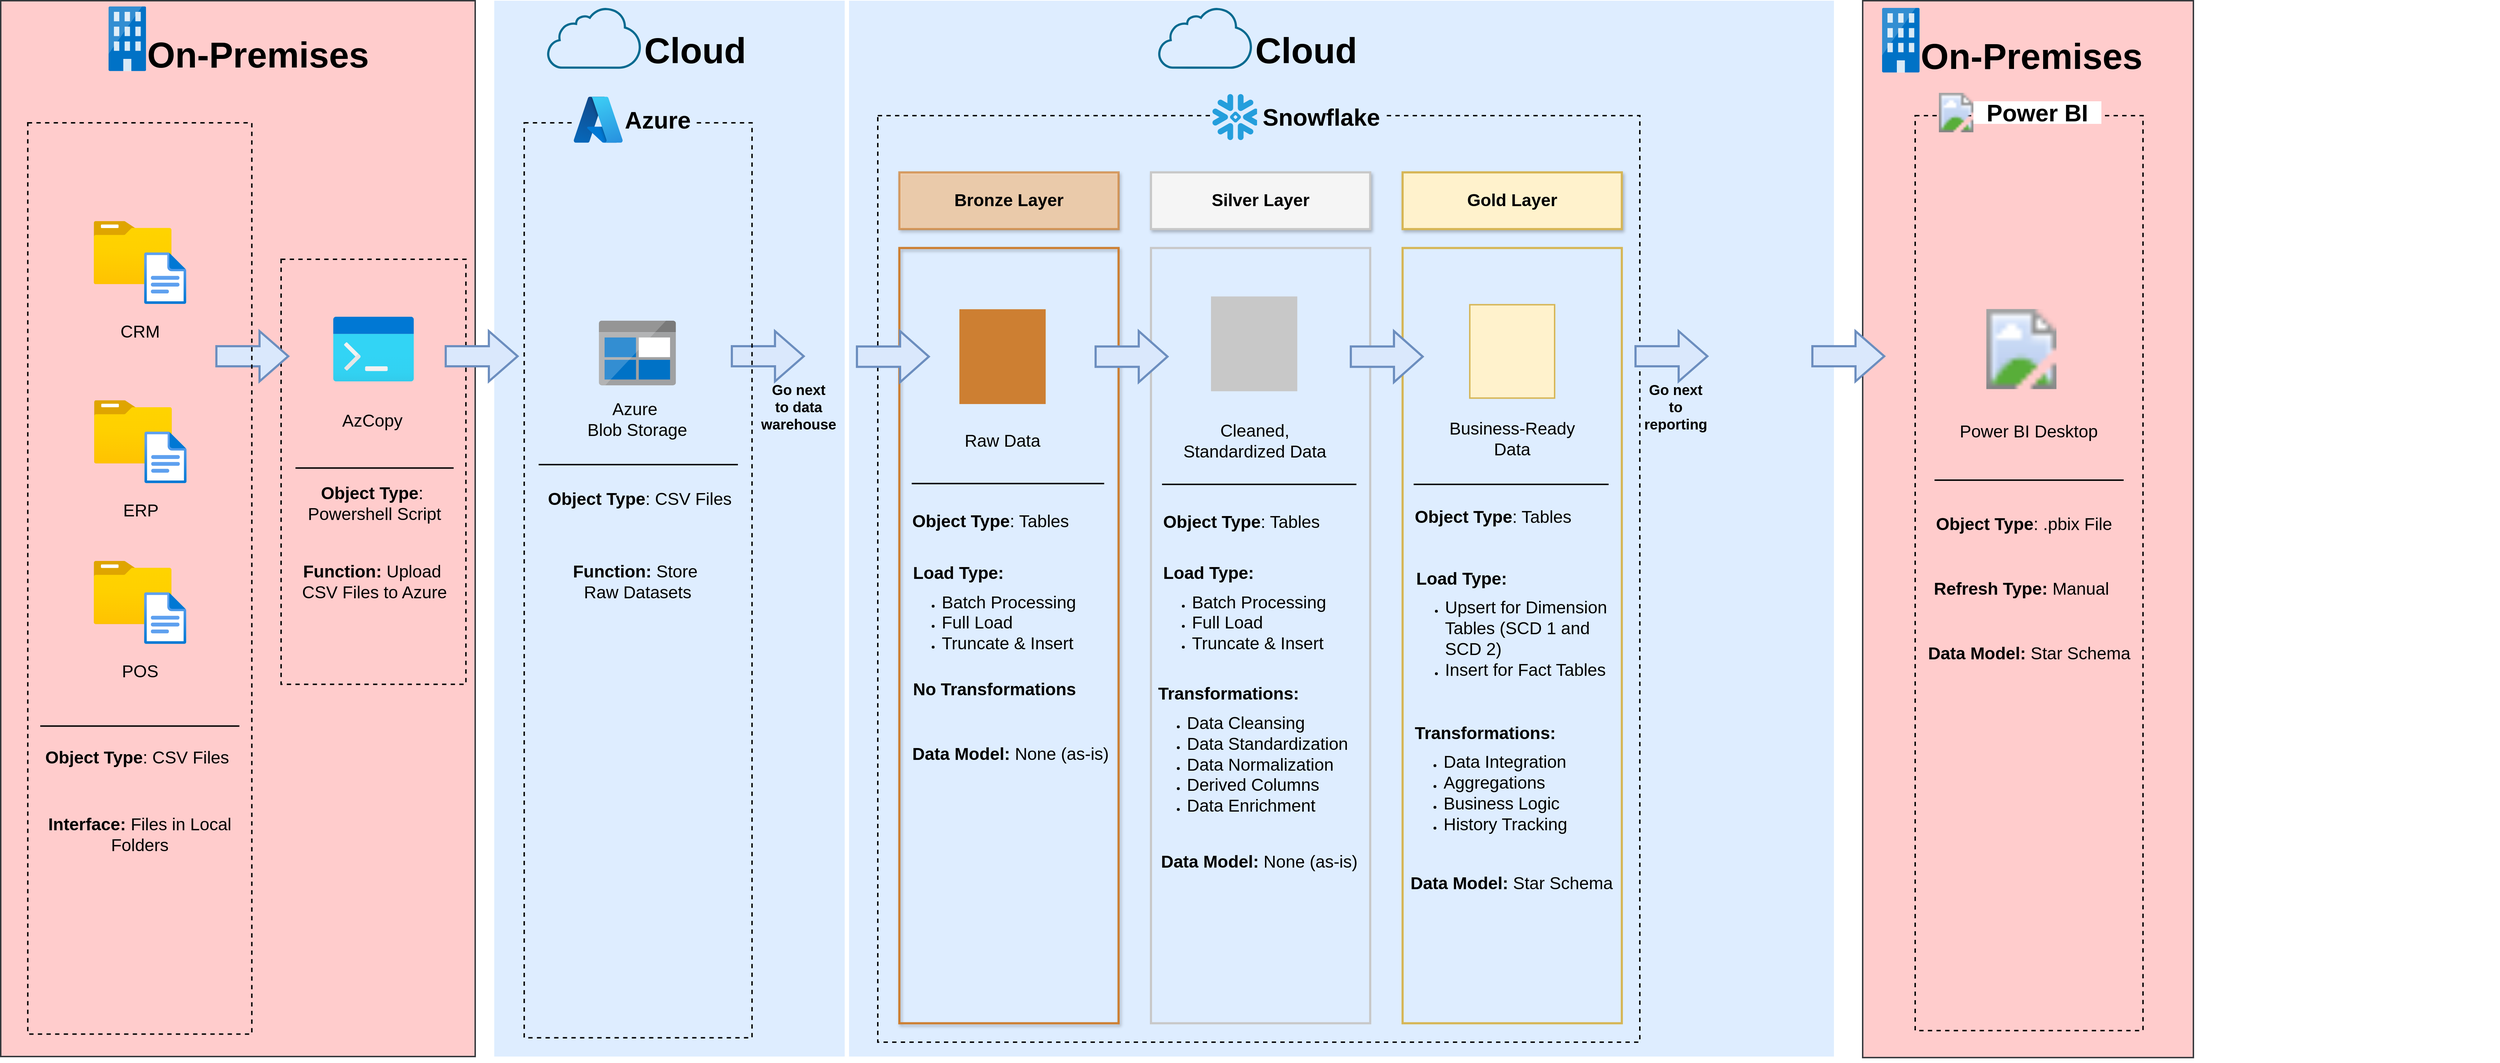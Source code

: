 <mxfile version="28.0.6">
  <diagram name="Page-1" id="2p3W1TwI71qRCSyU0E8I">
    <mxGraphModel dx="3565" dy="3373" grid="1" gridSize="10" guides="1" tooltips="1" connect="1" arrows="1" fold="1" page="1" pageScale="1" pageWidth="1200" pageHeight="1500" background="none" math="0" shadow="0">
      <root>
        <mxCell id="0" />
        <mxCell id="1" parent="0" />
        <mxCell id="uIToXqVDKAPkT3p9r34H-1" value="" style="rounded=0;whiteSpace=wrap;html=1;fillColor=#DEEDFF;strokeColor=none;strokeWidth=2;" parent="1" vertex="1">
          <mxGeometry x="1200" y="-1490" width="1370" height="1470" as="geometry" />
        </mxCell>
        <mxCell id="uIToXqVDKAPkT3p9r34H-6" value="" style="rounded=0;whiteSpace=wrap;html=1;dashed=1;fillColor=none;strokeWidth=2;" parent="1" vertex="1">
          <mxGeometry x="1240" y="-1330" width="1060" height="1290" as="geometry" />
        </mxCell>
        <mxCell id="uIToXqVDKAPkT3p9r34H-25" value="" style="rounded=0;whiteSpace=wrap;html=1;fillColor=none;strokeColor=#d6b656;shadow=0;strokeWidth=3;" parent="1" vertex="1">
          <mxGeometry x="1970.002" y="-1145.714" width="304.94" height="1079.39" as="geometry" />
        </mxCell>
        <mxCell id="uIToXqVDKAPkT3p9r34H-26" value="&lt;b&gt;&lt;font style=&quot;font-size: 24px;&quot;&gt;Gold Layer&lt;/font&gt;&lt;/b&gt;" style="rounded=0;whiteSpace=wrap;html=1;fillColor=#fff2cc;strokeColor=#D6B656;strokeWidth=3;shadow=1;" parent="1" vertex="1">
          <mxGeometry x="1970.002" y="-1251.02" width="304.94" height="78.98" as="geometry" />
        </mxCell>
        <mxCell id="uIToXqVDKAPkT3p9r34H-51" value="" style="group" parent="1" vertex="1" connectable="0">
          <mxGeometry x="1619.995" y="-1251.02" width="304.94" height="1184.696" as="geometry" />
        </mxCell>
        <mxCell id="uIToXqVDKAPkT3p9r34H-16" value="" style="rounded=0;whiteSpace=wrap;html=1;fillColor=none;strokeColor=#C8C8C8;shadow=0;gradientColor=none;strokeWidth=3;" parent="uIToXqVDKAPkT3p9r34H-51" vertex="1">
          <mxGeometry y="105.306" width="304.94" height="1079.39" as="geometry" />
        </mxCell>
        <mxCell id="uIToXqVDKAPkT3p9r34H-17" value="&lt;b&gt;&lt;font style=&quot;font-size: 24px;&quot;&gt;Silver Layer&lt;/font&gt;&lt;/b&gt;" style="rounded=0;whiteSpace=wrap;html=1;fillColor=light-dark(#F5F5F5,#959595);gradientColor=none;strokeColor=#C8C8C8;strokeWidth=3;shadow=1;" parent="uIToXqVDKAPkT3p9r34H-51" vertex="1">
          <mxGeometry width="304.94" height="78.98" as="geometry" />
        </mxCell>
        <mxCell id="uIToXqVDKAPkT3p9r34H-18" value="" style="sketch=0;verticalLabelPosition=bottom;sketch=0;aspect=fixed;html=1;verticalAlign=top;strokeColor=#C8C8C8;fillColor=#C8C8C8;align=center;outlineConnect=0;pointerEvents=1;shape=mxgraph.citrix2.site_database;fillStyle=auto;gradientColor=none;strokeWidth=2;" parent="uIToXqVDKAPkT3p9r34H-51" vertex="1">
          <mxGeometry x="84.517" y="173.755" width="118.03" height="130" as="geometry" />
        </mxCell>
        <mxCell id="uIToXqVDKAPkT3p9r34H-19" value="&lt;font style=&quot;font-size: 24px;&quot;&gt;Cleaned, Standardized Data&lt;/font&gt;" style="text;html=1;align=center;verticalAlign=middle;whiteSpace=wrap;rounded=0;" parent="uIToXqVDKAPkT3p9r34H-51" vertex="1">
          <mxGeometry x="43.111" y="334.347" width="202.848" height="78.98" as="geometry" />
        </mxCell>
        <mxCell id="uIToXqVDKAPkT3p9r34H-20" value="" style="line;strokeWidth=2;rotatable=0;dashed=0;labelPosition=right;align=left;verticalAlign=middle;spacingTop=0;spacingLeft=6;points=[];portConstraint=eastwest;" parent="uIToXqVDKAPkT3p9r34H-51" vertex="1">
          <mxGeometry x="15.385" y="421.22" width="270.38" height="26.33" as="geometry" />
        </mxCell>
        <mxCell id="uIToXqVDKAPkT3p9r34H-23" value="&lt;div style=&quot;&quot;&gt;&lt;b style=&quot;&quot;&gt;&lt;font style=&quot;font-size: 24px;&quot;&gt;Transformations:&lt;/font&gt;&lt;/b&gt;&lt;/div&gt;&lt;div style=&quot;&quot;&gt;&lt;ul&gt;&lt;li&gt;&lt;font style=&quot;font-size: 24px;&quot;&gt;Data Cleansing&lt;/font&gt;&lt;/li&gt;&lt;li&gt;&lt;font style=&quot;font-size: 24px;&quot;&gt;Data Standardization&lt;/font&gt;&lt;/li&gt;&lt;li&gt;&lt;font style=&quot;font-size: 24px;&quot;&gt;Data Normalization&lt;/font&gt;&lt;/li&gt;&lt;li&gt;&lt;font style=&quot;font-size: 24px;&quot;&gt;Derived Columns&lt;/font&gt;&lt;/li&gt;&lt;li&gt;&lt;font style=&quot;font-size: 24px;&quot;&gt;Data Enrichment&lt;/font&gt;&lt;/li&gt;&lt;/ul&gt;&lt;/div&gt;" style="text;html=1;align=left;verticalAlign=middle;whiteSpace=wrap;rounded=0;" parent="uIToXqVDKAPkT3p9r34H-51" vertex="1">
          <mxGeometry x="8.345" y="771.02" width="270.38" height="78.98" as="geometry" />
        </mxCell>
        <mxCell id="uIToXqVDKAPkT3p9r34H-24" value="&lt;div style=&quot;&quot;&gt;&lt;font style=&quot;font-size: 24px;&quot;&gt;&lt;b style=&quot;&quot;&gt;Data Model:&lt;/b&gt;&amp;nbsp;None (as-is)&lt;/font&gt;&lt;/div&gt;" style="text;html=1;align=left;verticalAlign=middle;whiteSpace=wrap;rounded=0;" parent="uIToXqVDKAPkT3p9r34H-51" vertex="1">
          <mxGeometry x="12.285" y="921.02" width="280.38" height="78.98" as="geometry" />
        </mxCell>
        <mxCell id="uIToXqVDKAPkT3p9r34H-46" value="&lt;div style=&quot;&quot;&gt;&lt;font style=&quot;font-size: 24px;&quot;&gt;&lt;b style=&quot;background-color: transparent; color: light-dark(rgb(0, 0, 0), rgb(255, 255, 255));&quot;&gt;Object Type&lt;/b&gt;&lt;span style=&quot;background-color: transparent; color: light-dark(rgb(0, 0, 0), rgb(255, 255, 255));&quot;&gt;: Tables&lt;/span&gt;&lt;/font&gt;&lt;/div&gt;" style="text;html=1;align=left;verticalAlign=middle;whiteSpace=wrap;rounded=0;" parent="uIToXqVDKAPkT3p9r34H-51" vertex="1">
          <mxGeometry x="15.385" y="447.55" width="269.28" height="78.98" as="geometry" />
        </mxCell>
        <mxCell id="uIToXqVDKAPkT3p9r34H-47" value="&lt;b style=&quot;&quot;&gt;&lt;font style=&quot;font-size: 24px;&quot;&gt;Load Type:&lt;/font&gt;&lt;/b&gt;&lt;div&gt;&lt;ul&gt;&lt;li&gt;&lt;font style=&quot;font-size: 24px;&quot;&gt;Batch Processing&lt;/font&gt;&lt;/li&gt;&lt;li&gt;&lt;font style=&quot;font-size: 24px;&quot;&gt;Full Load&lt;/font&gt;&lt;/li&gt;&lt;li&gt;&lt;font style=&quot;font-size: 24px;&quot;&gt;Truncate &amp;amp; Insert&lt;/font&gt;&lt;/li&gt;&lt;/ul&gt;&lt;/div&gt;&lt;div&gt;&lt;b&gt;&lt;font style=&quot;font-size: 24px;&quot;&gt;&lt;br&gt;&lt;/font&gt;&lt;/b&gt;&lt;div&gt;&lt;span style=&quot;font-size: 13px;&quot;&gt;&lt;b&gt;&lt;br&gt;&lt;/b&gt;&lt;/span&gt;&lt;/div&gt;&lt;/div&gt;" style="text;html=1;align=left;verticalAlign=middle;whiteSpace=wrap;rounded=0;" parent="uIToXqVDKAPkT3p9r34H-51" vertex="1">
          <mxGeometry x="15.485" y="542.33" width="271.67" height="185.59" as="geometry" />
        </mxCell>
        <mxCell id="uIToXqVDKAPkT3p9r34H-50" value="" style="group" parent="1" vertex="1" connectable="0">
          <mxGeometry x="1270" y="-1251.02" width="373" height="1184.7" as="geometry" />
        </mxCell>
        <mxCell id="uIToXqVDKAPkT3p9r34H-7" value="" style="rounded=0;whiteSpace=wrap;html=1;fillColor=none;strokeColor=#CD7F32;shadow=1;strokeWidth=3;" parent="uIToXqVDKAPkT3p9r34H-50" vertex="1">
          <mxGeometry y="105.31" width="304.94" height="1079.39" as="geometry" />
        </mxCell>
        <mxCell id="uIToXqVDKAPkT3p9r34H-8" value="&lt;b&gt;&lt;font style=&quot;font-size: 24px;&quot;&gt;Bronze Layer&lt;/font&gt;&lt;/b&gt;" style="rounded=0;whiteSpace=wrap;html=1;fillColor=#ffcc99;opacity=70;strokeColor=#CD7F32;shadow=1;strokeWidth=3;" parent="uIToXqVDKAPkT3p9r34H-50" vertex="1">
          <mxGeometry width="304.94" height="78.98" as="geometry" />
        </mxCell>
        <mxCell id="uIToXqVDKAPkT3p9r34H-9" value="" style="sketch=0;verticalLabelPosition=bottom;sketch=0;aspect=fixed;html=1;verticalAlign=top;strokeColor=#CD7F32;fillColor=#CD7F32;align=center;outlineConnect=0;pointerEvents=1;shape=mxgraph.citrix2.site_database;fillStyle=auto;gradientColor=none;strokeWidth=2;" parent="uIToXqVDKAPkT3p9r34H-50" vertex="1">
          <mxGeometry x="84.511" y="191.575" width="118.03" height="130" as="geometry" />
        </mxCell>
        <mxCell id="uIToXqVDKAPkT3p9r34H-10" value="&lt;font style=&quot;font-size: 24px;&quot;&gt;Raw Data&lt;/font&gt;" style="text;html=1;align=center;verticalAlign=middle;whiteSpace=wrap;rounded=0;" parent="uIToXqVDKAPkT3p9r34H-50" vertex="1">
          <mxGeometry x="42.105" y="334.347" width="202.848" height="78.98" as="geometry" />
        </mxCell>
        <mxCell id="uIToXqVDKAPkT3p9r34H-11" value="" style="line;strokeWidth=2;rotatable=0;dashed=0;labelPosition=right;align=left;verticalAlign=middle;spacingTop=0;spacingLeft=6;points=[];portConstraint=eastwest;" parent="uIToXqVDKAPkT3p9r34H-50" vertex="1">
          <mxGeometry x="17.2" y="420.06" width="267.74" height="26.33" as="geometry" />
        </mxCell>
        <mxCell id="uIToXqVDKAPkT3p9r34H-12" value="&lt;div style=&quot;&quot;&gt;&lt;font style=&quot;font-size: 24px;&quot;&gt;&lt;b style=&quot;background-color: transparent; color: light-dark(rgb(0, 0, 0), rgb(255, 255, 255));&quot;&gt;Object Type&lt;/b&gt;&lt;span style=&quot;background-color: transparent; color: light-dark(rgb(0, 0, 0), rgb(255, 255, 255));&quot;&gt;: Tables&lt;/span&gt;&lt;/font&gt;&lt;/div&gt;" style="text;html=1;align=left;verticalAlign=middle;whiteSpace=wrap;rounded=0;" parent="uIToXqVDKAPkT3p9r34H-50" vertex="1">
          <mxGeometry x="15.66" y="446.39" width="269.28" height="78.98" as="geometry" />
        </mxCell>
        <mxCell id="uIToXqVDKAPkT3p9r34H-13" value="&lt;b style=&quot;&quot;&gt;&lt;font style=&quot;font-size: 24px;&quot;&gt;Load Type:&lt;/font&gt;&lt;/b&gt;&lt;div&gt;&lt;ul&gt;&lt;li&gt;&lt;font style=&quot;font-size: 24px;&quot;&gt;Batch Processing&lt;/font&gt;&lt;/li&gt;&lt;li&gt;&lt;font style=&quot;font-size: 24px;&quot;&gt;Full Load&lt;/font&gt;&lt;/li&gt;&lt;li&gt;&lt;font style=&quot;font-size: 24px;&quot;&gt;Truncate &amp;amp; Insert&lt;/font&gt;&lt;/li&gt;&lt;/ul&gt;&lt;/div&gt;&lt;div&gt;&lt;b&gt;&lt;font style=&quot;font-size: 24px;&quot;&gt;&lt;br&gt;&lt;/font&gt;&lt;/b&gt;&lt;div&gt;&lt;span style=&quot;font-size: 13px;&quot;&gt;&lt;b&gt;&lt;br&gt;&lt;/b&gt;&lt;/span&gt;&lt;/div&gt;&lt;/div&gt;" style="text;html=1;align=left;verticalAlign=middle;whiteSpace=wrap;rounded=0;" parent="uIToXqVDKAPkT3p9r34H-50" vertex="1">
          <mxGeometry x="17.39" y="542.33" width="271.67" height="185.59" as="geometry" />
        </mxCell>
        <mxCell id="uIToXqVDKAPkT3p9r34H-14" value="&lt;div style=&quot;&quot;&gt;&lt;b style=&quot;&quot;&gt;&lt;font style=&quot;font-size: 24px;&quot;&gt;No Transformations&lt;/font&gt;&lt;/b&gt;&lt;/div&gt;" style="text;html=1;align=left;verticalAlign=middle;whiteSpace=wrap;rounded=0;" parent="uIToXqVDKAPkT3p9r34H-50" vertex="1">
          <mxGeometry x="17.2" y="681.02" width="250" height="78.98" as="geometry" />
        </mxCell>
        <mxCell id="uIToXqVDKAPkT3p9r34H-15" value="&lt;div style=&quot;&quot;&gt;&lt;font style=&quot;font-size: 24px;&quot;&gt;&lt;b style=&quot;&quot;&gt;Data Model:&lt;/b&gt;&amp;nbsp;&lt;/font&gt;&lt;font style=&quot;background-color: transparent; color: light-dark(rgb(0, 0, 0), rgb(255, 255, 255)); font-size: 24px;&quot;&gt;None&amp;nbsp;&lt;/font&gt;&lt;span style=&quot;background-color: transparent; color: light-dark(rgb(0, 0, 0), rgb(255, 255, 255)); font-size: 24px;&quot;&gt;(as-is)&lt;/span&gt;&lt;/div&gt;" style="text;html=1;align=left;verticalAlign=middle;whiteSpace=wrap;rounded=0;" parent="uIToXqVDKAPkT3p9r34H-50" vertex="1">
          <mxGeometry x="15.66" y="771.02" width="281.41" height="78.98" as="geometry" />
        </mxCell>
        <mxCell id="uIToXqVDKAPkT3p9r34H-37" value="" style="html=1;shadow=0;dashed=0;align=center;verticalAlign=middle;shape=mxgraph.arrows2.arrow;dy=0.6;dx=40;notch=0;fillColor=#dae8fc;strokeColor=#6c8ebf;strokeWidth=3;" parent="uIToXqVDKAPkT3p9r34H-50" vertex="1">
          <mxGeometry x="-59" y="221.023" width="100" height="71.102" as="geometry" />
        </mxCell>
        <mxCell id="uIToXqVDKAPkT3p9r34H-64" value="" style="html=1;shadow=0;dashed=0;align=center;verticalAlign=middle;shape=mxgraph.arrows2.arrow;dy=0.6;dx=40;notch=0;fillColor=#dae8fc;strokeColor=#6c8ebf;strokeWidth=3;" parent="uIToXqVDKAPkT3p9r34H-50" vertex="1">
          <mxGeometry x="273" y="221.02" width="100" height="71.102" as="geometry" />
        </mxCell>
        <mxCell id="uIToXqVDKAPkT3p9r34H-77" value="" style="html=1;shadow=0;dashed=0;align=center;verticalAlign=middle;shape=mxgraph.arrows2.arrow;dy=0.6;dx=40;notch=0;fillColor=#dae8fc;strokeColor=#6c8ebf;strokeWidth=3;" parent="uIToXqVDKAPkT3p9r34H-50" vertex="1">
          <mxGeometry x="628" y="221.02" width="100" height="71.102" as="geometry" />
        </mxCell>
        <mxCell id="SgpQ-Ep98uLSc8GFuPtw-1" value="" style="rounded=0;whiteSpace=wrap;html=1;fillColor=#FFCCCC;strokeColor=#36393d;strokeWidth=2;" parent="1" vertex="1">
          <mxGeometry x="20" y="-1490" width="660" height="1470" as="geometry" />
        </mxCell>
        <mxCell id="SgpQ-Ep98uLSc8GFuPtw-4" value="" style="rounded=0;whiteSpace=wrap;html=1;fillColor=#DEEDFF;strokeColor=none;strokeWidth=2;" parent="1" vertex="1">
          <mxGeometry x="706.49" y="-1490" width="487.46" height="1470" as="geometry" />
        </mxCell>
        <mxCell id="fqEwVpQqHCHQ80SQMjaH-1" value="" style="group;strokeWidth=2;" parent="1" vertex="1" connectable="0">
          <mxGeometry x="410.002" y="-1130.005" width="329.998" height="591.709" as="geometry" />
        </mxCell>
        <mxCell id="qWopWF9tR3x7Arqnewn6-15" value="" style="rounded=0;whiteSpace=wrap;html=1;dashed=1;fillColor=none;strokeWidth=2;" parent="fqEwVpQqHCHQ80SQMjaH-1" vertex="1">
          <mxGeometry width="257.104" height="591.709" as="geometry" />
        </mxCell>
        <mxCell id="qWopWF9tR3x7Arqnewn6-9" value="" style="line;strokeWidth=2;rotatable=0;dashed=0;labelPosition=right;align=left;verticalAlign=middle;spacingTop=0;spacingLeft=6;points=[];portConstraint=eastwest;" parent="fqEwVpQqHCHQ80SQMjaH-1" vertex="1">
          <mxGeometry x="20" y="277.53" width="220" height="26.18" as="geometry" />
        </mxCell>
        <mxCell id="qWopWF9tR3x7Arqnewn6-81" value="" style="group" parent="fqEwVpQqHCHQ80SQMjaH-1" vertex="1" connectable="0">
          <mxGeometry x="45.015" y="70.691" width="164.478" height="193.745" as="geometry" />
        </mxCell>
        <mxCell id="qWopWF9tR3x7Arqnewn6-10" value="&lt;font style=&quot;font-size: 24px;&quot;&gt;AzCopy&lt;/font&gt;" style="text;html=1;align=center;verticalAlign=middle;whiteSpace=wrap;rounded=0;" parent="qWopWF9tR3x7Arqnewn6-81" vertex="1">
          <mxGeometry y="115.2" width="164.478" height="78.545" as="geometry" />
        </mxCell>
        <mxCell id="SgpQ-Ep98uLSc8GFuPtw-29" value="" style="image;aspect=fixed;html=1;points=[];align=center;fontSize=12;image=img/lib/azure2/general/Powershell.svg;" parent="fqEwVpQqHCHQ80SQMjaH-1" vertex="1">
          <mxGeometry x="72.302" y="80.001" width="112.5" height="90" as="geometry" />
        </mxCell>
        <mxCell id="qWopWF9tR3x7Arqnewn6-11" value="&lt;font style=&quot;font-size: 24px;&quot;&gt;&lt;b style=&quot;&quot;&gt;Object Type&lt;/b&gt;:&amp;nbsp;&lt;/font&gt;&lt;div&gt;&lt;font style=&quot;font-size: 24px;&quot;&gt;&lt;font style=&quot;&quot;&gt;Powershell&amp;nbsp;&lt;/font&gt;&lt;span style=&quot;background-color: transparent; color: light-dark(rgb(0, 0, 0), rgb(255, 255, 255));&quot;&gt;Script&lt;/span&gt;&lt;/font&gt;&lt;/div&gt;" style="text;html=1;align=center;verticalAlign=middle;whiteSpace=wrap;rounded=0;" parent="fqEwVpQqHCHQ80SQMjaH-1" vertex="1">
          <mxGeometry x="20" y="301" width="220" height="78.55" as="geometry" />
        </mxCell>
        <mxCell id="qWopWF9tR3x7Arqnewn6-12" value="&lt;font style=&quot;font-size: 24px;&quot;&gt;&lt;b style=&quot;&quot;&gt;Function: &lt;/b&gt;Upload&amp;nbsp;&lt;/font&gt;&lt;div&gt;&lt;font style=&quot;font-size: 24px;&quot;&gt;CSV Files to Azure&lt;/font&gt;&lt;/div&gt;" style="text;html=1;align=center;verticalAlign=middle;whiteSpace=wrap;rounded=0;" parent="fqEwVpQqHCHQ80SQMjaH-1" vertex="1">
          <mxGeometry x="20" y="410" width="220" height="78.55" as="geometry" />
        </mxCell>
        <mxCell id="Jk4eIDcRh7JRY9oTh89a-13" value="" style="html=1;shadow=0;dashed=0;align=center;verticalAlign=middle;shape=mxgraph.arrows2.arrow;dy=0.6;dx=40;notch=0;fillColor=#dae8fc;strokeColor=#6c8ebf;strokeWidth=3;" parent="fqEwVpQqHCHQ80SQMjaH-1" vertex="1">
          <mxGeometry x="626.998" y="100.005" width="100" height="70" as="geometry" />
        </mxCell>
        <mxCell id="Jk4eIDcRh7JRY9oTh89a-10" value="" style="html=1;shadow=0;dashed=0;align=center;verticalAlign=middle;shape=mxgraph.arrows2.arrow;dy=0.6;dx=40;notch=0;fillColor=#dae8fc;strokeColor=#6c8ebf;strokeWidth=3;" parent="1" vertex="1">
          <mxGeometry x="320" y="-1030" width="100" height="70" as="geometry" />
        </mxCell>
        <mxCell id="Jk4eIDcRh7JRY9oTh89a-12" value="" style="html=1;shadow=0;dashed=0;align=center;verticalAlign=middle;shape=mxgraph.arrows2.arrow;dy=0.6;dx=40;notch=0;fillColor=#dae8fc;strokeColor=#6c8ebf;strokeWidth=3;" parent="1" vertex="1">
          <mxGeometry x="639" y="-1030" width="100" height="70" as="geometry" />
        </mxCell>
        <mxCell id="Jk4eIDcRh7JRY9oTh89a-14" value="" style="group;strokeWidth=2;" parent="1" vertex="1" connectable="0">
          <mxGeometry x="747.16" y="-1370" width="316.92" height="1323.82" as="geometry" />
        </mxCell>
        <mxCell id="SgpQ-Ep98uLSc8GFuPtw-6" value="" style="rounded=0;whiteSpace=wrap;html=1;dashed=1;fillColor=none;strokeWidth=2;" parent="Jk4eIDcRh7JRY9oTh89a-14" vertex="1">
          <mxGeometry x="1" y="50" width="316.92" height="1273.82" as="geometry" />
        </mxCell>
        <mxCell id="qWopWF9tR3x7Arqnewn6-22" value="&lt;font style=&quot;font-size: 24px;&quot;&gt;&lt;b style=&quot;&quot;&gt;Object Type&lt;/b&gt;: CSV Files&lt;/font&gt;" style="text;html=1;align=center;verticalAlign=middle;whiteSpace=wrap;rounded=0;" parent="Jk4eIDcRh7JRY9oTh89a-14" vertex="1">
          <mxGeometry x="21.09" y="534.92" width="281.75" height="78.55" as="geometry" />
        </mxCell>
        <mxCell id="qWopWF9tR3x7Arqnewn6-23" value="&lt;font style=&quot;font-size: 24px;&quot;&gt;&lt;b style=&quot;&quot;&gt;Function: &lt;/b&gt;Store&amp;nbsp;&lt;/font&gt;&lt;div style=&quot;&quot;&gt;&lt;font style=&quot;font-size: 24px;&quot;&gt;Raw Datasets&lt;/font&gt;&lt;/div&gt;" style="text;html=1;align=center;verticalAlign=middle;whiteSpace=wrap;rounded=0;" parent="Jk4eIDcRh7JRY9oTh89a-14" vertex="1">
          <mxGeometry x="17.582" y="649.998" width="281.75" height="78.55" as="geometry" />
        </mxCell>
        <mxCell id="SgpQ-Ep98uLSc8GFuPtw-27" value="" style="image;sketch=0;aspect=fixed;html=1;points=[];align=center;fontSize=12;image=img/lib/mscae/BlobBlock.svg;" parent="Jk4eIDcRh7JRY9oTh89a-14" vertex="1">
          <mxGeometry x="104.89" y="325.442" width="107.14" height="90" as="geometry" />
        </mxCell>
        <mxCell id="qWopWF9tR3x7Arqnewn6-19" value="&lt;font style=&quot;font-size: 24px;&quot;&gt;Azure&amp;nbsp;&lt;/font&gt;&lt;div&gt;&lt;font style=&quot;font-size: 24px;&quot;&gt;Blob Storage&lt;/font&gt;&lt;/div&gt;" style="text;html=1;align=center;verticalAlign=middle;whiteSpace=wrap;rounded=0;" parent="Jk4eIDcRh7JRY9oTh89a-14" vertex="1">
          <mxGeometry x="21.085" y="415.444" width="274.724" height="94.67" as="geometry" />
        </mxCell>
        <mxCell id="SgpQ-Ep98uLSc8GFuPtw-43" value="" style="line;strokeWidth=2;rotatable=0;dashed=0;labelPosition=right;align=left;verticalAlign=middle;spacingTop=0;spacingLeft=6;points=[];portConstraint=eastwest;" parent="Jk4eIDcRh7JRY9oTh89a-14" vertex="1">
          <mxGeometry x="21.093" y="510.11" width="277.169" height="31.553" as="geometry" />
        </mxCell>
        <mxCell id="Jk4eIDcRh7JRY9oTh89a-18" value="" style="group" parent="Jk4eIDcRh7JRY9oTh89a-14" vertex="1" connectable="0">
          <mxGeometry x="64.93" y="13.66" width="171.56" height="64.12" as="geometry" />
        </mxCell>
        <mxCell id="Jk4eIDcRh7JRY9oTh89a-20" value="" style="group" parent="Jk4eIDcRh7JRY9oTh89a-18" vertex="1" connectable="0">
          <mxGeometry x="5" width="166.56" height="64.12" as="geometry" />
        </mxCell>
        <mxCell id="SgpQ-Ep98uLSc8GFuPtw-7" value="&lt;font style=&quot;font-size: 33px;&quot;&gt;&lt;b style=&quot;&quot;&gt;&amp;nbsp;Azure&amp;nbsp;&lt;/b&gt;&lt;/font&gt;" style="rounded=0;whiteSpace=wrap;html=1;fillColor=#DEEDFF;strokeColor=none;labelBackgroundColor=none;" parent="Jk4eIDcRh7JRY9oTh89a-20" vertex="1">
          <mxGeometry x="66.56" y="16.34" width="100" height="31.45" as="geometry" />
        </mxCell>
        <mxCell id="Jk4eIDcRh7JRY9oTh89a-17" value="" style="image;aspect=fixed;html=1;points=[];align=center;fontSize=12;image=img/lib/azure2/other/Azure_A.svg;imageBackground=#DEEDFF;" parent="Jk4eIDcRh7JRY9oTh89a-20" vertex="1">
          <mxGeometry width="68" height="64.12" as="geometry" />
        </mxCell>
        <mxCell id="Jk4eIDcRh7JRY9oTh89a-15" value="" style="group" parent="1" vertex="1" connectable="0">
          <mxGeometry x="57.66" y="-1320" width="311.64" height="1268.71" as="geometry" />
        </mxCell>
        <mxCell id="qWopWF9tR3x7Arqnewn6-78" value="" style="rounded=0;whiteSpace=wrap;html=1;dashed=1;fillColor=none;strokeWidth=2;" parent="Jk4eIDcRh7JRY9oTh89a-15" vertex="1">
          <mxGeometry width="311.64" height="1268.71" as="geometry" />
        </mxCell>
        <mxCell id="SgpQ-Ep98uLSc8GFuPtw-41" value="" style="line;strokeWidth=2;rotatable=0;dashed=0;labelPosition=right;align=left;verticalAlign=middle;spacingTop=0;spacingLeft=6;points=[];portConstraint=eastwest;" parent="Jk4eIDcRh7JRY9oTh89a-15" vertex="1">
          <mxGeometry x="17.32" y="820" width="277.01" height="39.71" as="geometry" />
        </mxCell>
        <mxCell id="qWopWF9tR3x7Arqnewn6-5" value="&lt;font style=&quot;font-size: 24px;&quot;&gt;&lt;b style=&quot;&quot;&gt;Object Type&lt;/b&gt;: CSV Files&lt;/font&gt;" style="text;html=1;align=left;verticalAlign=middle;whiteSpace=wrap;rounded=0;" parent="Jk4eIDcRh7JRY9oTh89a-15" vertex="1">
          <mxGeometry x="22.35" y="844.491" width="270" height="78.894" as="geometry" />
        </mxCell>
        <mxCell id="qWopWF9tR3x7Arqnewn6-6" value="&lt;font style=&quot;font-size: 24px;&quot;&gt;&lt;b style=&quot;&quot;&gt;Interface: &lt;/b&gt;Files in&amp;nbsp;&lt;span style=&quot;background-color: transparent; color: light-dark(rgb(0, 0, 0), rgb(255, 255, 255));&quot;&gt;Local Folders&lt;/span&gt;&lt;/font&gt;" style="text;html=1;align=center;verticalAlign=middle;whiteSpace=wrap;rounded=0;" parent="Jk4eIDcRh7JRY9oTh89a-15" vertex="1">
          <mxGeometry x="13.421" y="952.694" width="284.806" height="76.731" as="geometry" />
        </mxCell>
        <mxCell id="qWopWF9tR3x7Arqnewn6-80" value="" style="group" parent="Jk4eIDcRh7JRY9oTh89a-15" vertex="1" connectable="0">
          <mxGeometry x="82.807" y="386.305" width="169.37" height="204.616" as="geometry" />
        </mxCell>
        <mxCell id="qWopWF9tR3x7Arqnewn6-4" value="&lt;font style=&quot;font-size: 24px;&quot;&gt;ERP&lt;/font&gt;" style="text;html=1;align=center;verticalAlign=middle;whiteSpace=wrap;rounded=0;" parent="qWopWF9tR3x7Arqnewn6-80" vertex="1">
          <mxGeometry x="22.38" y="115.557" width="103.881" height="76.731" as="geometry" />
        </mxCell>
        <mxCell id="Jk4eIDcRh7JRY9oTh89a-2" value="" style="group" parent="qWopWF9tR3x7Arqnewn6-80" vertex="1" connectable="0">
          <mxGeometry x="9.28" width="130.09" height="115.558" as="geometry" />
        </mxCell>
        <mxCell id="SgpQ-Ep98uLSc8GFuPtw-23" value="" style="image;aspect=fixed;html=1;points=[];align=center;fontSize=12;image=img/lib/azure2/general/Folder_Blank.svg;" parent="Jk4eIDcRh7JRY9oTh89a-2" vertex="1">
          <mxGeometry width="108.338" height="87.921" as="geometry" />
        </mxCell>
        <mxCell id="SgpQ-Ep98uLSc8GFuPtw-24" value="" style="image;aspect=fixed;html=1;points=[];align=center;fontSize=12;image=img/lib/azure2/general/File.svg;" parent="Jk4eIDcRh7JRY9oTh89a-2" vertex="1">
          <mxGeometry x="70.25" y="43.531" width="58.458" height="72.027" as="geometry" />
        </mxCell>
        <mxCell id="Jk4eIDcRh7JRY9oTh89a-4" value="" style="group" parent="Jk4eIDcRh7JRY9oTh89a-15" vertex="1" connectable="0">
          <mxGeometry x="82.34" y="136.766" width="169.37" height="204.616" as="geometry" />
        </mxCell>
        <mxCell id="Jk4eIDcRh7JRY9oTh89a-5" value="&lt;font style=&quot;font-size: 24px;&quot;&gt;CRM&lt;/font&gt;" style="text;html=1;align=center;verticalAlign=middle;whiteSpace=wrap;rounded=0;" parent="Jk4eIDcRh7JRY9oTh89a-4" vertex="1">
          <mxGeometry x="22.38" y="115.557" width="103.881" height="76.731" as="geometry" />
        </mxCell>
        <mxCell id="Jk4eIDcRh7JRY9oTh89a-6" value="" style="group" parent="Jk4eIDcRh7JRY9oTh89a-4" vertex="1" connectable="0">
          <mxGeometry x="9.28" width="130.09" height="115.558" as="geometry" />
        </mxCell>
        <mxCell id="Jk4eIDcRh7JRY9oTh89a-7" value="" style="image;aspect=fixed;html=1;points=[];align=center;fontSize=12;image=img/lib/azure2/general/Folder_Blank.svg;" parent="Jk4eIDcRh7JRY9oTh89a-6" vertex="1">
          <mxGeometry width="108.338" height="87.921" as="geometry" />
        </mxCell>
        <mxCell id="Jk4eIDcRh7JRY9oTh89a-8" value="" style="image;aspect=fixed;html=1;points=[];align=center;fontSize=12;image=img/lib/azure2/general/File.svg;" parent="Jk4eIDcRh7JRY9oTh89a-6" vertex="1">
          <mxGeometry x="70.25" y="43.531" width="58.458" height="72.027" as="geometry" />
        </mxCell>
        <mxCell id="fn7P4DzlsLMXQCoz4SfB-1" value="" style="group" vertex="1" connectable="0" parent="Jk4eIDcRh7JRY9oTh89a-15">
          <mxGeometry x="82.34" y="610" width="169.37" height="204.616" as="geometry" />
        </mxCell>
        <mxCell id="fn7P4DzlsLMXQCoz4SfB-2" value="&lt;font style=&quot;font-size: 24px;&quot;&gt;POS&lt;/font&gt;" style="text;html=1;align=center;verticalAlign=middle;whiteSpace=wrap;rounded=0;" vertex="1" parent="fn7P4DzlsLMXQCoz4SfB-1">
          <mxGeometry x="22.38" y="115.557" width="103.881" height="76.731" as="geometry" />
        </mxCell>
        <mxCell id="fn7P4DzlsLMXQCoz4SfB-3" value="" style="group" vertex="1" connectable="0" parent="fn7P4DzlsLMXQCoz4SfB-1">
          <mxGeometry x="9.28" width="130.09" height="115.558" as="geometry" />
        </mxCell>
        <mxCell id="fn7P4DzlsLMXQCoz4SfB-4" value="" style="image;aspect=fixed;html=1;points=[];align=center;fontSize=12;image=img/lib/azure2/general/Folder_Blank.svg;" vertex="1" parent="fn7P4DzlsLMXQCoz4SfB-3">
          <mxGeometry width="108.338" height="87.921" as="geometry" />
        </mxCell>
        <mxCell id="fn7P4DzlsLMXQCoz4SfB-5" value="" style="image;aspect=fixed;html=1;points=[];align=center;fontSize=12;image=img/lib/azure2/general/File.svg;" vertex="1" parent="fn7P4DzlsLMXQCoz4SfB-3">
          <mxGeometry x="70.25" y="43.531" width="58.458" height="72.027" as="geometry" />
        </mxCell>
        <mxCell id="Jk4eIDcRh7JRY9oTh89a-16" value="&lt;font style=&quot;font-size: 20px;&quot;&gt;&lt;b&gt;Go next&lt;/b&gt;&lt;/font&gt;&lt;div&gt;&lt;font style=&quot;font-size: 20px;&quot;&gt;&lt;b&gt;to data warehouse&lt;/b&gt;&lt;/font&gt;&lt;/div&gt;" style="text;html=1;align=center;verticalAlign=middle;whiteSpace=wrap;rounded=0;" parent="1" vertex="1">
          <mxGeometry x="1090" y="-940" width="80" height="30" as="geometry" />
        </mxCell>
        <mxCell id="Jk4eIDcRh7JRY9oTh89a-22" value="" style="group" parent="1" vertex="1" connectable="0">
          <mxGeometry x="780" y="-1480" width="340.448" height="98.545" as="geometry" />
        </mxCell>
        <mxCell id="fqEwVpQqHCHQ80SQMjaH-26" value="&lt;font style=&quot;font-size: 50px;&quot;&gt;&lt;b style=&quot;&quot;&gt;Cloud&lt;/b&gt;&lt;/font&gt;" style="rounded=0;whiteSpace=wrap;html=1;fillColor=none;strokeColor=none;fontSize=18;dashed=1;" parent="Jk4eIDcRh7JRY9oTh89a-22" vertex="1">
          <mxGeometry x="72.09" y="20" width="268.358" height="78.545" as="geometry" />
        </mxCell>
        <mxCell id="Jk4eIDcRh7JRY9oTh89a-21" value="" style="sketch=0;pointerEvents=1;shadow=0;dashed=0;html=1;strokeColor=none;aspect=fixed;labelPosition=center;verticalLabelPosition=bottom;verticalAlign=top;align=center;outlineConnect=0;shape=mxgraph.vvd.cloud_computing;fillColor=#066A90;" parent="Jk4eIDcRh7JRY9oTh89a-22" vertex="1">
          <mxGeometry width="132.5" height="84.8" as="geometry" />
        </mxCell>
        <mxCell id="Jk4eIDcRh7JRY9oTh89a-24" value="" style="group" parent="1" vertex="1" connectable="0">
          <mxGeometry x="170" y="-1482" width="373.51" height="106.55" as="geometry" />
        </mxCell>
        <mxCell id="SgpQ-Ep98uLSc8GFuPtw-3" value="&lt;font style=&quot;font-size: 50px;&quot;&gt;&lt;b style=&quot;&quot;&gt;On-Premises&lt;/b&gt;&lt;/font&gt;" style="rounded=0;whiteSpace=wrap;html=1;fillColor=none;strokeColor=none;fontSize=18;dashed=1;" parent="Jk4eIDcRh7JRY9oTh89a-24" vertex="1">
          <mxGeometry x="41.72" y="28" width="331.79" height="78.55" as="geometry" />
        </mxCell>
        <mxCell id="Jk4eIDcRh7JRY9oTh89a-23" value="" style="image;sketch=0;aspect=fixed;html=1;points=[];align=center;fontSize=12;image=img/lib/mscae/Exchange_On_premises_Access.svg;" parent="Jk4eIDcRh7JRY9oTh89a-24" vertex="1">
          <mxGeometry width="52.2" height="90" as="geometry" />
        </mxCell>
        <mxCell id="uIToXqVDKAPkT3p9r34H-2" value="" style="group" parent="1" vertex="1" connectable="0">
          <mxGeometry x="1630" y="-1480" width="340.448" height="98.545" as="geometry" />
        </mxCell>
        <mxCell id="uIToXqVDKAPkT3p9r34H-3" value="&lt;font style=&quot;font-size: 50px;&quot;&gt;&lt;b style=&quot;&quot;&gt;Cloud&lt;/b&gt;&lt;/font&gt;" style="rounded=0;whiteSpace=wrap;html=1;fillColor=none;strokeColor=none;fontSize=18;dashed=1;" parent="uIToXqVDKAPkT3p9r34H-2" vertex="1">
          <mxGeometry x="72.09" y="20" width="268.358" height="78.545" as="geometry" />
        </mxCell>
        <mxCell id="uIToXqVDKAPkT3p9r34H-4" value="" style="sketch=0;pointerEvents=1;shadow=0;dashed=0;html=1;strokeColor=none;aspect=fixed;labelPosition=center;verticalLabelPosition=bottom;verticalAlign=top;align=center;outlineConnect=0;shape=mxgraph.vvd.cloud_computing;fillColor=#066A90;" parent="uIToXqVDKAPkT3p9r34H-2" vertex="1">
          <mxGeometry width="132.5" height="84.8" as="geometry" />
        </mxCell>
        <mxCell id="uIToXqVDKAPkT3p9r34H-44" value="" style="group" parent="1" vertex="1" connectable="0">
          <mxGeometry x="1705.56" y="-1360" width="240" height="64" as="geometry" />
        </mxCell>
        <mxCell id="uIToXqVDKAPkT3p9r34H-45" value="" style="group" parent="uIToXqVDKAPkT3p9r34H-44" vertex="1" connectable="0">
          <mxGeometry width="240" height="64" as="geometry" />
        </mxCell>
        <mxCell id="uIToXqVDKAPkT3p9r34H-43" value="" style="shape=image;verticalLabelPosition=bottom;labelBackgroundColor=default;verticalAlign=top;aspect=fixed;imageAspect=0;image=data:image/png,iVBORw0KGgoAAAANSUhEUgAABAAAAAQACAYAAAB/HSuDAAAACXBIWXMAAAsT&#xa;AAALEwEAmpwYAAAgAElEQVR4nOzdeZhcV3ng/5a8b4BZjGULy6pzSi0aMGCz&#xa;BQhicSBAHAjgEDLBIQOBJMA4mWRwJpmknR/5EdaAEkPS6npPSTIOpBMGMpDA&#xa;YIPA7KCAwMJS13tKLQuEbTDGxhte5JrntITBILd6qar33Hu+n+f5Pg+QP9Kq&#xa;OvfU7bfr3jsyAgAo1mh75vRGiM9zoq/1Et/mJb7fS9ziRb/hQtzrRa93Id7k&#xa;Q+zNJnpb+t+86LUuxCud6OVe4gdd0PVeOn/UkPhra9oza0emeodZ/9uASpvq&#xa;HbZ6U3eNa+sLfYjnO9F3OdEPpGPOhfhNH/SaA8firT8+Pp3Em/cfs/odH/QK&#xa;F+KnvMQpL/Edrq2v99L9laZMN0Z6vWXW/zwAAAAAA7R2YveKZogvSr8M+KCf&#xa;8UFvuOcX+343OyiIW13Qf3Btfbnf2HHW/34gZ+kXcy+d33JB3+ODfuWnf7Hv&#xa;dy7EH/oQP39gqPDrzY3Tp1r/+wEAAAAswdjU9iN96P7S7F//Zv9iOKBf9uc/&#xa;FLjKhziR/qI5dtH2461fH8DSGZu3HZeOBSf6jz7o7gyOz+nZgUBbf3lVe+Zo&#xa;69cHAAAAwCGsG99yeEPic13QMPv1YOtfKu77l41bXdB/TX99XDm15xjr1w0Y&#xa;hrTW05pPa3+Qf+Ffak7ijV7iZh8655w1sfUI69cNAAAAwE/xGzorfYgXHPgr&#xa;u/kvEAv+ZSN9MyDomdavIzAIXjpjTvTNTuJ11sfbIoZ1aZA40WjFR1q/jgAA&#xa;AEDRGtJ96v6bfOld5r8o9OWXjbjViZ7HTQRReeO95ekv6C7opebHVf+GAZ9N&#xa;/yZuIggAAAAMUToJn71RmPUvBIP7RaPTCPG3GQSgipfhNFvxFT5ENT+OBpQL&#xa;ui3dUJRBAAAAADBAjXZ8lgv6JetfAIY4CJh2QV/KLxrIXq+3rCnxZWl4ZX7c&#xa;DG0QEL+a7jli/dIDAAAAtTLa2nHK/pty2Z/0G/2i8WmuQUauVm/qrnGiHy/3&#xa;+NQPr9mwc7X1+wAAAABU/uvEPsTzD9woz/xE33gIcKcLun60teME6/cFSFZM&#xa;7D3WiV7oJN5ufXxk8WQP0Qv9+s5R1u8LAAAAUDnN1vTTvMTt5if2meVC/JZv&#xa;dV9s/f6gbL6t5zqJ37Y+HrJLdLop3bOt3x8AAACgMn/1n/1LWtB95ifzOSdx&#xa;89hF24+3fr9QlpVTe47xEjeYr/+cE707fVtnbGr7kdbvFwAAAJAtv6Gz0ole&#xa;bn4CX5Fc0J2rJ7tnWL9vKIOXzpgPeoX1uq9O+hW/seOs3zcAAAAgOz50f8kH&#xa;vcb+pL1iid6W7pNg/f6h3pzoeT7oLebrvWKl+5fMPskDAAAAwMjIyHhvuQv6&#xa;lvS1WeuT9SrnQryYG5Ch31a1Z472ou+zXt9Vz4m+a2Sqd5j1+wkAAACYSdfI&#xa;OtFLrE/Oa5PELY2J7v2t31fUw6r2zAPSIyjN13VdkvihdA8F6/cVAAAAGLoz&#xa;Nm87zkv8qPlJee3SK5obp0+1fn9RbavaMyc7iV+zX8/1ykn8wtpNVz7I+v0F&#xa;AAAAhmZscs8DfYiftz4Zr2tOdGb1pu4a6/cZ1dSU6YYPUa3XcW1Ljzfd0Flp&#xa;/T4DAAAAA+eCPiw9K9v8JLzuiV7bbE8/xvr9RrX4VuexLsTvmq/fAoZ0PCEA&#xa;AAAAtZa++upCvNL65LuU0i9yo61do9bvO6oh/ULKkziGenx2107sXmH9vgMA&#xa;AAB9t2Ji77Fe4uesT7pLy4W4i18ycCijrR2npLVivV6LS/Qbp11y1YnW7z8A&#xa;AADQN2dNbD2CG/7xSwbylJ4cwQ3/TPt8GpBarwMAAABg6Xq9ZT7ETRmcZJce&#xa;v2Tg56TH0jnRyzNYn0XnJP6fdeNbDrdeDwAAAMCSONE3Wp9c04FfMkK82Ho9&#xa;IC8u6D9Zr0s6kMR3WK8HAAAAYNEaIT7Ti95lfmJNP/VLRueV1usCeWiG+Brz&#xa;9Ug/dWzq3a6tL7ReFwAAAMCCrZ7sPtSLXm1+Uk0/+0vGbTweEI1WfKQXvdV8&#xa;PdLPHp/Xr9mwc7X1+gAAAADmb7y33IteZn4yTff1S0ZntLXjBOtlAhtjF20/&#xa;nsdxZpzol8emth9pvU4AAACAefEh/rX5STQd6peM91mvE9jwEjebrz86xPHJ&#xa;/QAAAABQAY1WfBzX/VcjJ/rr1usFw+Wl8xLrdUfzSPTupnTPtl4vAAAAwH0b&#xa;7y13Qb9kfvJM88qF+L01EzsfbL1sMBzpMZA+6G7rdUfzPj53nbF523HW6wYA&#xa;AAA4KCf6WuuTZlroLxkarNcNhsNLfJv1eqMFH59vsV43AAAAwH3d9f8H1ifM&#xa;tJivGk8/0Xr9YLDcRn2EC/EO8/VGC8pJvH20tWvUev0AAAAA9+KCvtf6ZJkW&#xa;/UvGF0Z6vWXWawgD0ust8xK3WK8zWuTxGfTD1ksIAAAAuIcL+uT0l2TrE2Va&#xa;fI12/A3rdYTBaEp8mfX6oiUfn8+yXkcAAADALB/iJ61PkGmJiXbWjW853Hot&#xa;oc+meoc50R3m64uWenx+mW/pAAAAwFwjxGeanxxTX2qE+NvW6wn95SX+jvW6&#xa;ov7UbHWfb72eAAAAUDj++l+jRKfToxyt1xT6+FhO4a//tfoWAAAAAGClKbse&#xa;bX5STH3NBX2B9bpCf7i2vtB6PVF/a7TjU6zXFQAAAArFnf/rmH7Gel2hP5zo&#xa;5fbrifqaxA9arysAAAAUaM3Ezge7EH9kfkJMfS99s8N6fWFpGqH7KOt1RANI&#xa;9K7Gpu5p1usLAAAAhfES32B+MkwDyQVdb72+sDRe4t9ZryMaUBL/wnp9AQAA&#xa;oCS93rJ0wzjzE2Ea0C8Yev2q9szR1ssMi5Peu/Qemq8jGlC6m5t1AgAAYGia&#xa;k90n2J8E0yBrSPw163WGxfGt7out1w8Ntmbo/qL1OgMAAEAhfIhvtz4BpgEn&#xa;8f3W6wyLk9478/VDg+4i63UGAACAQqSvoGZwAkwDzEm8eeXUnmOs1xoWJr1n&#xa;LsSbrNcPDTjRq7kMAAAAAAPH3cXLqSHxudbrDQuT3jPrdUPDaXXoPt56vQEA&#xa;AKDmuPt/OfE0gOrh7v8FJfEvrdcbAAAAas6H+EnzE18a0i8YOm293rAwPJ2j&#xa;oCR+znq9AQAAoMbOmth6hA96i/mJLw2ttRO7V1ivO8zPqvbMydbrhYaXC/GO&#xa;FRN7j7VedwAAAKgp3+48yfqkl4acdF5ive4wP+m9Ml8vNNRcS59hve4AAABQ&#xa;U146f2R9wktD/gUj6Dut1x3mx0t8h/V6oSEfn6J/br3uAAAAUFMu6HutT3hp&#xa;yEncYr3uMD8uxE+Zrxcaak70A9brDgAAADXlRb9hfcJLQ/4FI+j3rdcd5sdJ&#xa;vM56vdCQE+1YrzsAAADU0NjU9iOdxNvNT3hp6DU3Tp9qvf4wN7+hs9J6nZBF&#xa;uu+MzduOs15/AAAAqJnVm7pr7E92ySTprLNef5hbI8Rnmq8TMqkRuo+yXn8A&#xa;AACoGRf0OdYnumRTsxVfYb3+MDcfuv/Vep2QTa6lv2q9/gAAAFAzzRBfY32i&#xa;S0a/YIheaL3+MDcX9K+s1wmZdb71+gMAAEDN8AtGubkQW9brD3NL75H1OiGj&#xa;JL7Nev0BAACgZpzEd5uf6JLVLxgftF5/mJuX+CHzdUImuaDBev0BAACgZnyI&#xa;/2x9oktGv2CIXm69/jA3L/pZ63VCZv2b9foDAABAzXiJH8vgRJcsEv2G9frD&#xa;3HzQK8zXCZnEgA4AAAB95yVusT7RJaNEp63XH+bmRTvm64RMciF+0Xr9AQAA&#xa;oGa8xM9Zn+iS0S8YojPW6w9z80F3W68Tsjo+49es1x8AAABqxot+2fpEl4x+&#xa;wQhxr/X6w9zSe2S9Tsjs+Pym9foDAABAzfigX7E+0SWrXzD0O9brD3NL75H1&#xa;OiGr4zNeab3+AAAAUDMMAMqNAUD+GACUGwMAAAAA9B0DgHJjAJA/BgDlxgAA&#xa;AAAAfccAoNwYAOSPAUC5MQAAAABA3zEAKDcGAPljAFBuDAAAAADQdwwAyo0B&#xa;QP4YAJQbAwAAAAD0HQOAcmMAkD8GAOXGAAAAAAB9xwCg3BgA5I8BQLkxAAAA&#xa;AEDfMQAoNwYA+WMAUG4MAAAAANB3DADKjQFA/hgAlBsDAAAAAPQdA4ByYwCQ&#xa;PwYA5cYAAAAAAH3HAKDcGADkjwFAuTEAAAAAQN8xACg3BgD5YwBQbgwAAAAA&#xa;0HcMAMqNAUD+GACUGwMAAAAA9B0DgHJjAJA/BgDlxgAAAAAAfccAoNwYAOSP&#xa;AUC5MQAAAABA3zEAKDcGAPljAFBuDAAAAADQdwwAyo0BQP4YAJQbAwAAAAD0&#xa;HQOAcmMAkD8GAOXGAAAAAAB9xwCg3BgA5I8BQLkxAAAAAEDfMQAoNwYA+WMA&#xa;UG4MAAAAANB3DADKjQFA/hgAlBsDAAAAAPQdA4ByYwCQPwYA5cYAAAAAAH3H&#xa;AKDcGADkjwFAuTEAAAAAQN8xACg3BgD5YwBQbgwAAAAA0HcMAMqNAUD+GACU&#xa;GwMAAAAA9B0DgHJjAJA/BgDlxgAAAAAAfccAoNwYAOSPAUC5MQAAAABA3zEA&#xa;KDcGAPljAFBuDAAAAADQdwwAyo0BQP4YAJQbAwAAAAD0HQOAcmMAkD8GAOXG&#xa;AAAAAAB9xwCg3BgA5I8BQLkxAAAAAEDfMQAoNwYA+WMAUG4MAAAAANB3DADK&#xa;jQFA/hgAlBsDAAAAAPQdA4ByYwCQPwYA5cYAAAAAAH3HAKDcGADkjwFAuTEA&#xa;AAAAQN8xACg3BgD5YwBQbgwAAAAA0HcMAMqNAUD+GACUGwMAAAAA9B0DgHJj&#xa;AJA/BgDlxgAAAAAAfccAoNwYAOSPAUC5MQAAAABA3zEAKDcGAPljAFBuDAAA&#xa;AADQdwwAyo0BQP4YAJQbAwAAAAD0HQOAcmMAkD8GAOXGAAAAAAB9xwCg3BgA&#xa;5I8BQLkxAAAAAEDfMQAoNwYA+WMAUG4MAAAAANB3DADKjQFA/hgAlBsDAAAA&#xa;APQdA4ByYwCQPwYA5cYAAAAAAH3HAKDcGADkjwFAuTEAAAAAQN8xACg3BgD5&#xa;YwBQbgwAAAAA0HcMAMqNAUD+GACUGwMAAAAA9B0DgHJjAJA/BgDlxgAAAAAA&#xa;fccAoNwYAOSPAUC5MQAAAABA3zEAKDcGAPljAFBuDAAAAADQdwwAyo0BQP4Y&#xa;AJQbAwAAAAD0HQOAcmMAkD8GAOXGAAAAAAB9xwCg3BgA5I8BQLkxAAAAAEDf&#xa;MQAoNwYA+WMAUG4MAAAAANB3DADKjQFA/hgAlBsDAAAAAPQdA4ByYwCQPwYA&#xa;5cYAAAAAAH3HAKDcGADkjwFAuTEAAACgpla1Z05eHbqPd0Ff0JT4Mifx1U70&#xa;j11bX7//P8/+9/OaIb7ItfXpXjpjjYnu/a1/btQDA4ByYwCQPwYA5cYAAP0y&#xa;NrX9SBf0Yc3J7hOa0j3bt7ovTueVvq3n3lOr8+z0f3MtfcZoa9foyqk9x1j/&#xa;3ABQaX595yjf7jzJh3i+Cxq86GVedNqL3rbokwOJNzuJX/Mh/rMTfWMaEDQ2&#xa;dU+z/reiWhgAlBsDgPwxACg3BgBYqMbmeFJD4nNd0P85e64Z4ud90GsWvQ5F&#xa;r/USt/qg/9sFfWezFV/RnJx++Eivt8z63woA2fHSecjsX/ODrnchftFJvH2I&#xa;Jw3fdaIfSN8gaLTiI61fC+SNAUC5MQDIHwOAcmMAgENxk+pd0Fe5oO/1olcN&#xa;bX2K/sBL/JgL+leNEJ+3YmLvsdavBQCYSH99T3/h9xK3eNG7rE8efpLu9hL/&#xa;rtGOzxqZ6h1m/TohLwwAyo0BQP4YAJQbAwD8nPHe8oZ0n+qCvtWLdqzX6E/S&#xa;W2a/JdDWl592yVUnWr9MADBQayd2r0hftdr/FakqnFDod1yIf+tbncdav3bI&#xa;AwOAcmMAkD8GAOXGAAA/lr7N6UTf7CXuqcC6vcOJfrwZ4mtGWztOsH7tAKBv&#xa;3MZ4lg9xYinX8JsncWu6wSA3eikbA4ByYwCQPwYA5cYAoGzpxn3p5nwu6KUV&#xa;XsM/3H+u3Bmzfj0BYNE38ktfb/KiX7beVAdwz4A/58kCZWIAUG4MAPLHAKDc&#xa;GACUKf3V3Id4gRe92noN9i/d54P+h2vrL3MDQQDVmcJK9/ddiN+y30QHukHf&#xa;4EP861XtmQdYv+YYHgYA5cYAIH8MAMqNAUBZ/MWd+znRC73o9fVe17rNBX2O&#xa;9esNAAfX6y3zofubTnTGesMc6uYs8Tov8Q/T4MP6LcDgMQAoNwYA+WMAUG4M&#xa;AMpw1sTWI1zQ16VvY5a1vvVSF/RM69cfAO7RaMXHeYmfs94gTTdnibEZ4ous&#xa;3wsMFgOAcmMAkD8GAOXGAKD+fOic40WnrdeaXbovPcJwtD1zuvV7AaD0Sez+&#xa;r2Bl9Bg/4yRuacquR1u/NxgMBgDlxgAgfwwAyo0BQH2NtnaNetF/t15j2SR6&#xa;Wzr35punAIYufRXJB73CfCPMMdG7nOg/euk8xPp9Qn8xACg3BgD5YwBQbgwA&#xa;6mdscs8DvcS/dyHeab2+csyF+FX+4ARgKNaNbzk83XHVSbzdevPLPtEfzN6d&#xa;dn3nKOv3Df3BAKDcGADkjwFAuTEAqNd5ZnrscmnX+S9y3d+Rvg0wMt5bbv2+&#xa;Aaippkw36vZYv+Fs0Lqz2eo+3/r9w9IxACg3BgD5YwBQbgwA6sG3Os92IX7T&#xa;ej1VLokfWzOx88HW7x+AmnEtfYYXvdZ8k6tyopc1QvdR1u8lFo8BQLkxAMgf&#xa;A4ByYwBQbY0Qm17ilPU6qnLp8dvNye4TrN9LADXhgv4JN/rr2wZ9hwu6/rRL&#xa;rjrR+n3FwjEAKDcGAPljAFBuDACqqTHRvb8P8e1cVtqnRG9rSnyZ9fsKoMqm&#xa;eof5EC8y39DqmOj1PsTz07Vu1m8z5o8BQLkxAMgfA4ByYwBQMeO95U70PB/0&#xa;Guu1U7tE7569LwAALFS6cZ2X+CHzjaz26RVN6Z5t/X5jfhgAlBsDgPwxACg3&#xa;BgDV4dr6dCfxa9Zrpu45ie/m5oAA5m3FxN5jXYj/13rzKikX9FIvnTHr9x5z&#xa;YwBQbgwA8scAoNwYAOTPBX2Yl7g5/YXaer2UkhO9hG+aApjXL/8+xE9ab1ol&#xa;lq6Bc0Hf6i/u3M96HeDgGACUGwOA/DEAKDcGAPkau2j78V7im9L16dbrpMRc&#xa;0H9Kl/RarwMAmTprYusRXvTfrTer0nMSr0v3B2DDzg8DgHJjAJA/BgDlxgAg&#xa;Q73eMt/Wc73oVdbrg+Km9H5YLwkAuRnvLfcS35/BJkUHciF+tdmafpr10sBP&#xa;MAAoNwYA+WMAUG4MAPLigj7Zi37Zel3QvXq79boAkBkX4t9msDnRQXJBP9yU&#xa;6Yb1GgEDgJJjAJA/BgDlxgAgD82N06dynX/WnW+9RgBkwkvnlRlsSnTo+wOs&#xa;5/4AthgAlBsDgPwxACg3BgC2Vk7tOcaHeIEL8SbrtUBzpftcS3/Ver0AyOFx&#xa;LCHeYb8p0XxyIe5Nz87lWi4bDADKjQFA/hgAlBsDACO93rKmxJd5iXus1wDN&#xa;+1j5IU+dAgq2erL70PQLpfVmRItI4taGdJ9qvYZKwwCg3BgA5I8BQLkxABg+&#xa;F/RMJ3q59XtPi0h0erS14wTrNQRg2KZ6h/G4v4onercL+l6/obPSejmVggFA&#xa;uTEAyB8DgHJjADA8ayd2r3BB2+nr5NbvOy3lmNH3Wq8lAEPmgv6Z9eZD/Upv&#xa;caJvTs/atV5XdccAoNwYAOSPAUC5MQAYvLGp7Uemm8g5iTdav9/Up+OmrS+3&#xa;XlcAhqQpux6dbipnvfFQnzdyid/m/gCDxQCg3BgA5I8BQLkxABgsHzrnuBC7&#xa;1u8z9Tu9obGpe5r1+gIwYGdNbD3CBd1mv+nQADf0z7iN8SzrtVZHDADKjQFA&#xa;/hgAlBsDgMH9wYjLReudE/04fzgCai49psV6s6EhlJ7BK3HzqvbMydZrrk4Y&#xa;AJQbA4D8MQAoNwYA/TU2ueeBs48eFr3L+r2lISSd37JecwAGxAV9GM9oLSsn&#xa;8WYneuGq9szR1uuvDhgAlBsDgPwxACg3BgD9+5Zous7fi/7A+j2lYabXnHbJ&#xa;VSdarz8AA+BC/Bf7TYYschJjQ+KvWa/BqmMAUG4MAPLHAKDcGAAsXbPVfX56&#xa;PJz1e0lmXWS9BgH0mW93njT7tXD7DYZs+2S6ps96PVYVA4ByYwCQPwYA5cYA&#xa;YPFGW7tGXdCPWL+HZH4M3dmcnH649XoE0Ede9LPWmwvlku5L9wdobI4nWa/L&#xa;qmEAUG4MAPLHAKDcGAAsXPrKd3qEME+Foh/ngv6r9boE0Ceupb9qvalQhqVr&#xa;/CT+Ybrmz3qNVgUDgHJjAJA/BgDlxgBg/taNbzncib7WSbzO+n2jzBK9u9GK&#xa;j7NeowD6wIt+2XxToXwT7fi2nmu9TquAAUC5MQDIHwOAcmMAMD+NEJ/pRb9u&#xa;/X5Rzun/tl6nAJbIBX2O/WZCVcgFvbTRio+0XrM5YwBQbgwA8scAoNwYAMzN&#xa;Tar3Eqes3yeqzLcAOBcEqiz9Ume+mVBlciHe4UTfxeNgDo4BQLkxAMgfA4By&#xa;YwBwcI2J7v29xLdxnT8tJBc0WK9dAIuU7ubJnf9pMbmg30/PAk7XClqv45ww&#xa;ACg3BgD5YwBQbgwAfsZ4b7kTPS893936vaHq5UL8ETeKBioqPdPTehOhqqdX&#xa;NKV7tvVazgUDgHJjAJA/BgDlxgDgJ7x01rkQv2r9nlDFk/gG67UMYIFWtWeO&#xa;nr3Lu/UGQrVo9lIS6YyNFI4BQLkxAMgfA4ByYwAwMuI3dFamR/zyzU/qUzrS&#xa;6y2zXtcAFsAFfWkGmwfV7f4AQdenawpHCsUAoNwYAOSPAUC5lTwAWDGx91gn&#xa;eqEXvc36faCa1e48yXp9A1gAF/TD5hsH1TS9xgV9VbrGcKQwDADKjQFA/hgA&#xa;lFuRA4Beb1m6zt+FuNf69ad65oK+x3qZA5in9Bda7vhKgy5dY9hsTT9tpCAM&#xa;AMqNAUD+GACUW2kDgNWh+3gv8XPWrzvVPNFrR6Z6h1mvdwDz4Fvd/2K+aVAx&#xa;pW+brNmwc/VIARgAlBsDgPwxACi3UgYAo60dp/gQJ3zQfdavOZVRox2fYr3u&#xa;AcyDD/GfrTcMKizRW53oG8/YvO24kRpjAFBuDADyxwCg3Oo+AFg5tecYL/Ev&#xa;ncSbrV9rKisX9K3W6x/AoUz1DjvwDHfzTYPKK12L6CS+uq73B2AAUG4MAPLH&#xa;AKDc6jwA8KFzjgtxl/VrTGXmgm6zPgYAHEKjFR9nvVkQpV+U6/i1MQYA5cYA&#xa;IH8MAMqtjgMAF/RMJ3q59WtLhZceKymdh1gfDwDm0GzF/2G+WRClRO92IV7c&#xa;3Dh96khNMAAoNwYA+WMAUG51GgCsas+c7ESF6/wpm9p6rvVxAWAOXuKHzDcK&#xa;onultzjRN49dtP34kYpjAFBuDADyxwCg3OowADhrYusRPsTzncQbrV9Pop/O&#xa;ib7L+vgAMAeeB0u55kL8VnpmcXp28UhFMQAoNwYA+WMAUG5VHwDMXucvMVq/&#xa;jkQHTfSz1scIgLkfD2O/URDNUbqmMV3bOFJBDADKjQFA/hgAlFtVBwCrJ7tn&#xa;eNFPWL9+RHOnt6wb33K49fEC4CBc0OfYbxJE872pTNycrnUcqRAGAOXGACB/&#xa;DADKrWoDgLHJPQ90Qde7EO+0fu2I5tNoa9eo9XED4CDStWPWGwTRQkrPNHai&#xa;F65qzxw9UgEMAMqNAUD+GACUW1UGAOk6//SoXBfi96xfM6KF5IK+wPr4AXAQ&#xa;Luh7rDcIosWUrn10bX3hSOYYAJQbA4D8MQAotyoMABohPs8F3Wn9WhEtKun+&#xa;qfUxBOAgvMSPmm8QREtJ9LJG6D5qJFMMAMqNAUD+GACUW84DgDXtmbWcn1Hl&#xa;k7jB+lgCcBBe4nbzDYJoyem+dH+AxuZ40khmGACUGwOA/DEAKLccBwCnXXLV&#xa;iekRuE7i7davD9GSE/1362MKwEH4oDeYbxBE/Ur0Bz7EC/z6zlEjmWAAUG4M&#xa;APLHAKDcshoAjPeWp0feetFrrV8Xon7lgm6zPrQA/Iyxqe1HWm8ORIPIie5o&#xa;SHzuSAYYAJQbA4D8MQAot1wGAE3pnu2DXmH9ehD1OxfiXuvjC8DP8NJ5iPXm&#xa;QDTIXNBLG634SNPjjAFAsTEAyB8DgHKzHgC4SfVe4pT160A0yKc2WR5jAA7C&#xa;b+w4682BaNAdeGbyxJqJnQ82Oc4YABQbA4D8MQAoN6sBwBmbtx2XHmXrRW+z&#xa;fg2IBt268S2HWxxnAO7D6snuGdYbA9Gwmn2GsnR/f2Sqd9gwjzMGAOXGACB/&#xa;DADKbegDgPHeci+dV/qg11j/24mGVWOie/+hHmcA5uZbncdabwxEdb8/AAOA&#xa;cmMAkD8GAOU2zAFAU6af6CR+wfrfTDTs0pMthnWcAZgHtzGeZb0xEFneH6A5&#xa;Of3wQR9nDADKjQFA/hgAlNswBgB+Q2dlekStF73b+t9LZNHaTVc+aNDHGYAF&#xa;cEHPtN4YiCxzIf7IBX2Lv7hzv0EdZwwAyo0BQP4YAJTbIAcAB67zf6MXvdX6&#xa;30lkmdX9lwDch/TXT+uNgSiHnMTrfIjnD+L+AAwAyo0BQP4YAJTbQAYAvd4y&#xa;39ZzfdDd1v8+ohxaMbH32L4fZwAWr7Gpe5r1xkCUUy7ErzZb00/r53HGAKDc&#xa;GADkjwFAufV7ANBoxcd50c9a/7uIskn07jQU6+dxBmCJ0o05zDcHotzaf63m&#xa;P5/e2rWqH8cZA4ByYwCQPwYA5davAUBz4/SpLsSLuc6f6N45iTf34xgD0E+9&#xa;3jIn8XbrDYIox9Kx4YKuH23tOGEphxkDgHJjAJA/BgDlttQBwMqpPcf4EC9w&#xa;If7Q+t9ClGMuxG7/dmsAfeMkftt6gyDKORfiXifx1ekZzos5xhgAlBsDgPwx&#xa;ACi3pQwAfOic40LcZf1vIMq8z/d3xwbQF17i1gw2CKLscyF+MT3LecHHGAOA&#xa;YmMAkD8GAOW2mAFAenqSE73c+oLt5koAACAASURBVGcnqkQSPziYnRvAkniJ&#xa;U+YbBFFVStd4SpxayP0BGACUGwOA/DEAKLeFDADSs8zTJWFe9C7rn5uoMkl8&#xa;x2B3cACL4iW+yXyDIKpceosTvTBdA3rIY4wBQLExAMgfA4Bym88A4KyJrUek&#xa;R8T6oDdY/7xE1avzB8PZyQEsiJf4O/YbBFFV091O9NfnPMYYABQbA4D8MQAo&#xa;t0MNAFxbX+hDVOufk6iytTrPHt5uDmBB17OZbxBEFc8F/ZJvd550sGOMAUC5&#xa;MQDIHwOAcruvAcCa9sxaH/Q/rH8+oqq3qj1z8vB3dQCHNDa1/UgeBUjUt/sD&#xa;bP7ZDzwGAOXGACB/DADK7WcHAGOTex6YrvN3Id5p/bMRVT+9xm5nB3BILug2&#xa;+42CqB45iTd6iW/w6ztHpeOLAUC5MQDIHwOAcvvxAOCe6/xFr7f+mYhqk8SP&#xa;Wu/vAObgJL7bfKMgql/q23ouj9osNwYA+WMAUPYAoCnds33QK6x/FqLaJfEv&#xa;rfd3AHNwQV9qvlEQ1TbdZ/8zkEUMAPLHAKDk2JuJBpVr6TOs93cAcxht7TjF&#xa;eqMgIqpbDADyxwCAiKi/pXuLrZjYe6z1/g7gELzo1603DCKiOsUAIH8MAIiI&#xa;+pzoZdZ7O4B58BLfZL5hEBHVKAYA+WMAQETU56TzR9Z7O4B5aLTjU8w3DCKi&#xa;GsUAIH8MAIiI+tvqTd011ns7gPkY7y13IX7LetMgIqpLDADyxwCAiKiPiX7d&#xa;el8HsABe4tvMNw4ioprEACB/DACIiPqYdP/Uel8HsAAu6JnmGwcRUU1iAJA/&#xa;BgBERH1K9O41G3autt7XASyQl/if5hsIEVENYgCQPwYARER9SvQT1ns6gEVo&#xa;hvga8w2EiKgGMQDIHwMAIqI+1dZzrfd0AIsw2tpxgpN4o/kmQkRU8RgA5I8B&#xa;ABFRHxK9emxq+5HWezqARXJB32q+kRARVTwGAPljAEBEtPRc0D+z3s8BLMGq&#xa;9szJXvQ2682EiKjKMQDIHwMAIqKl5STevHbTlQ+y3s8BLJGXuMF6QyEiqnIM&#xa;APLHAICIaIlJfIf1Xg6gD5obp0/1oreabypERBWNAUD+GAAQES0+F+JNqye7&#xa;D7XeywH0iQv6TuuNhYioqjEAyB8DACKixeeC/pX1Pg6gj7x0HuJFr7feXIiI&#xa;qhgDgPwxACAiWmx6jb+4cz/rfRxAn7m2vt5+gyEiql4MAPLHAICIaJFJ/B3r&#xa;PRzAAKwb33K4F/26+SZDRFSxGADkjwEAEdHCcyF+cWS8t9x6DwcwIE2ZfqIX&#xa;vct6syEiqlIMAPLHAICIaGG5EO9otqcfY71/AxgwL/Ft1hsOEVGVYgCQPwYA&#xa;REQLy4leaL13AxiClVN7jnGiO6w3HSKiqsQAIH8MAIiI5p8Lum1savuR1ns3&#xa;gCFptOIjveit1psPEVEVYgCQPwYARETzTPS2Rug+ynrfBjBkPBWAiGh+MQDI&#xa;HwMAIqL55YK+ynrPBmCh11vmRd9nvQkREeUeA4D8MQAgIppXm6z3awDG9wPw&#xa;Qb+SwWZERJRtDADyxwCAiOgQSfzPdO5vvV8DMHZ6a9cqL3q1+aZERJRpDADy&#xa;xwCAiOi+cyF+a7S14xTrvRpAJtKNQLzoD6w3JyKiHGMAkD8GAERE95Xe0JRd&#xa;j7bepwFkxofuLzmJt9tvUkREecUAIH8MAIiIDpLobc3W9NOs92gAmWpIfK4L&#xa;8UfmmxURUUYxAMgfAwAionu3/w97nXOs92cAmWuG+CIX4h3WmxYRUS4xAMgf&#xa;AwAiop+U/qDXCPF51nszgIrw0v0VL3qr9eZFRJRDDADyxwCAiGh/LsSb0qW9&#xa;1vsygIppyvQTncTrrDcxIiLrGADkjwEAEdHsNf/Xu6BPtt6TAVRUoxUf6ULc&#xa;Zb6ZEREZxgAgfwwAiKj4RKdHW7tGrfdjABW3dtOVD/ISt5hvakRERjEAyB8D&#xa;ACIqOSf68dMuuepE670YQE2MTW0/0gVdb725ERFZxAAgfwwAiKjIRO92Qf9m&#xa;3fiWw633YQA15FvdF/ugN5hvdkREQ4wBQP4YABBRabkQv+va+svW+y+Ammts&#xa;6p7mRS+z3vSIiIYVA4D8MQAgorLS/2hunD7Veu8FUIpeb5kL+rr9jxmx3gCJ&#xa;iAYbA4D8MQAgohJyQb/vRM+z3nMBFGq0teMUL3Gz9WZIRDTIGADkjwEAEdU6&#xa;0bvTOXdjczzJer8FgJFGiM/zIar55khENIAYAOSPAQAR1TaJW13QJ1vvswBw&#xa;L2dNbD3Ch3g+NwkkorrFACB/DACIqG65EL+Xzq1HpnqHWe+xAHCf1m668kGz&#xa;jwwUvct64yQi6kcMAPLHAICI6pIL8Y7Zc+mLO/ez3lsBYN58q/NYF+KnrTdR&#xa;IqKlxgAgfwwAiKgOuaAf9hs7znpPBYBF86Fzjgtxl/WGSkS02BgA5I8BABFV&#xa;ORfila6tv2y9lwJAX4xNbT8yXcPkJN5ovcESES00BgD5YwBARFV9rB/X+QOo&#xa;92MDQ5zwQfdZb7hERPONAUD+GAAQURWv81/VnnmA9f4JAAPnNsazfNDPWG++&#xa;RETziQFA/hgAEFFVckEvdRv1Edb7JgAMV6+3zLf1XCc6Y70RExHNFQOA/DEA&#xa;IKLcc0F3Nlvd51vvlwBgasXE3mN9iBe4EG+y3piJiA4WA4D8MQAgomwTvT6d&#xa;66Z7YlnvlQCQjebG6VO9xM1e9G7zjZqI6KdiAJA/BgBElFsuxDtn730lnYdY&#xa;75EAkK3Voft4H+LnrTdtIqIfxwAgfwwAiCirRC9rhO6jrPdGAKjU/QG86FXm&#xa;GzgRFR8DgPwxACCiLBLtpHNY6z0RACrpjM3bjnOiF3rR28w3dCIqNgYA+WMA&#xa;QESWpXtZzZ6zru8cZb0fAkDluaAP4/4ARGQVA4D8MQAgIpt0XzpHXT3Zfaj1&#xa;PggAtePa+nQn8Wv2mz0RlRQDgPwxACCioSdxS1N2Pdp6/wOAehvvLXei5/mg&#xa;15hv/ERURAwA8scAgIiGlsQ96VzUet8DgKKMXbT9+HStlQvxR+YfBERU6xgA&#xa;5I8BABENOifx5nTuuao9c7T1ngcAxXKT6r3EKesPBSKqbwwA8scAgIgGVroH&#xa;lcTNq9ozJ1vvdQCAAxohPtOLft38Q4KIahcDgPwxACCiQeSCfsm19Bes9zgA&#xa;wEGsG99yuJP4ahfid60/MIioPjEAyB8DACLqZy7Eb81e59/rLbPe3wAAh3Da&#xa;JVed6ETf7CTebv0BQkTVjwFA/hgAEFF/0lvSOWS615T1vgYAWKDVm7prXNCP&#xa;2H+YEFGVYwCQPwYARNSH6/ynTm/tWmW9nwEAlqgp3bO9xO3mHy5EVMkYAOSP&#xa;AQARLT79SqMdn2K9jwEA+uisia1HHLg/wPfsP2iIqEoxAMgfAwAiWmguxL3p&#xa;3HBkvLfceg8DAAzI2OSeB7qg612Id1p/8BBRNWIAkD8GAEQ039I9otK54Ghr&#xa;xwnWexcAYEjWtGfW+qD/Yf0hRET5xwAgfwwAiGg+uaAfXrNh52rrPQsAYMSH&#xa;zjlOYrT+QCKifGMAkD8GAEQ0Vy7ErzZb00+z3qsAAJncH8CHeL4PeoP1BxQR&#xa;5RcDgPwxACCig+UkXpfO8UameodZ71MAgMys3XTlg9I1YV70LusPLCLKJwYA&#xa;+WMAQEQ/nQvxjnRO15jo3t96fwIAZM4FPdOF+GnrDy8iyiMGAPljAEBEP32d&#xa;v9/Ycdb7EgCgivcHCHGX9QcZEdnGACB/DACIyInuaEh8rvV+BACosJVTe47x&#xa;IV7gQvyh9QcbEdnEACB/DACIys0F/X66zn/d+JbDrfciAEBNjLZ2nOJDnPBB&#xa;91l/0BHRcGMAkD8GAERlXuefzs3WTOx8sPUeBACoqUYrPs6Lftb6Q4+IhhcD&#xa;gPwxACAqKxf0UrdRH2G99wAAStDrLfNtPdcH3W39AUhEg48BQP4YABAVkui0&#xa;l+6vWO85AIACrZjYe+yB+wPcZP6BSEQDiwFA/hgAENU80evTOdfY1PYjrfcb&#xa;AEDh/IbOSi9xsxe92/wDkoj6HgOA/DEAIKprui+dYzU2x5Os9xkAAO6lOdl9&#xa;gg/x8/YflkTUzxgA5I8BAFENE/3E6snuGdb7CwAA963XW+ZEz/OiV5t/cBJR&#xa;X2IAkD8GAES1StO9lqz3FQAA5u2MzduOc6IXetHbMvggJaIlxAAgfwwAiKpf&#xa;uqfS7LnT+s5R1nsKAACL4oI+bPb+ABl8sBLR4mIAkD8GAETVv85/9WT3odZ7&#xa;CQAAfeHa+nQXdJv9hywRLTQGAPljAEBUzVyIn2q2px9jvYcAANB/473ls/cH&#xa;CHqN9QcuEc0/BgD5YwBAVLEk7knnROneSdb7BwAAAzV20fbj0zVuLsQfmX8A&#xa;E9EhYwCQPwYARNXISbw5nQOtas8cbb1vAAAwVI0Qm17ilPWHMRHNHQOA/DEA&#xa;IMo80bvTOU9jU/c06/0CAABTjXZ8lhf9hvmHMxEdNAYA+WMAQJRxol92Lf0F&#xa;630CAIBsrBvfcriT+GoX4nfNP6iJ6F4xAMgfAwCi/HISv811/gAAzOG0S646&#xa;0Ym+2Um83fqDm4j2xwAgfwwAiHJKb0nnMumeR9Z7AwAAlTDa2jXqgn7E/kOc&#xa;iBgA5I8BAFEeuaAfHm3PnG69JwAAUElN6Z7tJW63/kAnKjkGAPljAEBknMSt&#xa;Dek+1XovAACg8s6a2HqED/F8L/oD8w94ogJjAJA/BgBENqVjL93DaGS8t9x6&#xa;HwAAoFbGJvc80AVd70Xvsv7AJyopBgD5YwBANNzSvYpmz0ku7tzP+vgHAKDW&#xa;mpPTD/cSP2r94U9USgwA8scAgGi41/k3ZbphfdwDAFAUHzrnOInR+kSAqO4x&#xa;AMgfAwCiwedC/KqXzjrr4x0AgJHS7w/gJN5ofWJAVNcYAOSPAQDR4HISr0vn&#xa;GiNTvcOsj3UAADAyMrJmYueDuT8A0WBiAJA/BgBE/c+FeEc6t2hMdO9vfYwD&#xa;AICDcEHPdKKXW580ENUpBgD5YwBA1N9c0Eu9dMasj20AADDf+wOEuMv6BIKo&#xa;DjEAyB8DAKL+5ER3NEJ8nvUxDQAAFmjl1J5jfIgXuBB/aH1CQVTlGADkjwEA&#xa;0dJyQb+frvNfN77lcOvjGQAALMFoa8cpPsQJH3Sf9QkGURVjAJA/BgBEi8uF&#xa;eGc6R0j3ErI+jgEAQB81WvFxXvSz1icbRFWLAUD+GAAQLe46/0YrPtL6+AUA&#xa;AIPS6y3zbT3XB91tfeJBVJUYAOSPAQDRAhKdTucC1sctAAAYkhUTe491ohd6&#xa;0VvNT0SIMo8BQP4YABDNI9EfpHsD+fWdo6yPWQAAYMBv6Kz0Ejd70bvNT0yI&#xa;Mo0BQP4YABDNle5Ln/WNzfEk62MVAABkoCnTT3QSv2B/kkKUXwwA8scAgOg+&#xa;++Tqye4Z1scoAADITa+3zIme50WvzuCEhSibGADkjwEA0c+lXOcPAAAO6YzN&#xa;2447cH+A2zI4gSEyjwFA/hgAEO3PSbw5fYavas8cbX1cAgCACmls6p42e3+A&#xa;DE5oiCxjAJA/BgBE+6/zX9WeOdn6eAQAABXWaMdnedFv2J/cENnEACB/DACo&#xa;5FyIn/atzmOtj0MAAFAX473lB+4PcK31iQ7RsHOiM9aHIObmg+62XidEw86F&#xa;+K302Zzu4WN9DAIAgBpa1Z55gBN9swvxR9YnPkTDygXdZn3sYW5e4nbrdUI0&#xa;vPSWdJ3/yqk9x1gfewAAoACNEJte4pT9SRDR4HOil1sfc5ibC/GL1uuEaOCJ&#xa;3p0+e9M9eqyPOQAAUOr9AYJeYX5SRDTAXNCPWB9rmJsXvcx6nRANNNEvu6BP&#xa;tj7WAABA4daNbzncSXy1C/G75idIRAPIBf0n6+MMc/MSP2S9TogGkZP47fQZ&#xa;m+7FY32cAQAA3OO0S6460QVd70K80/qEiaifOdF/tD6+MDcX4sXW64Sor4ne&#xa;mu65M9racYL18QUAAHCf3EZ9hBP9uPnJE1H/Grc+rjA3F+LfZrBOiPp0nb++&#xa;j+v8AQBApTSle7YL8ZvmJ1NES6wp8WXWxxPm5kPnD6zXCdGSk/ifzdD9Revj&#xa;CQAAYFHOmth6hA/xfB/0BvMTK6JF5jbGs6yPJRx64Gi9TogWmwv6ndnr/Kd6&#xa;h1kfSwAAAEu2dtOVD0r3B/Cid1mfaBEtuIs797M+hjC301u7VpmvE6IF5iTe&#xa;PvvZyB4DAP29Q3k6MWhI96npLwSzX0tu6wt9W89NOdHzZv9zq/PsRjs+JT3f&#xa;fMXE3mOtf26gjprt6ce4ED9lfdJFNO9Er7Y+bjAP473l6aZp5uuFaJ65oP/a&#xa;lOmG9aED1M3Y1PYjXdCHuZb+gmvpr/rQ/c30DRsv8Q0+xAtSTvSP0//WaMff&#xa;8KFzzurJ7hmr2jMPsP7ZsUDNjdOnNkN8kZf4Jhf0vT7oZ7zEPYv/i6PekK7F&#xa;8hLf70Tf6KXzEjZqoD98q/tiF+Iu6xMwokPlQvy09fGC+fFBr7BeL0SHygXd&#xa;5tr6dOvjBai6Ve2Zo5sy/cR0DxgX9B+86GUHfve7e/HHZ/yhl7jdBf2ID/Gi&#xa;Ziu+Yk17Zu1Ir7fM+t+Lqd5hLuiTZ6c3If6LC/FbQ9y4v++Cfjj9/2604uN4&#xa;Liuw+I3bBf2fLsSbrE/IiO4zie+wPlYwP070EvP1QnRfiV7Ldf7A4p2xedtx&#xa;DYnPdUHf4oJ+yYV4xxCP3x94iR9zohemb4379Z2jrF+PIqQXuhHi87zESRfi&#xa;d7Pa0ENspa+YpF9orF8noGrWTuxe4YK2fdB95scz0c/kgr7A+hjB/PhW/D3r&#xa;9UJ0sOv8fYhvb0x07299jABV46XzENfW301/fPWit2V0XN/ogv5Tuox87KLt&#xa;x1u/TrW7fv/A1/rfn15o6zf70OkNTlRcS5/BNwOAhVkduo/3Ej9nfxwT/Tjd&#xa;Nza554HWxwbmpzk5/XD7NUP0k5zE/5PuLWV9bABVsnJqzzHp8bvpa/hD/St/&#xa;WGT7BxP/lu41kO4/YP36VVa6CcPso8NEr6rwph/TTSbWTOx8sPXrCVRJuhmL&#xa;E52xPoaJvOjXrY8HLECvtyx9K8983VDxuaA707dWrQ8JoGr3c0tfsXchfs/6&#xa;GPZLutRH3+w3dFZav56V4YKe6YKGnL7i0YeFkO5KfFF6EoH16wtURXoShw9x&#xa;3Ae9xfwYpnKT+PfWxwIWJt1Z3XzdULE5ide5oK9L32C1PhaAqnAb41lO9AN1&#xa;uhTU7X/E53ubk90nWL++2fLtzpNc0Eut36yBLoQQ70jXOa/ZsHO19esNVMXs&#xa;Y1zSjb2WcEdXokXX6r7Y+hjAwjQl/jfzdUPF5UK800v8Oy4ZAuYv/XLsJX7U&#xa;+vj1g070E+nm9davdza8dMYOPGahnA+J/ROhd3JpADB/6VmuXvTL1scvlZTe&#xa;wo19qsdv7DgGhjTUJH4s3X/Ceu0DVZEeq57u71baXu2CfqToveK0S6460QVd&#xa;PzsxzeANsUlvcEH/hJtFAPPU6y1rhPjbLsS99scvFdA/Wy95LE56PFQG64cK&#xa;uM6/2eo+33q9A1WRnoThJb7twJMxCt034h1O9F3pd+GRkqTHJXCTnnul6TWx&#xa;fl+AKt0fYPY5rPvvr2F9/FJNa0j8Neu1jsXxEv/Qev1QjUvPAw/xAp4DDszT&#xa;eG+5Ez3PB73G/PgNuaTXpNdkpIg7O6ZnOJq/4HnmRD/eaMVHWr9PQFWMtmdO&#xa;dyH+i/WxS/UrPXZ2VXvmaOs1jsUZbe04pU43k6JMEr3LBf2H9Fxy6zUOVIVr&#xa;69Nd0G3mx2+uSfzg6snuQ0fqyAV9QbozqvmLnH26z0vc3NgcT7J+z4CqaMr0&#xa;E53EL9gfv1SjNlmvayyND/GTGawjqk+fbMquR1uva6BKN3FOv9NkcOxmnwvx&#xa;u166vzJSF+nrUU7iu61f2Moler0P8fyzJrYeYf0eApX5elnQV/H1MupHTeme&#xa;bb2ksTReOq+0XkdU/ZzEyOVAwPyNtnac4IL+jQvxR9bHb6USvTvdJL7yv/vN&#xa;fuWfv8otdTFM12oiBAzYGZu3HXfg/gC3mR+/VM1Ev5FuOGm9lrE06RIOBoK0&#xa;2JzEm9NnCZcCAfPU6y2bvc5f9Grr47fa6WdWtWdOHqmi9KxDPnj7mOi/r2nP&#xa;rLV+X4GqcJPqvcQPmR+7VLnSkyas1y/6w4c4br2eqGrpPicqlT0BBww0pPtU&#xa;L3Gr/fFbj1yI32q2px8zUiXpq1LcnXsgiyE9MnFizcTOB1u/x0BVuJY+w4t+&#xa;3fr4pWqUHjHJo1nrY2xyzwPTX3Kt1xVVo9nHR7Y7T7Jet0BV+A2dlbPX+Yve&#xa;bX381i0X4k2VecyoC/o67rw78AXxPS/d3183vuVw6/cbqIJ0rPjQ+QNuREqH&#xa;TLp/ar1e0V/ch4gOne52or/OpT/Agi63fCN/8I0DzYV4R/aPCvQS32D9QhWV&#xa;6Dca7fgs6/cdqIrTLrnqRCf6rrShmh+/lF0uxB+mNWK9TjGIy4H0Luv1Rfk1&#xa;++0QiX+xcmrPMdbrFKjMdf5tfbmT+G3r47esy5Liq0dylDZQ+xeo0CR+KJ3g&#xa;WK8BoCrS/TR80P8wP3Ypq5zon1uvTQyGC7Flvb4ot7ttx4vTzaqt1yZQFeny&#xa;mNnLZKyP31L3LNHXjuTEtfX15i9M4c1+RSTo+sZE9/7W6wGoivSoNx/0Cuvj&#xa;l/K44c6Kib3HWq9JDEZjczzJB73Bep1RDulXGu34FOs1CVRFGpSle5BxiXe0&#xa;Ld1nQTqvHMmBl/g73Pghp/Sa9Cz09Ex067UBVEF63qoP8Xwver398Ut2dX/T&#xa;ei1isLhMsexmv7Isnd/iOn9gftJQ3Ev8Sx/0Fuvjl+L+fSzEO9PN9k0Xhgv6&#xa;nAN3pjd/QejnFshXvXTWmS4QoGp3Cw+6nj2tvFyIX+SXgvpLT3fwoh3r9UZD&#xa;TvRWJ/rm0daOE6zXIFAVPnTOcaIz5scv9Q6yp93mWvoLJguj0YqPdBJvNH8R&#xa;aM5ciP8y2p453WSRABU0u7cFvdT62KVhXgusT7ZedxgO19YXmq85Gtqx7SW+&#xa;//TWrlXW6w6oitWh+3gv8XPmxy/15k6vGfrelp5Dz1SoQone5iX+/2MXbT9+&#xa;qAsFqDAX9AU+RDU/fmnQXWS91jBcXuIHM1h3NMgkbm1I96nWaw2oitHWjlO8&#xa;6Eau84/VSfTrw7t30XhvOXfPrmYu6HdmHyMx1TtsOIsFqMn9Abh5WC1zoju4&#xa;8V95Zv+IEfQ71uuPBnBMh/i9tGdzngMs4NKoEM/nW92xkjnRS4ayUNJjkqz/&#xa;sbTERL/MV16B+Vs92X2olzjJZLxeT05JX3W0Xluw0ZD4XG5gXJ9ciD/iOn9g&#xa;Ybx0XsI3umP1G/STAdINB7zoXeb/UOpLLuiHuT8AMH++1XmsC/FT1scu9SGJ&#xa;f2G9nmDLS/x783VIfTmX8Rs7zno9ARU7l/m09bFLsU/pLas3ddcM8FEQOm3/&#xa;j6R+LxoneiFfgwXmz7f1XKbmle7z68a3HG69jmBr5dSeY1yI38xgPdJiEv16&#xa;I8RnWq8joCr4NmOt+/xALn1iUl7zJO6ZfQ42j8IC5mVVe+ZoF/TPXIg3mR+/&#xa;tKBngaebHVmvH+Qh/dXEBf2+9bqkBRzDIX63GeJruM4fmB+/vnOUl/gGrvOv&#xa;fRf0deE0WvFxTIsKifsDAAuydmL3Ch/iBHtkBRK9tTnZfYL1mkFemqH7i+ka&#xa;cvP1SYe8b0faa9NNHK3XDFAVPnTOcRKj9fFLcTjnODLd6M/KGe8td0G/ZP6P&#xa;omE/O3eqsal7Wn8WEVB/bmM8ywf9jPnxS/e5r7mgL7VeJ8hTsxVfYb5G6T5z&#xa;QS91G/UR1usEqIo17Zm1PLWtwCR+rC8LyIm+1vwfQyalrzanrzinrzr3ZTEB&#xa;ddfrLUuX0rgQv2V9/NKAvxqH2nFB/yaDdUo/VbpHgwv6HOu1AVSFl85DXNB/&#xa;4Kbt5eba+sIlLaLGRPf+6Vor638IGS+kdLOztp7bt90JqLl0U810c810k03r&#xa;45dm/3r4Hus1gQoY7y33IW6yXq80e8x+37X19dysE5ifsya2HuGl80de9AfW&#xa;xy9F20Q7aT0sejGlZ6qa/yMom1yIX/TtzpP6umMBNdbcOH2ql7iZ541b7lv6&#xa;D9zcFPPW6y1zEt9tvW5LzYV45+w9VaTzEOulAFRFU7pne4nbrY9fitmUBqiL&#xa;v7GV6K3W/wDKLd2XHiGSHiXS9x0MqKlGOz7FB/2K/fFbXG/nl38s8psAExms&#xa;36JyIf5frvMH5s9LZyxd82197FLMrvQN/jM2bztuEYsqvsP6h6d8cxJvTl9x&#xa;5v4AwALuD9DWc73oVdbHbwm5oG+xfstR8W8CBF1vvY6LSLTDZYbA/J12yVUn&#xa;pm9pO4m3mx+/1Ms1J/rHC7+BhMSbrX9wqkTqgr5gYLscUDNjF20/3kt8kxe9&#xa;LYPjt36J3t0M8X9Zv8+oydBu/7HKJTwDSW9IJ6hjU9uPtH6rgSpI98RIX+1O&#xa;98iwP37J557o1Sun9hwz7wXmQxw3/6GpWole1gjdRw105wNqZM2Gnatd0H81&#xa;P3Zr9uQS3+q+2Pq9Rb00Jb6MSyL72P67k080NseTrN9boCrS0zDSUzHMj1/q&#xa;ValmiK+Z1wJLk9g0MbD+gamy9wfYzIc6MH9eOuucxK/ZH78VT+IeF/RM6/cT&#xa;9dRsTz/GB91tvs6rnsQt6bW0fj+BqmiE2PQSp8yPXepVsTQ0mte9kNIzrK1/&#xa;WKp4otd7iX+4pEdQACWZ6h3m2vq7XvRa8+O3grmgl67ddOWDrN9G1Fu6+a0X&#xa;/az1eq9iLsQu384B5m9Ve+YBLsS/dSHeYX38Uqx0jRCfecgFl6az1j8o1SMX&#xa;dGcjxOcNZacEaqAx0b2/l/g2buwz3z0m3ulE38izwjEs6VuSac0deFyd+TGQ&#xa;ey7EH3rp/ik3DAbmaap3mG/F33Mhfs/6+KVYj0TfN+eaO721a9Xs17itf1Cq&#xa;3/0BWvGRQ9s8gYpzk+r5yt+h0isarfg46/cKZVo92T2Dn9DUoQAAIABJREFU&#xa;S3fmKN04UeKUC/ow6/cKqArX0md40a+bH7/Uq1Wit6VvlNznwkt3Tjb/IamW&#xa;pa8wpUcqpUeXDHU3BSrMh+4veYnbrY/fDPeSv+LO4bDm13eOckH/5sBN7cyP&#xa;jWwS/SzDOWDBQ/8Pmh+71KtrTuKr73MBetFvWP+AVO+cxOuc6Gv5yi6wgMf+&#xa;iL42HTvWx691LuiXuIEYcrM6dB/vJX7O+vgwT/SqRjv+xrxuOAVgxF/cuZ8L&#xa;+lYu+yM/6EQvO/gi3Nhx5j8cldPsXzW7vzT03RaoqPTtmfTXRifx5vL2C532&#xa;0nkJv1ggZ80QX5TufWN+vAy52WeSS3zDgp43DZRsvLfcBX2VD3qN9fFLsZhv&#xa;T45N7nngz61FF/RPrH84KrJ/S484MdmAgQpa1Z452Uv8uxL+YuCCfifdDIkn&#xa;iqAq0lr10v39Ek7sXYg3pRsippuXWr/uQKUe/RviV62PX4rF5UTP+7kFmR6j&#xa;ZP2DUZnN/iIj8W2cRADzl27a6oK+p57fCNDd6S+KZ2zedpz16wwsxthF24/3&#xa;IZ7vQ1T746nPiV6fvrbc2BxPsn6dgapYs2Hnahfiv5gfv9QrNRf0n+61KNPj&#xa;WbzordY/GJXdgWucz0+PQDHboYEqXkMo8dVOdIf1Mbzk0jPW23ou9whBbYz3&#xa;ljele7YL+uHZO+NX+/icTp/RDOaA+UvHixO9MN2J3fwYprITvfZel1LOPnbC&#xa;+ociOlB6tJJr69NNd2ygasZ7y33onLP/8YF6S2WO9xC/6yX+/Zr2zFrrlxAY&#xa;pLTGXdB3eol7KvR5fKOXuDkNMbgHB7DA4V8rvmL2UrYMjmUiH2KvEbqPumeN&#xa;eol/Yf0DEf1s6S8mTZlumG7gQAWlm3EdGAZsznIYIHqVD3Ei/Yxc348SuY36&#xa;iPRXQRfilRken7elz990vSh/7QcWrjnZfYIP8fPmxzJR+Jla8ffuWajpRmzm&#xa;PxDRwUpfmZL4ptHWjhNMd3OgolZM7D3WtzrPdkHf4oN+xeSZ5aLXe4kf9RL/&#xa;0rc6j7V+TYCcpL/IONE/dkH/1Un89rCPTxfinU7iF3yIf90I8ZnpslDr1wSo&#xa;osam7mle9H2Vv9yHenXNBQ33LFi+nkK5l9Zo+ipV+kqV6e4O1OBxggcGAn+S&#xa;viEwe8lN354ooPtmf4FJ1/KHeJFr68tHW7tG+eowMH9+Q2dleuylD/Ht6QbN&#xa;TnQmHVt9HKr/pwva9tL5o/TV/nQfEet/M1D56/yD/hX3UyOffXrF7KL10nmI&#xa;/Q9DNN/0K412fIr1Zg/USbrpXnPj9Km+3XlSQ+Kvuba+Pv010Im+ef9X9eOE&#xa;E73EhXjx7H8O+lYX9P9rtuL/SL/kN1vTTxttz5zO1/mBwfDrO0et3tRd0wzd&#xa;X3RBX5oGeOkYTE/QOXBMvjd14Fj9x3Tspkf0uaCvc0FfkL6SPNracQo32QX6&#xa;qNdb5qXzWy7Eb9mfHxPFeX3ja2xq+5Ej6cTN+ochWmjp+sT0SBXrvR8AAABl&#xa;abTi4w582838nJjIL6B0D5oR19bftf5BiBaV6K3pK1fcpAgAAACDlr4tN/tt&#xa;OK7zp1DRpPOSdP3/35j/IERLyIW4Nz0HnfsDAAAAYDBP14kXuBB/aH3eS+SX&#xa;ksQ3jBy4ptP+hyFactwfAAAAAP2THlnrQtxlf55LFJecC7p+xEvcYv2DEPWt&#xa;9JUsiVOnt3atsv7AAAAAQDW5oGc60cvNz22JQv9yoh9IA4Dt1j8IUb9zEm9u&#xa;hvi/0le2rD9AAAAAUA1rJ3avSM9L79vjN4lCTulnRmaf2Wz+gxANpvRoFid6&#xa;Hs8hBwAAwH1Jj0fzIZ7vJN5off5K5AeWXpHuAXCT/Q9CNNhc0C+lZ5xbf7gA&#xa;AAAgy+v8u9bnq0R+CH8cHeHrLVROus+F2FrVnjnZ+oMGAAAAtprt6cdwPzTy&#xa;BeWCfn/E+ocgGnYHHuFygV/fOcr6gwcAAADD1dgcT/ISN3jRu6zPS4n8UNMb&#xa;GABQuUncM3t/AAAAANTeWRNbj0jX+adfgszPQ4nC8EuX/zMAIBL9xOrJ7hnW&#xa;H0oAAAAYDBf0BT5ENT/vJAq234RONwH8kfUPQmSf7vMSN6+e7D7U+gMKAAAA&#xa;/bGmPbPWi/67/bkmUbRP9No0Dfu++Q9ClEuiP+D+AAAAANU2NrnngS7oehfi&#xa;nebnl0Qhl3R3egrAbvsfhCizRKe9dH/F+sMLAAAAC7zOX+IfetHrzc8niUJm&#xa;SdyeBgBfMf9BiHJN9LJG6D7K+sMMAAAAc2tK9+z0C475+SNRyDTRT6RLAD5i&#xa;/oMQZdzsV8ck/l36Kpn1BxsAjLZnTneir/UhXuQlfsyJ7nAhdoeRD3qFD/Hf&#xa;XNB3eom/46XzEOvXAwCak9MP9xI/an3OSORzT/R96SaALfMfhKgCpftluKCv&#xa;Wze+5XDrDzoAZVkxsfdYF/S/e4lbrffCeyV6lwvxU81WfAV7IwDD6/zvMN8P&#xa;iUL+pQF++gbAn1n/IERVyoX4Td/qPNv6Qw9A/Y1NbT/StfX1XvTq/PdG3emC&#xa;vnSk11tm/boBqLc0cEzfhHISr7Pe+4h8hUrnFGkA8FLrH4Soirmgl7qN+gjr&#xa;D0EA9dTY1D3NhfjFCu6NH+aSKQCD0mjHZ3nRb1jvdUS+gjUkPnfEtzqPtf5B&#xa;iKqak3i7l/iOVe2ZB1h/IAKoj/QUkirfwdqFuMsFPdP6dQRQH6s3ddekAaP1&#xa;/kbkK1w6jkbS8865boZo6fcH8CGePzLVO8z6AxJAtTnRX6/Dc6udxJu9dNZZ&#xa;v54Aqm3sou3HO9ELXYg/st7XiHzFP5dHxnvLZw8sL/p16x+IqA65EK90bf1l&#xa;6w9LANWULsurwy//9+yJEm92bX269esKoILGe8ud6Hk+6DXWexmRr0MSP3fP&#xa;8eVFN5r/QEQ1yol+oCnTDdMPTgCV4qXzW+mu+rXbD0P8YUO6T7V+fQFURyPE&#xa;Z/IHSqLY15zEd99zkLm2/q71D0RUt9KlNenRNP7izv1MP0UBZK/Rjr9Rp7/8&#xa;H/SbAC19hvXrDCD/m596iZut9ywiX8da3f9yz8E22to1av4DEdU0F+L3uD8A&#xa;gPvSlPiyOv7l/+fTW9Jf9axfbwD5OWPztuPSdf5e9Db7vYoo1rI0YLvXgeeC&#xa;fsf6hyKqdRK38jVYAD+t2Yqv8EH3me9PQ4p7AgC4l/Heci+dV3rRq633JyJf&#xa;63T3zx1/Lmjb/gcjqn/pETZrNuxcbfJBCyAbPnT/a0m//P8kvSU9x9v69Qdg&#xa;qynTT3QSv2C/JxHF2ueCvufnDkIvnZdY/2BEpeQk3p7uDzDa2nGCyacuAFPl&#xa;/vL/4/SWpnTPtn4fAAyf39BZOXudv+jd9nsRUSyiZqv7/J8/GC/u3C/9UmL9&#xa;wxGVlJP4bdfWl4/0estMPoUBDJ0L+qqyf/n/cXwTACjJ2EXbj/ch/jXX+f8/&#xa;9s487K6qOtw3BBFwwFmjkZC7903SaKmKQ7UqdagztVrpYFvqSK21xaqV/uoQ&#xa;Wm1LB61RtP3y3bVvEqTWz7YOOA+g4lSFihpJvrvWzQdRFAcGZR7C/T37JiAW&#xa;Er7h3rPO8L7P8/6R58kf9zt7rXXO2WfvtQ1xWKx65cqZXYfcZmIGsQ/5/0DE&#xa;Jqpfoz8AQP0Z7XXl5f9nil4V0+DXvMcFACbIcLgs9vTYKHqBe81BTA1U7D/2&#xa;34nY+wciNtW8FE5s5ojuzlWF3pgBoBD48n/bhmTXRBk8y3t8AGD8rE6DR0Sx&#xa;L3rXGcQmG5I+e59JumLqwkNDsp96/0jEJpu7ZEexN+xzqQ4AVI7YtZex33U/&#xa;il4dkj7Ve5wAYDyEpA8MSf+duodovopeEjf277jfhI3Jptx/KCLu6Q8gehz9&#xa;AQCqTejpS/nyP6+ad21M/WO8xwsAFk/+mBiTnRiSXe5dUxDRhkH0bbebuB3Z&#xa;+UvePxQRf2ZI+j+hq48u5M4NAGMliB3PF7AFnpDS1V/3HjcAWNw+/yA6511H&#xa;ENFuNmzWB80rhzmTE7Fs6u6QNK2bOn/FxG/iADAWQtJX8PK/uJ4At3lcEQCU&#xa;ks704JEx2Ze8awci2s8rdua8Ezl2B7/p/oMR8Tb7AwTRk1b15g6e6N0cAJZE&#xa;J9kf8fK/pFp37X6bFgGAO2u72++/Z+swW5wQYwltJ3vG/DN6w/CAkOzb3j8a&#xa;Efeh2C76AwCUExr+jXESoKe/4T2eAPDzrJ/ZdlBMdgKNwxGttIZk5y34PSGK&#xa;vdD7hyPi7Sh2Zu7bMbG7PAAsiCj2Sl7+xycrAQDKRRD9rZj0fO/agIi2f7uD&#xa;31t4hs8Ml+eZA/cfj4i3o+6OYltXTw/uO4mbPQDMjyj9P/evB/UzJLuuLfYc&#xa;7/EFaDIh6cNCss951wNEtHmo38or+heV7FH6z/P/AxBxPuYjd3J/gNs96xMA&#xa;xk5I+irvGlD3SYBOsud6jzNA01gzteNeIenGKHqDdx1ARJunSzlSdzhcxokA&#xa;iBVTtM9Z2gDFEZK+xj3vGzIJkJsUe483QBPIHxNishPZ549olTIk++xYlvww&#xa;64dYQUU/s3p6cORYngQA4DYJoq92z/UmOXoeGTzfe9wB6kz+iBDEzD3fEXG4&#xa;IEVvGFtvsCD6b+5/ECIu2JDs+pjslHVbzrvnWIoBANxM/jrmneNNrWu5EZn3&#xa;+APUjfziEJOd4Z3jiGiLU+ztYysI7anBYSHZd9z/KERcnKKX5JeVfHTP2AoD&#xa;QIPpdO0v3PO66SsBpP/73nEAUAfyRwL2+SNapQ1i313Vm7vbWItDpzt4pvcf&#xa;hohLVHQ2yuBZYy0OAA2Dl/+SyCQAwJI4aursO8RkJ8Skl7nnMyIOl2Lo6dMm&#xa;Uiii6GbvPw4Rl25I+uG13Z1rJ1IoAGpMEH2dd/7iLaQnAMCi9/nvaRpcgjxG&#xa;xOGSFNs0sWJx5NZz7xREt7v/kYg4no7ayabyET8TKxoANYI9/yVV9IYgepx3&#xa;fABUgTz5H0U/4p63iDgci6L99adsu/NEC0fs9h8akl3j/sci4lgMyX4Uu/ay&#xa;1sxw+USLB0CFiWJv9M5VvJ1JgJ7+gXecAJR5n39uCry3ObB/ziLicMmKXj22&#xa;rv+3RzvZH7r/wYg4VvPqnrbY0wspIgAVgi//VVF35+cT73gBKBNHbzjzwCB2&#xa;fEj2Q/8cRcQ4TqX/4kILShR7h/sfjYhjNyT9VGd69hcKLSgAJSWInuSdk7gQ&#xa;dXenay/wjhuAMtCRwZNj0m/55yUixnEr9hanGUX9pPsfj4hjN2/zCUn/IZ7a&#xa;v2vhxQWgJATRN3nnIi5G3R3FXugdPwBerOnNrYtJP+qfi4gYJ6J+NL+LuxSY&#xa;td3td4liZ/tfBESchEHsx/mIIPoDQNMISf/GO/9wCYreGGXwx95xBFAkh592&#xa;wd2D6Mn06kKss/q1iTf9uz1WTw/uG5Op/8VAxEkZkv1vpzv7eNdiA1AQUezv&#xa;vHMOx6HuDklf4h1PAJMmfwmMqf/yvZP2Jcg9RIyTUHQ2Sv/erTIQkj4wiJn7&#xa;RUHEiRqSnt6R2bZ3zQGYFCz7r+FKgNR/uXdcAUyKdrInRtFvuOcaIg4nrHY2&#xa;zz6gVSbaWwaHh2Q7S3BxEHGSil4dk73ZffkRwJjJS2fd8wsnUbNu7CT7I+/4&#xa;Ahgn7WSdmOyD7vmFiMMC1Lipv7JVRtZNnb8iJD23BBcJESdsSPq9fLRQa8Pw&#xa;AO/aA7BUotjfeucUTlDRG0PSV3jHGcBSyZPv+XQS9vkjNkSxbaX78n9bDUhi&#xa;0rPcLxYiFqPY2W0ZPNa79gAsFl7+GzQJ0NM/9Y43gEWxYXhAED0uJr3IPZcQ&#xa;cViEIdlX1m05756tKrByZtchUfQ93hcNEQt8sBY9rbTLkwD2QUz2z+75g8XW&#xa;KlYCQMUIPf1VVtgiNssgelp+p25ViuFwWUx24ug83hJcREQsQr0y76OmPwBU&#xa;gZD07/1zBn0aA9oJ3vEHMJ8m21Fsq3vOIOKw4I9qJ+V36VZVaffsSVH0++4X&#xa;ExELM4h9Ny9VrHTxgvoyHC4Lom/zzhN0ngQQe6V3KALcFkduPfdO+QVgb9Nd&#xa;/3xBxGERhmQ/aos9vVUHcuOCIPp574uKiAUr9sXVafAI7xoE8HMv/0k3uucG&#xa;+sskAJSNDcMDYhq8iA9niM0zJPvs2u72+7fq17zEjg9iV3hfYEQs/CF7Jh8V&#xa;6l2GoOHw8o+3YUj6/7xDE6AzPXhkTPYl73xARCvWPSt9TmzNDJe36sqa3ty6&#xa;KPoF94uNiIUakl2eH7RX9eYO9q5D0EByXxqxd3jnAZbTkPQ13iEKzeSI7s5V&#xa;Mdl79/amcM8FRLQC1bPWdneubTVo/yVHmSA20JDsO/QHgELh5R/nYRB9nXeo&#xa;QnNYMXXhoXv3+V/lHfuIaIUakl48aka7YXhAq2kcftoFd8/LMUOy67wHAhGL&#xa;3+vU6c0+xLsOQSOW/b/LO96xMp7oHbLQgJrU0z/IzXJLEO+ImIozJLs+f5BY&#xa;P73rHq2ms3rLYE1I+mHvQUHEotXd+YijVb25+3nXIaghe46jPcU/zrFSir3B&#xa;O3ShnuSmuLk5rnuMI+KwcEU/3U6DX/SuQ6WjI4MnR7Ft7gOEiIWam4OOlkJu&#xa;7N/Ruw5Bnbaa2Tu9YxsrKpMAMObTsGKyqdGkt3dsI+KwUEX7safHetehUnPU&#xa;1Nl3yHsiouil7gOGiEWrFElYMrz84zgUe6N3KEO1WTmz65C8rSQk+6l7PCNi&#xa;8c2vhY9bCyLvjRgd1yR6g/cAImLBin5m9fTgSO86BBWEPf84Xjd4hzRUk5j6&#xa;xwTRuRLEMCI6bG9dPT24r3cdqiyd6dlfiGIf9x9MRPQooO2tdh/vOgQVgZd/&#xa;nIBB9GTv0IbqEDbbUUH0895xi4jFG2hwPYGZ1GQD74FFxILdsx3oRJZQwTxe&#xa;/v/VPV6xljIJALfHuqnzV4z2+bNyFbFxBo64nhzrZ7YdlPsDBLGfeA80Ihas&#xa;6Cz9AeA22TA8ICTtucco1tqQ9B+8Qx3KB8+miE1Wr8z7/Ff15g72rkXNmWWl&#xa;mypi4wxJP9Xu2oO96xCUhA3DA6LoZu+4xGYYkv6jd8hDeWB1KmJDFb0xis20&#xa;twwO965DjdxnFUW/4B4EiFioIdn1e5Za9u/tXYfAkZnhcl7+sXDF/sk79MGX&#xa;2O0/NCT7nHssImLxin41JH2Mdx1qNsPhsrwsOCY93z0gELFQQ9KL89LLozec&#xa;eaB3KQKHl/9kW7xjEBsqkwCNZN2W8+7JCVWIzTQkuzCIHZ9XHnrXItjLiqkL&#xa;D9171url3gGCiMUaRLe3kz3Duw5BkV/+bat33GHj/WfvVIBiOGrq7DvkyeaY&#xa;9LISxB0iFqnoVbkR7Nru9rt41yLYB3FTf+XowTDvzfAOGEQsvD9AlP567zoE&#xa;E2RmuDwkO9U71hBHir3FOyWggH3+YuYea4hYuCHp6Ws27VjtXYdgnnSmB48M&#xa;Yl/2DhxELNaQ7Lq8RLM9NTjMuw7BmOHlH0toSPZW79SA8bOmN7cuJv2od3wh&#xa;ooNi53S6s4/3rkOw+KOhXhKTXuQeSIhYrKI/CD19KXu16kHu8xDF/sM9rhBv&#xa;QyYBarfP/1/Z54/YRPWiKP0X8+xYA47ceu6d8hmNUfRq/8BCxEIVO2d1GjzC&#xa;uw7BUr/867vdYwlxP+aXxtyY2DtdYPHkptIh2Q+9YwkRizWwerS+hGmNMdkH&#xa;vYMMER2ODRR7y/pTtt3Zuw7Bor78z3jHEOJ8zA+QTAJUj7XdnWuj2Jne8YOI&#xa;Dop9IL8jetchmDDtZE+Mot9wDzhELNQgOteWwWO9axAs6Mv/v3vHDeICnWIS&#xa;oDoE0eNi0itLEDeIWPQJUmJP965BUHR/ANHjWOqF2LzVAPk4l3ysk3cZgts7&#xa;6k/f4x0viItSbBN7SMvNmqkd92JVKGLzDEkvzsd65hWG3nUInFg/veseUezt&#xa;oyXCJQhKRCxKPWtVb+5+3jUI9nXmtv63f4wgLt6Q9F2sBCgnIeljQrILvWME&#xa;EQve5y/6tsNPu+Du3jUISrT/KyT9sHdwImJx5gfAfGSod/2Bn8HLP9ZKsWlW&#xa;ApSL2B38Hk2hEZtlSPqpdtce7F1/oKTE1D8miva9AxURC1L0qvxA6F17oNVa&#xa;P7PtoNyMxz0mEMcrPQFKQF7um5s0liAeELEgQ9Idne7gmd71ByrzBcpOiEkv&#xa;8w5cRCxA0RvzUaHetafJ7H35f797LCBOwCAqrATwrS8h2fu84wARC1L00pjs&#xa;xLixf0fv+gMVY92W8+45mi0WvcE9kBFx4nKElw98+ccmyCSAD0duPfdOIdkn&#xa;vMcfEYtQd0exre2tdh/v2gMVp9ObfUhI9ln/oEbESRuSdXlIL448O0//FWyK&#xa;TAIUy6re3N1Csq94jzsiFuIZq6cHR3rXHahhf4CQbFCCAEfEST+ksxKgmC//&#xa;HMOFDTMk/fd8zKV3/tWdFVMXHhpEP+893og4YcV25aPdvWsO1P+B9YQg9hP3&#xa;gEfEiZmPivGuN7Xfkyv2Ie9xRnRR9D2cQT3xbUUfcx9nRJyYQeyK3L9pVW/u&#xa;YO+aAw2hs3n2AXmPSW4e5p0AiDghxd7gXWvqSL5Z83DuEc96Y/5SEsXODEl7&#xa;QfS0vDw6JPuR+29romJbWQkwAWaGy1lZhFhndXe+h62bOn+Fd7mBhtKR2Uex&#xa;vwyxpo4m+AbP964zNXz5/7j72DbEkPTi0ct+V389L4ne17ismdpxr07XXjB6&#xa;ceKM9ALHx05lEmC8RLG3eI8rIk5I0S+0u/Zw7zoD0Mp7hWNPj41Jz3dPDEQc&#xa;r6JXh64+2rvM1AEa/hXn3q/6Jy5maeT66V33yMsq2epWmO9lO8B42DuJ5T2e&#xa;iDhmg9h3R/v86c8EpTxqRvRNUfQq70RBxHGqF4WkD/SuMVVm5cyuQ4LoJ/3H&#xa;suaK3hCS/k2+Hy11zFb15u6Xv1C7/00NkMaAS6ctg8cGsWu9xxIRx6lemSek&#xa;97eCDaAUxE39lfQHQKyXeavPUVNn38G7vlT25T/pp7zHsBFf/bv9p4x7/PJX&#xa;l/wQ5v331V6xGVYCLI7DT7vg7lH0AvcxRMSxGZKevrY3d4R3fQFYEJ3u7OND&#xa;sv/1TiBEHJtv9q4rVSPP2kfRT5dg7Oqt2LbcnHZS4xi7/YdG0R+4/531l+0A&#xa;i9mGSdM/xBqpXwtJH+NdWgAWz4bhAaGnL+XBCbEO6u52z57kXVYq9vL/Gf9x&#xa;q7v6rfZWu8+kxzNs1gfl7TD+f2/NFZthtdH86Yj9mfuYIeKSDUm/l/t45Hcn&#xa;77oCMM7+ACeFZNd4JxgiLkHRC9Z2t9/Fu6aUHV7+izEkOy/v1S9qXNd2d64N&#xa;yS70/rvrbkj6n0wC3D5rNu1Ync8C9x4vRFy8uXdHSLoxntq/q3dNAZgIYVpj&#xa;nt33TjZEXIJi7/CuJWWGl/9iDEnPzcf3FT2+TAIUNr4fzidnFD2+lWE4XEZv&#xa;EcTq7/PvyGzbu5wAFEI72ROj6De9Ew8RF6Puzh2nvetIaV/+k53hP0b1Noh9&#xa;3ePl/yZWbxmsyccyeV+HusskwL6JafAi7/FBxMWvXgs9fZp3HQEonNzoJyR9&#xa;RUh6sXciIuJC1W9xbNfPs/6UbXcOyT7nPzb1NjeXXT+96x7e4z2aBGAlwOQV&#xa;+8D6mW0HeY93mcjxz7MTYvUMyX7YSfZHPD9B48nH1wTRkzm/FrFajm5icHOf&#xa;kyh2pveYNOHlf92W8+7ZKgntZJ2Q7Dve16X+6kdX9eYO9h7vshCS/ov/mCDi&#xa;fA3JrovJpjxXrgGUkryvMop+xDtJEXGe5tM9aFrDy39DX/5vIp/THETnvK9P&#xa;/WUSIJP3C9NQGbE65l4d+RQZ79oBUGpCV389iva9ExYR5+WbWw0mn4gQRb9Q&#xa;gnGot6JfXdWbu1urpMTN/RDFdrlfp5pLT4D89d/e5z0OiHj7ss8fYIHk439i&#xa;shNi0su8ExgR920+gqqMX2ULO9402We9x6D2ip1dhj3/t8cR3Z2rQrKd7ter&#xa;7op9rKkrAaL01+cmrO5jgIj7VvSSmOxEepcALJL8YjE6G1P0BveERsTbVuyN&#xa;rYaRtz4EsS+7X/u6K3Z27hPTqgjtLYPDQ7KB+3Wru2IfXzmz65BWwwiip7lf&#xa;e0Tch7o7im1tb7X7eNcKgFoQu/2H0l0bsZzmbtR5KXyrIbSnBofx8l+AYl+s&#xa;Yo8JJgGKMST7RJMmAfbu/b/e+7oj4m0o+pnV04MjvesEQC0Jor8Vk57vnuiI&#xa;+POKvbLVlJf/ZF9xv951V/QLVZ5UYjtAMTZpEiAmO8X7eiPirdSQ9Nne9QGg&#xa;9uSbfSfZ6/Pe4xIkPiLuWQWwozUcLmvVvPbw8l+EelaVX/5vgpUABSn28aM3&#xa;nHlgq+79RsR+4n6tEXHkKB/FXtv0pqQAhbO2u/3++UxNGuIglsPQ019t1Zgg&#xa;Kt7XuP7W4+X/JuKm/sr8hcj/utbeWp9GEpK+pATXGBFFb8z7/Ff15u7nXRcA&#xa;Gk27aw/nGC7EEij6nlZNiWnwfPfrW3vr9fJ/E/lBMR8H5X9966zurvNxWzHp&#xa;1/yvMWKzDUn/J/b6v+xdDwDgJobDZUH0uJDsQu8CgdhUQ7Jr8h75Vs3IR9Bx&#xa;JOnEPSMvc27VlM7m2QdE0dkSXOcaq+fXcTnunqP/vK8tYpPV83MPsrpvcwSo&#xa;LCumLjw0iJ4URa/yLxiIDVT6v9+qGSHp37tf1xqbT3hZf8q2O7dqzurpwX1D&#xa;sm97X+86G0T/pFUzYrIN3tcVsZnqlUH05CbcnwBqwdre3BEh2fv8iwdi4/xg&#xa;q0bk83xpODo5Q9JP5YnbVkNYN3X+iiC63fu619W8CnBVb+7gVo2Iot/0vq6I&#xa;jVL0xpD03bmHi3f+A8AiiNI/Ooh93b2YIDZoG0AVz27fFzH1X+59Tetqk45w&#xa;uyX0BJiwMnhWqyas3jJY4349ERsk+/wB6sKG4QG5P0BMepF3YUFsgm2x57Rq&#xa;QhT9jPf1rKNNffm/5cqSmPRb3uNQR0OybqsmROn/uff1RGzK6qEgdnx+Z/DO&#xa;ewDAQsEOAAAgAElEQVQYI7k5WUz2z0HsWu9Cg1hng9g7WzXg8NMuuHtIdr33&#xa;9ayf+tG6LdNe9CSA2Db/8aiXIdkP69KsKyQ93ft6ItZa0avzMaLs8weoOe1k&#xa;nSg24150EGtq3uPcqgFtGTzW+1rWTrGP8fL/M6L0780e7/G7trv9/q2Kc/SG&#xa;Mw8MYj/xvpaIdTVPsHVktu2d6wBQICHpU+nIjDgha9A8Z8/WoRJcy5o4+ppZ&#xa;w2PaxjQJ8A3v8amTne7s41sVJyR9jPd1RKyjo95g0j/aO8cBwHOGvad/GpJe&#xa;7F2QEGtld/CbrYoTkv61+3WsiUHsQ+tnth3kPaZlZc3UjnuFpOd6j1NtFHth&#xa;q+Kw/x9xzIr+IPT0pezzB4Bb7PXVjez3RRyTYn/Xqji5Z4j7dayBIemH+fI/&#xa;v/tQFP2q93jVwTyx36o4o2PISnAtEatuSHZdfsbPvcC88xoASki7aw/O51J7&#xa;FyvEyiv28VbFYQJgHOpZfPmfP+u2nHfPIDrnP27Vtg4TADSIRBzP6rPc+8s7&#xa;nwGgAoSkz47J1LtwIVa6E3fFYQJgqTGgF4ekD/Qex6qxOg0eEZJd4z1+Vbbq&#xa;EwArpi48NIre4H0dEStrnkDr9p/incsAUDHyV6tO1/6CLryIi3P99K57tCoM&#xa;EwBLM/T0N7zHsKrkF1jv8auyVZ8AaKfBL3pfQ8QKTzy/Ivf48s5jAKj6ksyk&#xa;G5mNR1yYYbMd1aowTAAsyTO8x6/SbBgeQFPA5k4A7F2F6H4dEavi3h5eU/lU&#xa;Fe/8BYAaEbv9h4Zkn/MucoiVUfrPa1UYJgCWNPYcsbRE8goK93GsqFWfAIhi&#xa;r/S+hoiVUfTTedWMd94CQF0ZDpeFpL8dk57vXvAQy67Ya1sVhgmAxapneY9d&#xa;be43+bxq9/GsnlWfABitOizBdUQstaL9mPrHeOcrADSElTO7DonJTgzJfupe&#xa;ABHLqthbWhWGCYBmvnyViTyJ5j2eVbTqMRjF/sP7GiKW1ZDs8iB6EsfLAoAL&#xa;a7vb7z/ac5R0t3dBRCybIWlqVRgmABbnmk07VnuPXV3I1zKK3ug9plWzBhMA&#xa;H/e+hojlU3dHsa2rpwf39c5RAIBW6OqjQ9L/8S+OiCVS7AOtCsMEwMINyc7z&#xa;Hre6EZN+y3tcq2bVJwCC2Je9ryFimQzJPtvpzT7EOzcBAH6e4XBZ7OmxUfQC&#xa;70KJWAZz08xWhWECYBGKvd973OpGFH2P+7hWzMpPACTd4X0NEctgSPadIHpc&#xa;fsb2zksAgH2yYurCQ0d7k0Sv9i6ciM5+qVVhmABYuCHZW73HrW6M7iclGNsq&#xa;Wf0JANvpfQ0RfdUrc+1b1Zs72DsfAQAWtHczJP1P/yKK6GW1u8EzAbAIxV7p&#xa;PW51o9O1F7iPa8Ws+gRATKbe1xDRxT09T7bkHlveeQgAsOiVACHZNe4FFdFD&#xa;sTNbFYYJgIUbkr7Ce9zqRpT+i73HtWpWfQKALQDYVEOy66LYP7WnBod55yEA&#xa;wMJ7ASQ937uQInoaRD/ZqjBMACxizJP+lfe41Y0g+ibvca2a1Z8AsPO8ryGi&#xa;p0HsxzHZCa2Z4XLvfAQA2C9hsx0VRb/gXTgRy6F+tFVhmABYuCHpv3qPW92I&#xa;YjPe41o1qz4BwMkPiHvMk2Ghp0/zzkkAgFvR2Tz7gLxnifOaEX9m7oHRqjBM&#xa;ACxmzO0r3uNWN3gZbN4EAMcKI/68QfS/OjLb9s5NAIDW+pltB+UlSiHZT72L&#xa;I2LpFHtHq8IwAbAYdfeq3tz9vMeuLqztzR3BxHLzJgBisg96X0PEMvYHCEk3&#xa;xlP7d/XOUQBoKDH1j+GoHsT67gdnAmCR497Tl3qPXV0ISV/jPZ5VtOoTAEH0&#xa;37yvIWJZDcl+RH8AACiUkPRhQfTz3gUQsfRK/8WtCsMEQDObP5aJmPRr3uNZ&#xa;Ras+ARCTbfC+hoilV+ycTho8zjtfAaDGrJnaca/R0iPRG9yLHmIFbIs9vVVh&#xa;mABYvKvT4BHe41d1ogye5T2OVbXqEwBB7Hjva4hYFUPS09ds2rHaO28BoEbE&#xa;jf07xmQnss8fcWGunh4c2aowTAAs3pD0w97jV2k2DA+Iot/wHseqWvUJgE53&#xa;8Ezva4hYKUWvisnefOTWc+/knb8AUHHaYs8JYuZe2BAr2KwnT561KgwTAEuT&#xa;pZmLJ6b+y73Hr8pWfQKgvWVwuPc1RKyiIdmFQfS41nC4zDuPAaBi5C+XMdkZ&#xa;3oUMsbKKfrNVcZgAWJqjyVO6NS+YdtceHpJd4z1+VbbqEwCZKHqJ93VErKr5&#xa;KM3Q1Ud75zEAVIAo/XuPuu+yzx9xSYZkp7YqDhMAY4mDT+TjUr3Hsiqs23Le&#xa;PYPonPe4Vd06TACEZJ/1vo6IlVb0xiB6Wkj6QO98BoASctTU2XfIR4pE0Uvd&#xa;CxZiDczHl7UqDhMAY1L0I1XfDlIEq3pzd6Pr/3isxwSAbvS+joi1UPSqIHry&#xa;2u72u3jnNQCUqdOy6Kx7gUKskR0ZPLlVcYLom7yvY20U+wArAW7vy7993X2c&#xa;6mLFjyDNdLr2AvfriFgnxXbFNHg+/QEAGsza7s61uVO1e0FCrJlB7No6dOKN&#xa;afAi72tZL/WjrAS4NYefdsHd+fI/Xjvd2ce3Ks4R3Z2rvK8jYi0V/WpI+hjv&#xa;HAeAgh+28lKg/JLiXoQQ66jop1s1IL9EuF/L2qkfXdWbO9h7bEv18i92tv+4&#xa;1MtVvbn7tWpASLrD+1oi1lLRG6PYTD5xwzvPAWCCHL3hzAPzvsCQ9GL3woNY&#xa;b09s1WRZNg1Bx28Q+xDbAVqtNVM77hWSnus9HvVTL6rLEt8o9nb/64lYX0Oy&#xa;y4Po61bO7DrEO98BYMy0e/akfCyZd6FBbIIh6cNaNSGKnel9PWup2MeavBIg&#xa;nzgTRb/hPg41NJ/k06oJMfWP8b6eiE0wJPtOED2uLpOHAI2Gff6IRatXtjYM&#xa;D2jVhLxqyP+a1tOQ9PQm9gTg5X/CdvtPadWE9adsu3NIdo37NUVsiEH083X6&#xa;iAHQuOOUQrK3hmTXeRcTxEYp9vFWjVg9PbhvntRwv641dTRB26BJgL0v/6xG&#xa;m5h6fj7Wt1UjYtL/9r+uiE1SdwdRqUsvEYD6s2F4QF7CE0V/4F9AEBuo9H+/&#xa;VTNy01D361pnG7IdgJf/yZuPzmvVjCj953lfV8QmGsSuCKInNeH+BFBZQlef&#xa;wLJKRN+bZV6y2qrhiqIoeon39a21Yh+v80MWL/9FxJDO5ma/rZqR8yKKXup+&#xa;fRGbqtiuUX8AACgPYVpjPsrDvUAgNtyQ7NRWTemI/a739a29NZ0E4OV/8oZk&#xa;17dl8NhWTcnLkb2vMWLjFTuz05t9iHc9AGg0R2499055aU4Uvdq9KCDiMPT0&#xa;aa0aE5L+q/c1rrsh2SfqdBxTe6vdh5f/AuJG9NWtGtNO9kTva4yIWd0dxbbm&#xa;/kDedQGgefv8k74kn/XrXwgQMRuS7WzNDJe3akxuVheSfc77WtfemvQEGDWQ&#xa;FNvmfj1rbkj6n7U/umv03GMD72uNiDepl+WJx/Uz2w7yLg8Atacjs48KYl/2&#xa;T3xEvKVB9E9aDWDF1IWHxmRneF/vulv1lQCjL/9Jv+V9HWuv6EeacopElMEf&#xa;u19vRPy/auzpsd71AaCWxE39lXnJTRS9sQTJjoi3MIj9OG/JaTWE0SSA6Ge8&#xa;r3vdDaKfrOIkAC//BcVH046QHK1A0u95X3dEvA1FP7N6enCkd50AqM2DNvv8&#xa;EUuu2BtaDWPvJMCn3a99za3aJMCePf8s+594XDTs5f8mQtK/8r72iLj//gD5&#xa;PuBdKwCqyXC4LC+piaIX+Cc0Iu7v6L81Uzvu1WogTAIUFGPJPluFFSbs+S8q&#xa;HvQ/j5o6+w6tBhJP7d817z32HgNE3I97ju08sYmTlACLJiR9TBT9qnsCI+J8&#xa;/OdWg2ESoBhD0k+VeSXAqt7c/YLodu/rVHdDsvc19eX/JoLoyd7jgIi3b74n&#xa;tMWe7l0zAEpNZ/PsA9jnj1ghRX+wqjd3t1bDyS+m+QXVfTxqbj6BYf0p2+7c&#xa;Khl8+S9s/Bv/8n/zKgDR73uPByLOz/x80O7ag71rB0AZu2qfGJJd7p2kiDh/&#xa;83Gc3vWjZA26Puw9JnW3bJMA+eU/JPu293WpvWIzR28480Dv8S4LUfovdh8T&#xa;RJy3Idn1MdlUlP69vesHQCn2+QfROe/ERMSFGZL9bz6b2ruMlHAS4HTvsam7&#xa;QfTzZZgE4OW/MN/Ly///YcPwgJDsKyUYG0RciKKX5I+e62e2HeRdRgAKJ2y2&#xa;o2LSs9wTEREXruiNnTR4nHcdKSP5ps4kQP0nAXj5L0xe/vf/HLW7BGOEiAs0&#xa;JN3R6Q6e6V1HAAphbXf7/WOyLezzR6ywopu9a0mZWdWbOzgm/aj7ONXfM/IW&#xa;Mpf7mOhsCf7+WhuSvrs1M1xe9PhWiZCs6z1OiLh4g9iHVm8ZrPGuJQAT+yoW&#xa;k50Qkv3UO9kQcQmK7Tr8tAvu7l1TKlLzPug+XrVXzypyJcCo23+y8/z/7por&#xa;+h6+/N8+7anBYSHZTvfxQsRFG5JdF5JupKky1IqY+sdwg0Ksg7o7Sv9o75pS&#xa;FZgEqNckAC//BcnL/4LoTA8emV8g3McNEZdkSHpx/ljKyieoNCHpw/I+Te+E&#xa;QsTxGJL+tXddqRo0BiwqNu2zk5wECEkfGEX73n9nI7YX0Vx0wXSSvd597BBx&#xa;PIp+o53sid51BWAxX0m6NKdBrJVf4qvcEhoDin2oBGNYb8XOiZv6K8c9fiHp&#xa;U0OyH7r/fTU3JE28/C+SmeHyPAnmPYaIOE71v+PmfvAuLwC3+6UrH20RxH7i&#xa;nzSIODZFf7C2N3eEd42p/HYAsQ+4j2XdFb2knewPx/EimRsMRrG/YzJ78gZR&#xa;4eV/aeTJr1yrvccSEcdnSHZNSPoP8dT+Xb1rDMBt7/MXM+9EQcQxK3pV6Oqj&#xa;vWtMHThq6uw7jGb0vce0Aea9+kH0uMW8VO5dsXF8SHah99/RBHn5Hx/trj08&#xa;iF3hPaaIOF6D2I/pDwClYfX04Mgo+hnvxEDESai7Q09/w7vO1AkmAYo/azmI&#xa;vqnTm33I/sYlb29p9+xJMdkpIen3vH93YxTbxMv/eAlJnx1Fb3AfW0Qcv2Ln&#xa;dLqzj/euM9BQovTvHUT/jZsMYq09wbvW1HUSIIj+VwnGt1mKXhDF3h9E3xZE&#xa;T45i/xSTvTc/UHFEbfHmZ4jWcLjMOx/rSBD9E+/xRcQJKjbD1kwo9sE16aui&#xa;6KXuwY+IEzMk/RfvelP/Wmrv8x5nRA9D0n/l5X+yjPYNl2CsEXFCil4dxf62&#xa;iGNwocFEGTwris66BzwiTv7ln4fziZOXnedZfO/xRizSIPZO6ksBDIfLotjb&#xa;vccbESdr7lczrua3ADeztrtzbUj6Ye8AR8TJm5dGe9ec5h3fpe/2HnfEgpzi&#xa;5b9Y8ulMJRh3RJy0Ymd30uBx3jUHKs7hp11w9/wyEMSudQ9qRJysojeGpK/x&#xa;rjsNPsP7VPcYQJyg7Pn3I/T0T3ON944BRJy8Ienp9AeARS1LzTeLkPRi7yBG&#xa;xCLU3bFrL/OuPY1mz0qAf/ePBcTxmxsv8vLvSz7aclTrSxAPiDhp9cogetKK&#xa;qQsP9a49UAFC0qeGZN/2D1xELMI93c/7x3jXHtg7CSB6mndMII5TeoqUh1zr&#xa;aeKM2BxDsu/E7uD3qMFwm7DPH7GRatisD/KuP3AL2A6AdVLsLd4pBT9PmNYY&#xa;kp7rHhuIWJhB7Mud6cEjvesPlIRVvbm7jfb5J7vGOzgRsUj1v3OfD+8aBLfB&#xa;zHB5FN3sHyOIS5CX/9Kyqjd3cBSbdo8RRCzO3AdEbOaI7s5V3jUIPB8wu/ay&#xa;kOxH7gGJiAWqV7LfvyI1OtkW/3hBXLgh6T96pxDcPvleEEWv8o4XRCzOIHZF&#xa;J9nrV87sOsS7BkGBhK4+geVfiI30S3m7j3cNgnmyYXhASNorQdwgzl+xf/JO&#xa;HZg/HZltB9FPuscNIhbeHyCIHkd/gJoTN/dDFHu/d8AhYtHqZR2xP8svlN51&#xa;CBY1CZD8Ywjx9g1J/947ZWARDIfLotgLOf0JsYnqWWGzHeVdhmDMHLn13Dvl&#xa;oyCi6NX+QYaIRZ8HGzf1V3rXIVgCw+GykPRd3rGEuD9Z9l99Vk8P7hvFtnrH&#xa;EiL69AcISR/oXYdgPF+OXhKTXuQeWIhYsPq1ds9+xbsMwZjYMDyApl1YVoPo&#xa;m7xTBMZHu2dPiqLf9I4rRHQ4GloGf5kbhXrXIVgEHZl9VD7ywTuQELFYQ9Lv&#xa;BbHjcxM57zoEE1gJIPZO7xhDvKX5JCHv1IAJfUQSPS6K/sA7xhCxYMV20R+g&#xa;QuSlvqPlW3kph3fwIGJhhmTXhaQb46n9u3rXIZjwXt1kp3jHG2KWl//6w3HR&#xa;iM01JPtspzf7EO86BPtgxdSFh7LPH7HB+/w394N3HYJCG3a9wzvusPFu8E4F&#xa;KI52sk7eI1yCuEPEQtXd+eNy7hHiXYfglg+CPT02il7gHyCIWKQh2Xmhp0/z&#xa;LkPgNgnwdu8YxIYq9kbvFAAf6A+A2EyD2BX5YzP9AZxZnQaPiGJf9A4IRCzW&#xa;vUc1ncA+/4bDJAB6KPYG79AHX47ecOaBuddMSPZD93hExKLV/PHZuw41js7m&#xa;2Qewzx+xufv8855M7zoEpToicKN3bGJD5OUfbsHhp11w91F/ALFr3WMTEYv2&#xa;jNXTgyO961Aj9vnHZCeGZJeXYNARsUBD0k+Fzfog7zoEZT0dQN/mHaNYbzvJ&#xa;Xu8d6lBO1nZ3ro2iH/GOUUT06Q/Q3mr38a5DtSSm/jFBdM5/oBGxSEPSHZ3u&#xa;4JneNQjKT0j6997xivU0iL7OO76h/HRk8OSQ7Nve8YqIBSt6af5IHTf27+hd&#xa;h2pB2GxHxaRnuQ8sIhar6CW5mK6f2XaQdx2C6hDF/s49drFWhqR/5R3XUB2O&#xa;mjr7DrlHTUx6mXfsImLBivbpD7AE1na33z8mmxotrfAeTEQszJDs+lHuS//e&#xa;3nUIqgmTADguQ9L/5x3PUE3WbTnvnqP+JKI3eMcxIhas6KfbafCL3nWoMuSv&#xa;fXnmNIj9xH3wELFYRT9DwYRxEMX+1j2esdrK4C+94xiqT2d69hei2Mfd4xkR&#xa;CzXwQWsB+/yT7fQeMEQsXI5UgbETk725BLGNVXPPCUMneMcv1PIZd+Ae34g4&#xa;LFS2tN42sdt/aEj2OfcBQsRCzSd6BNGTaJoCkyKIvsk7zrFC8vIPE4RVrojN&#xa;NdDUeg/5yISQrMs+f8SGmfdEim3i2BQoAk4HwHkpemPo6Z96xyvUn3VT568I&#xa;SXs8/yI2z5D09HayTqtxbBgeEESPC2I/9h4ERCzWkOyznd7sQ7zLEDSLkPRv&#xa;vGMfSywv/+BASPqwIPp59/hHxGGRhmTX5Sah60/ZdudWU471C0nP9b7wiFis&#xa;o/4e0n+edw2C5sJ2ANznsn8Z/LF3fEJDGQ6XtXv2O1H0AvdcQMRhser5sdt/&#xa;Sqvm56KeGMSu9b/YiFiUQeyKvM9/VW/uYO86BDDqOVGCvMASffkX/RPvuARY&#xa;ObPrkNFzcrKfuucFIg4LVWzm8NMuuHurTuR9DlHsHPeLi4gFqruj6Oa13e33&#xa;965BALeESQD82cu/He8djwC3JG7qrwxJ3723IaV/niDisAjzKSGr0+ARrToQ&#xa;0+D5zGYiNkyxL9amiEEtick2uOcJOqq7Q09f6h2HAPsi9vq/HJL+j3+uIGIs&#xa;yNFKebFX5q1BrUoyM1weRE/2vpCIWJxB7Lu5wWd1Cxc0iSj2Wu+cQQfZ8w9V&#xa;YThcFnt67GifsHfeIOKwMMX+I28LalWJ9tTgsJj0o+4XDxELUq/My6pXTF14&#xa;qHf9AVgInWSv988fLLBW7Y5p8CLvuANYCEduPfdOMdmbo+hV/jmEiLEAQ7Kv&#xa;5CNDW1VgVW/ufkHs694XDRGLO890bW/uCO/aA7BYOl37C+88wiLU3Z2uvcA7&#xa;3gCW0h8gim2lPwBiU9Tz13Z3rm2Vvdnf6Kgv94uFiJNXv9bu2a941x2AcRBl&#xa;8Jf+OYUTrFe728n+0DvOAMZBJw0eR3NtxIYo+oOw2Y5qlZHVWwZrQrIL3S8S&#xa;Ik7UkPR7o87ZM8Pl3nUHYJwE0Vd75xdOQNEbePmH2jEcLss9d6Lo991zDBGH&#xa;k1Uv68jso1plgpd/xGZ0Jg1JN8ZT+3f1rjkAkyIkfZV3ruEYFb1h1JgUoMb9&#xa;AUZHm4pe7Z5viDhsxCTAEd2dq3j5R6y3Iel/rtm0Y7V3vQEogpD0Nd45h2NQ&#xa;9IbYHfyedzwBFEHc3A9R7P3ueYeIw4kpemm7aw92LTbrtpx3zyC63f1iIOJE&#xa;DMnOC0mf6lpoAByI0v9z7/zDJb78S//3veMIoGhCV58Qkp7rnoOIOJyE+cN7&#xa;/gDvUmBW9eYOjsm+5H0REHH8hmQ/ZJ8/NB0mAappSHZ9u2e/4x0/AG7MDJfH&#xa;rr0sJPuRdz4ioo3dkOzb7anBYYXXlpCs6/3HI+J4Dcmuy/v8XYoKQAnJD9Ec&#xa;uVUhWfYPcDOrenN3C6Inh2TXuOcmIg7HqtjHC/1QF8Ve6f5HI+JYDUlPzw09&#xa;CyskABWhI/ZnTAJU48t/7Omx3vECUDbyOeIh6Ye9cxQRbbyK/W0hRaQzPXhk&#xa;/kro/gcj4lgMSXd0uoNnFlJAACpK3hLDJECJFb2hI/a73nECUGbaPXtSFP2m&#xa;e74i4nAsit4YuvrrRSwlmnP/YxFx6YpeEpOduH5m20ETLRwANSH09KVMApTP&#xa;/FGik+y53vEBUAWO3nDmgXlCM/f68c5dRLQlm3N5bXf7/SdWNPJRYN5/JCKO&#xa;YZms2DvWT++6x8SKBUBNian/ciYByvXy3xZ7jndcAFSNfJJXTHbK6JmgBLmM&#xa;iLZoQ9JPtYbDZWMvFLmjrvcfh4hLVPTT7TT4xbEXCIAGEZK+JCbd7Z7PDTeI&#xa;XRt6+hve8QBQ9f4AUfQj3vmMiLYkO8n+aKzFYc3UjntF0R94/2GIuEhF+zTH&#xa;AhgfUfovZhLAT17+AcZLRwZPjmLbvHMbEW1RBrGftLcMDh9bUYjJtnj/UYi4&#xa;cEOyy4PoSXFj/45jKwgAMIJJAMeX/6TP9h5/gLpx1NTZd4jJTohJL/POc0S0&#xa;hSv2/rEUg9DVR7PfEbFq6u4otnX19OC+YykEAHCbxDR4EZMABb/8T7rjMUDD&#xa;yf0BQtKN+XQN75xHRFuQbbGnL60CbBgeEMXO8f5DEHEBip3ZkZ2/NK4HAQDY&#xa;P0wCFGNIdk072TO8xxugKeRnifxM4Z37iGjzNohuz6t5Fp34MQ2e7/1HIOI8&#xa;FdsVRI8b690fAOZFFHshkwCT/fIfU/8Y73EGaCI590KygXcdQESbl/moz8Vl&#xa;+8xweUi6w/sPQMT9G8SuyPv8V/XmDh73TR8A5k9H7HdZMjuBGpfsGl7+AXxZ&#xa;P7PtoNwfIDca864JiGj7NSS7cMXUhYcusrmR/x+AiPtSd4ekvXVT56+YyN0e&#xa;ABZMXoXDJMAYFb0qdvtP8R5XANhDfuYISRMrnhCt1Iakr1rE3n/te/9wRNyH&#xa;ol/NDTondYMHgMUTkv52SHa9e52ow8t/Gvya93gCwK0JSR8WRD/vXicQcXhb&#xa;BrHv5pU7807qfF64949GxNtO5tE+/+Fw2UTv7ACwJJgEWKKiV+Vzyb3HEQDm&#xa;1R9gp3vNQMTh/7XTtRcsIJntS94/GBFvqV4Zk21Y1H4eAHBh1EiX7QCLqnft&#xa;nj3Je/wAYH6snNl1SBR7Y+5J5F8/EDHepOg355XEq6cHR7r/WES82ZD09LW9&#xa;uSMmfgcHgLETRH+LlQALkZd/gKqytrv9/jHZFP0BEK00tnv2K7ebvCHpu7x/&#xa;KCKOjvU7uy2DxxZy1waAiZG31TEJMB/1ynayJ3qPFwAsjXbXHh5Fv+BfUxAx&#xa;im3db8LmY8Ri0svcfyhiw4/uaCf7w9yMs7C7NQBMFFYC3E7dy0uHpX+09zgB&#xa;wJgYDpeFnv5B7l3kXV8QY9Mb6p7av+s+czV2B7/p/iMRG2oQuzYk3bjfJAWA&#xa;yhKl/7yQ7DrvWlPGl//Q1Sd4jw8AjJ/cuyiInrTnVA//eoMYG+iogfi+CMne&#xa;5/0DEZu6z78js+1C78oAUDh5op1JgP/z8t/TX/UeFwCYLHFTf2VeihxFb/Su&#xa;O4ixaYp9bN8dPPd0Gvf/kYgNMYh9nWWvAM2ik+y5TAKMtjv9lD4nAM2ikwaP&#xa;i2LneNcfxNgg8zPHqt7c3W6VkO1kz/D+cYhNMYj9OCY7oTUzXO5yBwYAVzrd&#xa;wTNDsmsaXAPZ8w/Q5P4AosdF0e971yLE2BBzL6Jb5WIUe4f3D0Nswgxc3uff&#xa;nhoc5nLTBYDSkCfemzgJEMR+Err6aO/rDwC+HLn13Dvt7Q9wtXddQoz1d8ut&#xa;kjCKzpbghyHW1iD2oXayjstdFgBKSUj67NwA1Ls+FadeFnv9X/a+7gBQHuLm&#xa;fohi7/evT4hWW0PS7/1c4q2bOn+F949CrKsh6Y78pc/tzgoApaYt9vRmfAHj&#xa;5R8A9k0+DSQkPde/ViFaLf25D5Htnv2O9w9CrJ2il+R9/kdvOPNA1zsqAJSe&#xa;+k8C6GUdmX2U93UGgJKzYXjAqD9A0ov86xai1czBi27OtSj2dv8fhFgPQ7Lr&#xa;c06tn951D9ebKABUito2BhS9dHUaPML7+gJAdcgdy0Oyt3JiCqKNzZCse3OS&#xa;RdEveP8gxFoo+ul2Gvyi610TACpLSPrUWq0EEL20Mz14pPd1BYBqkpcsR7EZ&#xa;91qGmGqg2Dm3OIrDfuL+gxCrrGg/9vRY7xslAFSf2kwC8OUfAMZEu2dPiqLf&#xa;dK9riKm65qbD62e2HdTqyGzb+8cgVlbRS0PSVx01dfYdvG+OAFAfOmnwuNyx&#xa;173GLaH5adisD/K+jgBQH/KzVkfsz0LSi71rHGKsqO2uPXjPl4YS/BjEaqm7&#xa;o9jW1dOD+3rfEAGgnkTp3zsk/ZR/vVuwH8z7d72vHwDUk8NPu+DuQfTkZh2h&#xa;imhjMfT0N1ox9V/u/UMQKz4MAj8AACAASURBVOYZq6cHR3rfAAGgAcwMl+eu&#xa;vVH0ghLUvtv96h+l/7y8tdD7sgFA/cmrjILoJ71rH2KskEH01a2Y7J+9fwhi&#xa;FQzJBp1kz/W+4QFA84gb+3cMSV8Rkv5PFL3Rux7+TN0dk56VJyk48hQAPIip&#xa;f8yoF5N7PUS00hvE3pm3ALzb+4cgltmQ7KdRBn+ZH8C9b3IAACHpA4PonwTR&#xa;f8snj4xWB4heUoR5IjQk+0RI+q4gdvyq3tz9vK8HAEBubJa/bMakl3k/NyLG&#xa;EhtE/ysfAfhp7x+CWErzVzaxrTzgAgAAAJSf9dO77hGSboyiN7g/RyKmEir6&#xa;hfwl4Vz3H4JYNkW/0O7aw71vZAAAAACwMDqy85ei2Jnuz5OIqWSKzrbycj73&#xa;H4JYEoPYd4PocTSxAgAAAKh+f4AgZt7Pl4ixJIZkF7Zi0ou8fwiiv3plPlJm&#xa;/Snb7ux9swIAAACA8XDU1Nl3iMlOCGI/8X/eRDRfRS9tkQzYaEVvHDXC3NRf&#xa;6X2DAgAAAIDJsG7q/BUhadpzekkJnkERU/EGsWvzFoDLvX8IootiZ7dl8Fjv&#xa;GxIAAAAAFENI+rAg+nn351DE5DUBwAoAbODel3x8VWvD8ADvmxAAAAAAOPUH&#xa;SLbT+7kUMRap6NX5GMBL3H8IYhGKXh2TvZl9/gAAAACwcmbXIVHsjUHsCvfn&#xa;VMQ0eXOs5xUA3/X+IYiTNiQ9vSOzbe8bDQAAAACUi7Xd7fePyaboD4Cx7or+&#xa;IPcA+Lb7D0GckCHZ/3a6s4/3vrEAAAAAQLlpd+3hUfQL3s+viHFyaism+1IJ&#xa;fgjimNWLQtKXsM8fAAAAAObNcLgs9PQPWCWNsY6Knd2KYh9w/yGIYzIkuy4k&#xa;3dieGhzmff8AAAAAgGqyYurCQ4PoSVH0Ku/nW8Q4LkU/klcAnOL+QxDHYEj6&#xa;qSj99d43DAAAAACoB3FTf2UU2xpFb/R+1kWMS1VsUz4L8/+5/xDEJRhEt7eT&#xa;PcP7BgEAAAAA9aQzPXhkEPuy93MvYlyaG1rtnv1OCX4I4oINYj+Oqf/yozec&#xa;eaD3TQEAAAAAas6G4QFR+i+Oot/3fg5GjIuwnewPW7Hbf6j3D0FciCHZ9aOj&#xa;WqR/b+/7AAAAAAA0iyO3nnunvf0BrvZ+LkaMC3B1Gjxi1OCCMy+xMop9rDM9&#xa;+wvehR+gTqztbr9Lzqt2z54URI8LSf8qiJ6850xkmwpJ/z2KzcRk793zb3tr&#xa;EH1TFHvt6P939QlhWmPc2L+j998CUEdybuUcG+Wa6HF7cy/n4Fv2TIjbf4xy&#xa;VHTz3pzdmHM4JH1NTIPnd9LgcXFzP6zqzR3s/bcA1ImcVzHpf7s/HyOmeZj7&#xa;WJzav+ue4E2m7j8IcT+GpDs63cEzvQs9QNVZ25s7Ikr/efnlIYh9KIpeMNZ8&#xa;zcsiRb8axabzUZyrpwdHtmaGy73/boBKMDNcnnMm9PSlIVk3Jv3aeJca6+4o&#xa;2s+TBXmiL99XV/Xm7uf9ZwNUnXayJ0bRb3g/LyPG/RhE524O2tHXnRL8KMRb&#xa;KXpplP6fHzV19h1cKztARVk9PbhvR+x388tESLbTI49DsstDss/lL5JtGTw2&#xa;76H0vi4ApWBmuDx/nd/ztT7niF3hc7/VbwXRt0UZPCuvCPK+LACVZGa4PHbt&#xa;ZSHZj9yfnxHTbSg2c3O85hcs9x+EeEtFbwhJ/3XN1I57uRZzgAqybur8FTHZ&#xa;CaNuxWU8tkj0B3mFwN6vjyxJhkaRYz7Hfs6BUS545+Nt9dkR+3huFNWeGhzm&#xa;fb0Aqsaq3tzdRlvlkl3nnc+I8ZaKvfbmQO3I7KPcfxDiTYp+ZrRsGADmzcqZ&#xa;XYdEsRdG0U/nCTT3PF7A6oB8vnK+D3lfQ4BJMnrWEts6ivnq3I+vDqL/1RZ7&#xa;Dlt5ABbG2u7OtSHph93zGDHtcbQK8ybyMWpB7CfePwobrtiu3NzItVoDVIy8&#xa;fzd3Iq7FkkOxc4LY8bk5rfd1BRhX877Y02Oj2Bfd82uJhqTfy7Vm3Zbz7ul9&#xa;XQGqRG6wG0W/6Z3D2GyD2BXrZ7Yd9HPBOWoGVYIfh80zJPtpTHYiHcQB5k9e&#xa;JRNF31PHJYZ5MiMk/XteNKCq5NiNYn9Xi4m5W+fn5UHsne0tg8O9rzNAVRh9&#xa;bO3pn4akF3vnMFpD1Y/eKjBD0lf4/zBslro7iAodiAHmT0dm2yHZqc04vlUv&#xa;C6Kvy+cte193gAWcDf66HLv++TNZQ7Jr8j5nevUALHByMNkpo14bJchjtOYo&#xa;9spbBWRI+sBSNovCmqpnhc12lEv1BahoN/8o9o4gdq1//ha/9DjK4I85DQTK&#xa;So7NHKPjPbKvGo62kIq9Yf0p2+7sPQ4AVSFs1geFZJ/wzl+0xrhm047VtxmM&#xa;Uexs7x+HNVf0gpD0t1vD4bLCqy1AVfcQi72WPi2j+tHPeym9xwTglnRk8OSY&#xa;TN3zw9mQ7MJ8cgDHfALMn5j6x0TRWe/8Rau3ot/YTxDaie4/EGvp6GxjsTfk&#xa;TuWFVlaACpM7bwcx887fUil6YxD9t3hq/67e4wPNJsdgTDbF6slb5ehXQ9LH&#xa;eI8PQFXIjdmC6KubsHUIzcVOstfvMwA7m2cfUKXjo7AC5gcjsZkjujtXFVpN&#xa;ASpMZ3r2F6LYx9zzt+zbAlL/GO+xgmYSu/2n5BVt3nlQZkPS09f25o7wHiuA&#xa;qrB+etc9QtKNvIthHKeiN+5z+f9NjM6Q9v6hWAtDsq/EXv+XC6ucABUnSv/e&#xa;o6/b3PwXMsE4zbGBUBQ51nLM8dV/vuqV+ehAchRg/nRk5y9FsTP98xdjPTzj&#xa;doOu3bPfKcEPxQobxL4bevoH7PMHWMDyv6SviqKXeudvFQ3J/pcjyWDS5JVs&#xa;Oda8472Siu2KafB8ngsA5k8n2XNDsoF7/uKw2g6eP69OtvkFzv/HYtXM3cnz&#xa;0qW13e13KaQyAtSlgZjYNu/8rbpB7MftZE/0Hk+oJ500eFxMepF3nFde+gMA&#xa;LPyEkWQn0AgY42IU/X7+yDSvYIvJNrj/YKyWYjPs9QOYPxwBNH5DsuuC6J94&#xa;jy3Ui5D0FTm2vOO7Nu7ZPrFlbXf7/b3HFqAqrJs6f0VImmLS3e45jMOqGJL+&#xa;zYL2oeZ9W94/Giug2Dmd7uzjJ1r1AGrEui3n3TMmOyUku949f2tqEHsnR5HB&#xa;ktkwPCAkfZd3PNfVkOzyIPo6TgcCmD/trj08in7BO3/Ryq/oVaunB/ddUICF&#xa;pP/i/sOx1Mtt85Kk1sxw+cSqHECNOHrDmQcGseNDsh96528TDKKnUZ9giS//&#xa;yTuOm2BI9p0gehz9AQDmTz4FJyTb6Z2/aKU1iL5twYGVl2ZF0au9fzyWcp//&#xa;P3IGN8D8CT19Wkh2nnf+Nk6xrUwCwIKZGS4PyU51j9+GGUQ/H5I+zHv4AapC&#xa;Xj0Txd4YxK7wzl+0UhmSXRM39VcuKrBisn/2/gOwPIakn8rnk4+9ggHUlNVb&#xa;Bmtyfwzv3G24781NlLxjASoCL/9lONpz66re3P28QwGgKow+2iaboj8Axr2G&#xa;ZG9ddECtn951jyh6ifcfgd7qt9o9e9JYqxVAjTn8tAvunrdR0TisNL6XngBw&#xa;u2wYHpBjpQTx2nj3djw/MW7s39E7LACqQuz1fzkk+4p3/qI5q5flflNLCqbR&#xa;2dTufwh6GJL9KMrgj/Pe5bFVJ4Aak3Ml58wod0qQw3jLeqb/6B0fUG6i2D95&#xa;xyn+n7wVs7bYc7xjA6AyDIfLQk//gCPdG+2J42pc9fUS/DFYkHu7k0+tmdpx&#xa;r7EUI4AGkM+gj6Lf8M5f3LedZH/kHSdQTmIavMg7PnG/ntGRnb/kHScAVWHF&#xa;1IWHBtGTcif4EuQvpoIU27Z+ZttBYwmizvTgkewrac4+/3bXHjyWwAFoAGFa&#xa;I/v8q2HekpEnarxjBspFPso2N7j1jk+8PXV37g+w4GOtABpMbgSX82bUX8M9&#xa;hzFOuEa2e/YrYw2gfK6y/x+GkzKIbm8ne8ZYgwagxrSnBoflJcO8OFTLkPTi&#xa;drKOd/xAOVjTm1tHr6OKKXpp3p46tq9cAA2gkwaPi2LnuOcvDifoKWMPnCO3&#xa;nnunKDpbgj8Ox2l+8BF7JV2yARbQJbynL42iP3DPX1yk+q1VvbmDvUMJ/I/Q&#xa;4njOCpufSWXwLO84AqhUo1PpvziKft89f3E4TkPSHXnbx0TipiOzj9q7P9z9&#xa;D8UlKnpDSPou9vkDzJ/Q01+lJ0o9XNIROVALotjbveMQx5LLn4jSX+8dTwBV&#xa;IZ7av2sQPXl0VnwJchhtqTXw+rxdf7JBk49lKcEfi0vyjNXTgyMnGigANSIk&#xa;feBoD51/7uLY1N30A2guMQ1+jT2x9WteHKV/b+/YAqgKPNtYLcxboiYfLcPh&#xa;spj0v73/WFyUGnt67OSDBKAe5K1Pe7voXl2C/MUxm49JWj+96x7ecQbFsqo3&#xa;d7cotss7/nAC7unncCL9AQDmT+jqE0LSc93zF4cLr3n2gfxuXkigHH7aBXeP&#xa;on33PxrnZRD7SRR7bdzYv2MhAQJQi31y9kL2ydXfkPTd3uEGxRKTvdc77nDS&#xa;eW3nhaRP9Y41gMowM1weu/aykOyH3vmLNt869+28naPQOOnIbDsk+5H3H4/7&#xa;MS9vFNu6qjd3v0KDA6DC7Dn21L7knr9YmLwoNIfcNM473rDQ3P5U2KwP8o47&#xa;gCqtkKI/gJXeIPbjfAy1Z0MsjsAqoUH08yHpw1wCA6CCHNHduSqK/Qf7gpuo&#xa;fit//fCOQZgs+bSbfOStf7xhkYZk1+Wmn/nFxjsGAarC2u7OtSHph73zF+3W&#xa;il7d7tmvuAZIW+zpzBKVx5DsO0H0uML2gwBUnHxsyt59/ld55y862rWXecci&#xa;TJaO2J+5xxm6GZJeHJOdcPSGMw/0jkWAqtDu2ZOi6De98xdtj6I3ROk/r1UG&#xa;Osmem2dY3S9Ko9Ur80tMPtfYOx4AKkFuaNrTY2PS8/3zF73N+x7bU4PDvMMS&#xa;Jte7KC+Z9I4z9DevAskfr7xjEqAq5EmzIHY8/QGsDFu7X9gqE3k2Yu8xLP4X&#xa;qHnBMJOXL3vHAEBVWJ0Gj4hiX3TPXyyVIek/eMcmTIYg+jbv+MLy9QeI0l/v&#xa;HZsA1ZpI1ZPZ/m1OX/5L9vJ/E7E7+L3RD/S+SA0xJPtKR2Yf5T3uAFUhbuqv&#xa;zF3f2eePt6no1TRNrWves0oRb21+kQlJ/7HwTtoAFSY31gzJPuGdv00xjD6w&#xa;D57fKjMdsd9lZmjCgSD23Sj932efP8D89/lHsTfmrTLe+YvlNoi+yTteYbyM&#xa;XvBKEFtYZvWikPQl+QhY73gFqAox9Y+JorP++Vtn9cqQ9NmtKhC6+oQoeqn/&#xa;RauZolflpTdru9vv4j3GAFW6QQXROff8xco0Cjty67l38o5bGA/5fsnzCM7X&#xa;kOx/o/SP9o5bgCqdrpKba1JnbQL1SC9uy+CxrSrR7tqDg5h5X7xauGe58nvZ&#xa;5w8wf9jnj4tWBn/sHb8wHqLYK93jCStnSPa+NZt2rPaOX4CqEKV/75hsiq3g&#xa;Nh7FtoVpja0qkvdURbEPuF/EKit2Tqc7+3jvsQSoCuumzl8xugkl3e2ev1hN&#xa;RfssBa4BM8PlIdnAPZ6wyv0BNtIfAGD+dKZnfyGKfcw7f6tsSHp69U8lyjfg&#xa;PWdsMyO0EEW/H6X/Yh5CAebHqt7cwSHpX4Vkl7vnL9bA/jHeMQ1LP53IP46w&#xa;6oak3+t07QU8jwEs+Ih4JmDTgicdX1OrHm+5Wz2BMI/BT3ZdnnGu/swPQMH7&#xa;/KkvOF7f6x3XsDRisg+WII6wTisy0+Bx3nENULX+AEHsJ+75W3JD0h0h6cNa&#xa;dWRVb+5uIVmXI7j2odj74+Z+8B4ngKoQu/2HhmSfc89drKF6Jc0AK/+8cY1/&#xa;HGGtzM+vou8JSR/oHeMAVdqaGZImtmbabdWUG0Kyt+bTqlp1pyODJ4dkO90v&#xa;elkU/Wa7Z0/yHheAqrB6enDf0WQiNxOcoO2e/Y53rMPiiGIv9I4frP3RXH/d&#xa;iId2gDERNttRMelZ/vlrJVG/FXv9X241iZUzuw6JYm9o8rncIdkPR92mZ4bL&#xa;vccDoArEjf07RrHXspwMC1Hs/d4xD4sjJPuEe/xg7Q3JvhO7g9+r1Z5dgEky&#xa;HC4LSX87Jj3fO3+jl6KXdsT+7OgNZx7Yaip5GVUU3dykJoFB7Iog+iY6ywLM&#xa;n7bYczhaFAtV9Gr6sVSP9la7T0h2vXv8YGMMYl/uTA8e6R37AJVq3Cz66nzW&#xa;fWPqRLJrRieLSP/e3te/bMdGzNR7Sa9eGUTflvfCeF9vgKqwenpwZBT9jH/+&#xa;YhMNor/lnQOwMFj+j379AWxrZ/PsA7xzAKBa/Vr0r6PoJe45nCbY4F1Ujuju&#xa;XOV9vUvL2u7OtVFsU62a94heEkRPzl8lvK8vQFXIM6RB9N+atDoIS+kp3rkA&#xa;CyMk7ZUgbrCh5lWenWSvz1tdvXMBoCrkVdFRBn8ZxL5bm1qQ7KdR7C00DV1g&#xa;k69RIFT4aK+Q9NzQ05fSJAZg/qyf2XZQSPqqvEfKO4cRc5NW75yAhVHl5was&#xa;k3r+aAUR/QEA5k3eFx97emxI9tnKnhon+s2Q9BVsIVwKG4YH7Dk1QHuVeCEQ&#xa;/UFe5l/bsxwBJkiUwbOi6Kx7HiPerO5eP73rHt65AfMjbuqv9I8ZxJ8ZRD+f&#xa;u5975wZA1ejIbDsm21CN/k96URR7R+jqo72vWy07gIeu/vpoi0CJlojkrw35&#xa;DMco/aPp6A+wcMJmfRBdu7Gs5vuOd47A/Ihp8HzveEG8tbo77wFe1Zu7n3eO&#xa;AFSRjuz8pSj2xih2dln6xQUxyx99R0e58/5XEMPhshwM+RiFkOx9UfT7BQ/4&#xa;aSHpS/LslPelAKgq67acd8/RjCkdu7HMiv2Td67A/Bj1DfGOF8T97gke/GX+&#xa;oOWdKwCVfnbsDn4z9+iJSb8WxK4tJH9ltBJhS97enXvWeV8H2EvuvNrpDp4Z&#xa;kv7V6GjBpGeFpN9bzB6S3LExiu3KS7f2rDjQV8du/yk56Lz/ToCqc9TU2XfY&#xa;M3nXnONfsMKKfto7Z2B+hKT/4x4viPNYOdpJ9lzvfAGoA3lCbXUaPCKfAJOb&#xa;rkexD+Q+bHlb9iJy8/Iguj0m/ejoA1VP/zSv8GY/fxWZGS7PR+/tOU6sf3Tu&#xa;KRCl/7zcZOImQ0+flvdt5KXIo2P6aNoCMBFGuZbsPO8HMMR5K3qBd97A/Kjz&#xa;UVJYS8/Iq1m98wagzpMD+b1uTW9uXUdmH5XfATu3MPfn6PRmH9LeMjickzsA&#xa;AMbM6i2DNVFspgQPXIgLVHfzYFCNo0P9YwVxoeruKLY1n37lnUMAAAAAS2ZV&#xa;b+5ueUlWSHaN/4MW4iKV/nrvXIL90+7Zr7jHCeIi3bv0+CT6AwAAAEA12TA8&#xa;IIget5g9WIhlMyR9tndKwf7J+z+94wRxDGremuqdTwAAAADzZtRnI+m3SvAg&#xa;hTgWO137C++8gv0Txf7OO04Qx2UQ/WTuS+WdVwAAAAD7JExrZJ8/1lKOAiw9&#xa;+Zx19zhBnEB/gPZWu493fgEAAADczPpTtt05711knz/W1Xy+vHeewf4Jyd7n&#xa;HSeIE3HP6RYnrp/ZdpB3ngEAAECTuWmff9KL3B+QECdoED3NO91g/0Sxj3vH&#xa;CeJEFZ2NMniWd64BAABAAwk9/dUg9nX3ByLEAgxiH/LOOdg/MdmXvOMEsQhD&#xa;0k+1u/Zg75wDAACABhCSPjDvSYyiN3o/BCEWptiZ3rkH+4fGo9gkQ7LrY7Kp&#xa;NVM77uWdewAAAFBD1na33yUk/fsoerX3gw9i4Yqd7Z2DsH+i6AXucYJYsCHZ&#xa;j2Lqv/zoDWce6J2DAAAAUAeGw2Wjff6i3/d+0EF0U/Qb3qkI+yck/Z57nCA6&#xa;GUS3t5M9wzsPAQAAoMJ0pgePZF8tIhMAVYAJAMQ9/QGi9Nd75yMAAABUiLip&#xa;v5J9/oi3kAmA0sMEAOIeQ7LrQtKN7anBYd55CQAAACVmxdSFhwbRk6LoVd4P&#xa;MIilkgmA0sMEAOLPG8R+HJOd0Jr5/+3df5SkVX3n8Z4ZfioqgiLISNN1b3UP&#xa;TUTNqKhJgCBRE8XsmsVokiU5G8N6kk3IibshP86eZmNMSE7iZiKbTU/X91b3&#xa;EPzRbtZsMLouIgr+FpVIO0zX99Y0tBLBH4AICgwztedpZgjgTE//eKq+93nu&#xa;+3XO+5+cYw7T9dTt6k/3U9XbZP38BAAAKen1Nvi2XuSD3mb9goUoyRgAkscA&#xa;QHTwXIg7XdBXWz9HAQBAAkZC9yVe4qesX6AQJR0DQPIYAIiWzwW9pinzDevn&#xa;KgAAMNCcnj+1+AxhH3Sv9YsSouRjAEgeAwDR4XMSHyreH8Bf1Xm69XMWAAAM&#xa;wObZxWN9iJe5EO+zfiFCVJkYAJLHAEC08orni5N4Ce8PAABAjfnQudCJLli/&#xa;8CCqXAwAyWMAIFpDEr/YDN2fsH7+AgCAErnpuNWJ3mD+QoOoqjEAJI8BgGh9&#xa;7w8wun3XiPXzGAAArMOWydtOWbrPX/QR6xcXRJWOASB5DABE60z0+070irHW&#xa;rU+zfj4DAIBVGJ+dO6r47F8n8bvmLyiI6hADQPIYAIjKyYV4x9L7A0z0Nlo/&#xa;rwEAwEru8w+xa/0CgqhWMQAkjwGAqOz0C412/DHr5zYAADgI3+q8yIX4CfsX&#xa;DEQ1jAEgeQwARH1IdJ+XOHt6a/ew9XMcAAAU9/nP7Dxx6TN9uc+fqH8xACSP&#xa;AYCon+kDxfsDjF85d5z1cx0AgCxtnbzpyOI+fx/0XvsXBkQ1jwEgeQwARP3P&#xa;Sfy6E714qNfbYP2cBwAgr/v8JUbrFwJE2cQAkDwGAKLB5YJ+zrX05dbPewAA&#xa;aq05NX+Gl/hh62/8RNnFAJA8BgAim/cHaMx0T7N+/gMAUCvjU4sncJ8/kWEM&#xa;AMljACCyyUm834lePtxeOMb6HAAAoB73+YveY/0NnijrGACSxwBAZJzERd4f&#xa;AACANWpK9wIvcc78GzoRMQBUAAMAURq5ED/ebM+/0PpMAACgEsZau8dc0A9a&#xa;fwMnosfFAJA8BgCilNK9XuKOkanuc6zPBgAAknTa1bc/s/iMXSfxIftv3ET0&#xa;hBgAkscAQJTu+wP4bZ2jrc8IAACScO7E9Uc4iZe4EL9p/Y2aiA4RA0DyGACI&#xa;kk59Wy+yPicAALC/zz/oLQl8Yyai5WIASB4DAFEFEr1uZKp7lvV5AQDAQI3M&#xa;dEeLz841/0ZMRCuLASB5DABE1Xp/gMaOeJL1uQEAQF8NtxeOX7rPP8QH7b8B&#xa;E9GKYwBIHgMAUcV69COOL+P9AQAA9TPR21h8Nq4Xvcv8Gy4RrT4GgOQxABBV&#xa;NNF53h8AAFAbjRDPL354MP8GS0RrjwEgeQwARNXOBb220Yo/Yn2WAACwJm5K&#xa;Pff5E9UkBoDkMQAQVT8X4h4f4qSXzrOtzxQAAFZk/Mq544rPvOU+f6IaxQCQ&#xa;PAYAoholercP8dLio5KtzxYAAJa/zz/onebfOImo3BgAkscAQFS/XNBdjRB/&#xa;xvp8AQDgCVxbz3MSv2z9jZKI+hQDQPIYAIjqW/H+AG5az7Q+ZwAAmXNBn1d8&#xa;lq0X3Wf9zZGI+hgDQPIYAIjqnQvxYRd0W/GRytbnDQAgM2ftuPmpxX3+XvQH&#xa;1t8QiWgAMQAkjwGAKI9c0O8U7w8wNNvbZH3uAADqrtfbsHSfv+g3rL8BEtEA&#xa;YwBIHgMAUV65EHe6tr7G+uwBANRUc6r7Uh/ip62/4RGRQQwAyWMAIMozF/Qa&#xa;P91x1mcQAKAm/PbOZu7zJ8o8BoDkMQAQ5duB9wfwV3Webn0WAQAq6pTJO57i&#xa;Q7zMhfg9629sRGQcA0DyGACIyIX4Ld4fAACwOr3eBt/Wi3zQ26y/kRFRIjEA&#xa;JI8BgIgeS+IXm635c6zPJQBA4kZC9yVe9JPm37iIKK0YAJLHAEBEB3t/gNHt&#xa;u0aszycAQGKa0/On+hAnfdC91t+siCjBGACSxwBARAfLSXyoeH+AsdatT7M+&#xa;pwAAxjbPLh67/z7/+6y/QRFRwjEAJI8BgIiWy4V4h5N4ydBEb6P1eQUAMOBD&#xa;50InumD9DYmIKhADQPIYAIhoZekXGtL9ceszCwAwIG46bnWiN9h/AyKiysQA&#xa;kDwGACJaccVHO0ucPb21e9j67AIA9MmWydtOWbrPX/QR8288RFStGACSxwBA&#xa;RKtPH3CiV4xfOXec9RkGACjJ+OzcUcVnwjqJ37X/RkNElYwBIHkMAES01pzE&#xa;rzvRi4uPgrY+ywAA673PP8Su9TcWIqp4DADJYwAgonUn+nnX0pdbn2cAgFXy&#xa;rc6LXIifMP9GQkT1iAEgeQwARFTm+wM0ZrqnWZ9rAIDD2DKz88Tis165z5+I&#xa;So0BIHkMAERUZk7i/U708uH2wjHW5xsA4Em2Tt50ZHGfvw96r/U3DCKqYQwA&#xa;yWMAIKK+JHGR9wcAgNTu85cYzb9BEFF9YwBIHgMAEfUzF+JnmzJ/tvVZBwDZ&#xa;ak7Nn+GDfsj6GwIRZRADQPIYAIio/+leL3HHcHvhZOszDwCyMT61eAL3+RPR&#xa;QGMASB4DABENKt4fAAAGeZ+/6D3WBz8RZRYDQPIYAIjIIPVtvcj6/AOA2mlK&#xa;9wIvcS6Bg56IcowBIHkMAERk2MdGprpnWZ+DAFB5Y63dYy7oBxM42Iko5xgA&#xa;kscAQEQpvD9AY0c8yfo8BIDKOe3q25/pRK9wEh+yP9CJKPsYAJLHAEBESfTo&#xa;raqX+W2do63PRQBI3rkT1x/hJF7iQvym+QFORHQgBoDkMQAQUVKJdnh/AAA4&#xa;3H3+QW8xP7CJiJ4cA0DyGACIKMlEP9oI3edbn5EAkIyRme6olzhrfkATER0q&#xa;BoDkMQAQUaq5EPf4ECe9dJ5tfVYCgJnh9sLxS/f5h/ig9cFMRLRsDADJYwAg&#xa;ouQTvbt4f4Dx2bmjrM9MABicid5GJ3qxF73L/CAmIlpJDADJYwAgoqrkgu5q&#xa;trqvtT43AaDvGiGeX7yQtj54iYhWFQNA8hgAiKhqyU87lAAAIABJREFUuaDX&#xa;umk90/r8BIDSuSn13OdPRJWNASB5DABEVMVciA+7oNuKW2Otz1EAWLfxK+eO&#xa;c6KXc58/EVU6BoDkMQAQUZVzQb/jQ7x0aLa3yfo8BYC13+cf9E7rA5WIaN0x&#xa;ACSPAYCI6pALcadr62usz1QAWDHX1vOcxC9bH6BERKXFAJA8BgAiqlMu6DV+&#xa;uuOsz1YAOCQX9Hle4g4vus/60CQiKjUGgOQxABBRXd8foDHZfYb1GQsAjzll&#xa;8o6neInv8KI/sD4oiYj6EgNA8hgAiKi2iX7Dt+JbeX8AAOZ86FzoRBfMD0Yi&#xa;on7GAJA8BgAiqnvFLbaupS+3Pm8BZGi4vXCyl/gP1gchEdFAYgBIHgMAEeWR&#xa;7nUhvnPz7OKx1ucugEy4oD/vJH7b/gAkIhpQDADJYwAgopxyQXc1Zf5s67MX&#xa;QI0NtxeOKd6IxPrAIyIaeAwAyWMAIKLcciHucaKXFx+/bX0GA6iZ0fbCFh/0&#xa;FuuDjojIJAaA5DEAEFHOHxl42tW3P9P6HAZQE77VeZUXvcf6cCMiMosBIHkM&#xa;AESUedqcmj/D+iwGUHGurb9Z/HlRAocaEZFdDADJYwAgouwTvbsp3Qusz2MA&#xa;VdTrbSjuKTI/yIiIUogBIHkMAERESx8V+FDxht3WZzKAKpntbXIhtqwPMCKi&#xa;ZGIASB4DABHRgXSvb8W3Wp/LAKpgorfRhzhjf3ARESUUA0DyGACIiB6X6L7i&#xa;Vl7rsxlA+n/2/7fmBxYRUWoxACSPAYCI6CAjgOhvWJ/PABLlgv5384OKiCjF&#xa;GACSxwBARHSQRPc1Qvxl6zMaQGK8xN81P6CIiFKNASB5DABERAfPhfiwC/pq&#xa;63MaQCKc6BuLddD6cCIiSjYGgOQxABARHToX4n2N0H2+9VkNwNjIVPcsJ/F+&#xa;60OJiCjpGACSxwBARLR8TnRhdHLXs6zPawBGxqcWT3Ah7rY+jIiIko8BIHkM&#xa;AEREK0j0o8VHfluf2QAGrdfb4CV+wPwQIiKqQgwAyWMAICJaWU70cuszG8CA&#xa;NSX+lvXhQ0RUmRgAkscAQES00nRvI8Tzrc9tAAPipvVMF+KD9ocPEVFFYgBI&#xa;HgMAEdHKcyF+rTHZfYb12Q2g3yZ6G73ET1kfOkRElYoBIHkMAEREq8uF2LI+&#xa;uwH0mQv6n60PGyKiysUAkDwGACKiVbb0MeDdn7I+vwH0id/e2exC/J75YUNE&#xa;VLUYAJLHAEBEtPqcxDjcXjjG+gwH0Ac+xPdZHzJERJWMASB5DABERGvLBf0D&#xa;6zMcQMmarflzrA8XIqLKxgCQPAYAIqK15STe35yeP9X6HAdQIhfiJ6wPFyKi&#xa;ysYAkDwGACKidTVpfY4DKEmz1X1tAocKEVF1YwBIHgMAEdE6En1ktL2wxfos&#xa;B1ACL/Em80OFiKjKMQAkjwGAiGh9uaB/Z32WA1in4qM9rA8TIqLKxwCQPAYA&#xa;IqJ1JvqIn+446/McwDq4oNeaHyZERFWPASB5DABERCUk8V3W5zmANXLTeqb5&#xa;IUJEVIcYAJLHAEBEVEb6wHB74XjrMx3AGniJf21/iBAR1SAGgOQxABARlZNr&#xa;629an+kAVmnz7OKxXvRu6wOEiKgWMQAkjwGAiKicXIg7h3q9DdbnOoBVaEp8&#xa;s/XhQURUmxgAkscAQERUYu3Oy6zPdQCr4IJeY35wEBHVJQaA5DEAEBGVlwu6&#xa;zfpcB7BCp119+zOdxIesDw4iotrEAJA8BgAiohITvevcieuPsD7bAayAl84v&#xa;mR8aRER1igEgeQwARETl1mzNn2N9tgNYARf03dYHBhFRrWIASB4DABFRubmg&#xa;f2Z9tgM4nNneJifx29YHBhFRrWIASB4DABFRubkQv2p9tgM4jJHQfYn1YUFE&#xa;VLsYAJLHAEBE1Ie2dzZbn+8AluFE32Z+UBDVMBfiHi/6iPV/BxnFAJA8BoDM&#xa;z+cE/juI6ljx0eLW5zuAZTiJ/2h9UBDVLtGPNkL3+dxek3EMAMljAMg3F+LO&#xa;psyf7SR+xvq/hahuuaB/Y32+A1iGC/Gb1gcFUW0SnffSfd1jzy8GgHxjAEge&#xa;A0DeA8DSRTDR2+iCvsUHvdP6v4moLjmJX7Y+3wEcggv6POtDgqgWid7jQ7zM&#xa;b+sc/YTnGANAvjEAJI8BIN8eGwD2O2vHzU91opd70R9Y/7cRVT0n8aEnvx4C&#xa;kAjX0tdbHxJE1U73eok7Rqa6zznoc4wBIN8YAJLHAJBvTx4ADmjMdE8rznTr&#xa;/z6iytfqvGjwpzqAw3JBf9/8gCCqaqLXjUx1z1r2OcYAkG8MAMljAMi3Qw0A&#xa;BzTa8ZVe9CvW/51EVc219d8P7jQHsGIuaLA+IIgql+jtTvTiFT3HGADyjQEg&#xa;eQwA+Xa4AeCx9wcQvdiL3mX930tUtYpbagZykANYHSd6g/UBQVSVnMT7i29o&#xa;w+2FY1b+HGMAyDYGgOQxAOTbigaA/YbbC8c70StciA9a/3cTVSUX9O/6e4ID&#xa;WBMvcdH6gCCqyH3+U4e6z385DAAZxwCQPAaAfFvNAHDAWGv3mBf9J+v/dqJK&#xa;JPFT/Tm5Aaxdr7dh6V06rQ8IooRzIX7WtzsvW+vTjAEg4xgAkscAkG9rGQAO&#xa;4P0BiA6fC7Fb7okNYN3GpxZPsD4ciFLNhfi1pfv8e70N63meMQBkHANA8hgA&#xa;8m09A0Dh3Inrj3ASL3EhftP630KU6m2T5Z3WAEoxMtMdtT4ciFLLhfg9F/QP&#xa;VnOf/3IYADKOASB5DAD5tt4B4IAtMztP9CFe6ULcY/1vIkqtUybveEoZzzMA&#xa;JXFBf9T6YCBKJtF9XuJs8RnQpT7PGADyjQEgeQwA+VbWAPD49wdwQT9o/e8i&#xa;SirpPLvM5xmAdWqG7k+YHwxEKST6eRf0Ff14njEAZBwDQPIYAPKt7AHggKZ0&#xa;L/AS56z/fUQpdHpr93A/nmcA1si3Oq+yPhiITJO42JT45vXe578cBoCMYwBI&#xa;HgNAvvVrACiMz84d5UTf5oPea/3vJLJstL2wpV/PMwBrwABA+aYPFJ/pPH7l&#xa;3HH9fp4xAGQcA0DyGADyrZ8DwOPfbNkF3eZFH7H+9xJZVNwa0+/nGYDV/pla&#xa;AocD0aDv8x/kn6QxAGQcA0DyGADybRADwAHNqfkzvMQPW/+biQZdI8TmoJ5n&#xa;AFbAtfU864OBaFC5oJ/z7c7LBv48YwDINwaA5DEA5NsgB4ADmiG+ofhsdOt/&#xa;O9HAmu64QT/PACxjJHRfYn4wEPU5F+IdxWc1D030Nlo8zxgAMo4BIHkMAPlm&#xa;MQAUtk7edKQP8VIn8bvWXwOiftfYEU+yeJ4BOITivhzrg4Gob4l+v7jPf6x1&#xa;69Msn2cMABnHAJA8BoB8sxoADhid3PUs3h+Aat+2ztGWzzMATzLcXjjZ/GAg&#xa;6sd9/iG+L5WPnmEAyDgGgOQxAOSb9QBwgJuOW33QG62/HkRl50J80Pr5BeDJ&#xa;ZnubXIh7rA8IotKS+MVma/6coYQwAGQcA0DyGADyLZUB4AAfOhe6EHdbf12I&#xa;Skv0duvnFYCDcBK/bn5AEK0zF+K3insqi1FrKDEMABnHAJA8BoB8S20AKGye&#xa;XTzWh3iZC/E+668P0bqT+Cnr5xSAg3Ahftb8gCBax5+XuaB/an2f/3IYADKO&#xa;ASB5DAD5luIAcEBzev5UF+JV+29pM/9aEa0lF+L7rZ9LAA7CBX239QFBtJZc&#xa;0GuaMt8YShwDQMYxACSPASDfUh4ADmi04ou96Cetv1ZEa6l4I2br5xCAg/Ah&#xa;TlgfEESrfdHmgr56qCIYADKOASB5DAD5VoUBYEmvt8G39SIf9DbrrxnRamqE&#xa;+MvWTx8AB+GC/rz1AUG0okTvchIvSfE+/+UwAGQcA0DyGADyrTIDwH5n7bj5&#xa;qS7oHxUfcWv9tSNaSU2ZP9v6eQPgIEbbC1usDwii5XIhPlx8VnJjsvuMoQpi&#xa;AMg4BoDkMQDkW9UGgMe/P4CXuIP3B6CkE32kGK2sny8ADvWnZaL3mB8URAfJ&#xa;Bb3WS2d8qMIYADKOASB5DAD5VtUB4IDmVPelPsRPW38diQ6a6FesnyMAluFD&#xa;/Jj5QUH0uJzorY0Qf2aoBhgAMo4BIHkMAPlW9QHgCe8PIHHR+utJ9PicqFg/&#xa;PQAsw4m+3fqgICpyQb/jQ7z03InrjxiqCQaAjGMASB4DQL7VYgB4/PsDiF7u&#xa;RX9g/XUlerTuf7B+XgBYRiPE8+0PCso5F+IeH+Lk6OSuZw3VDANAxjEAJI8B&#xa;IN/qNAAc4II+j/cHoBQaay+cbv18ALCM4fbCMazGZHmff6MVf2SophgAMo4B&#xa;IHkMAPlWxwHgANfW85zEL1t/jSnPnMRo/RwAsAJe4oetDwzK8D5/iT89VHMM&#xa;ABnHAJA8BoB8q/MAsGS2t6n46NziI3Stv9aUXVdaX/4AVsC34lsTODAoh0Tv&#xa;9iFeNj47d9RQBhgAMo4BIHkMAPlW+wFgv/Er544r3h/Ahfig9dec8qgp3Qus&#xa;r3sAKzDWuvW53DNG/U33FvcmNnbEk4YywgCQcQwAyWMAyLdcBoAD3JR6L3HW&#xa;+utOdU/vzeUXPEAt+KA32h8cVMtErxuZ6p41lCEGgIxjAEgeA0C+5TYAPOGN&#xa;n0X/2frrT/XMBQ3W1ziAVVi6VyyBw4NqlGin+IzioYwxAGQcA0DyGADyLdcB&#xa;YMlEb6MTvZj3B6CyK96A0vryBrAKw+2F4/k0AConvdeJvo0/A2MAyDoGgOQx&#xa;AORb1gPAfuNTiye4oNtciA9bPx5U/ZzoQjEuWV/XAFZp6fNjEzhEqNr3+Y9M&#xa;dZ9jfS2nggEg4xgAkscAkG8MAP9qZKY76oJeY/2YULVzQf/A+loGsAZNmT/b&#xa;+gChiibx+qbsfoH1NZwaBoCMYwBIHgNAvjEA/LDi3dt90FusHxuqXsWnTPDL&#xa;H6DCvOjnrQ8Sqk4uxG4zxDdYX7epYgDIOAaA5DEA5BsDwMFtnbzpSC/xt/d/&#xa;ZK/540QVSeIO62sXwDoUb9pmfpBQ8jmJ9xefLTzcXjjG+ppNGQNAxjEAJI8B&#xa;IN8YAFb8/gB7rB8rSjzRfbl+0hNQHxO9jV7inPmBQmkmuq9YeofbCydbX6pV&#xa;wACQcQwAyWMAyDcGgJUZbS9s8UE/ZP14UcJJ/ID1dQqgBEsfD2N9oFByOdEb&#xa;XNAftb4+q4QBIOMYAJLHAJBvDACr44L+rA9RrR83SizRfY1WfLH19QmgtM+I&#xa;jV82P1goiVyIXytGoaFeb4P1pVk1DAAZxwCQPAaAfGMAWOP7A4R4afFRv9aP&#xa;H6WRC/H91tclgBI1W93XWh8sZJ0+UNznv3l28Vjr67GqGAAyjgEgeQwA+cYA&#xa;sHZbZnaeWLw/gBd9xPpxJNPn0J7m1PwZ1tcjgJJ50eusDxgyus8/xJmx1q3P&#xa;tb4Gq44BIOMYAJLHAJBvDADr51udF7kQP279WJJREt9lfQ0C6IORme5o8dme&#xa;5ocMDfBA18+7oK+wvvbqggEg4xgAkscAkG8MAOXxoXNh8ZHA1o8pDTK9c7i9&#xa;cLz1tQegT7zEd9gfNNTvnMSvc59/+RgAMo4BIHkMAPnGAFCu8dm5o4r3B3AS&#xa;v2v92NIg6v6C9TUHoI+K+7+96Lz9YUP9vM//lMk7nmJ9rdURA0DGMQAkjwEg&#xa;3xgA+qO4ddCLTvuge60fY+pX+iHr6wzAALjpuNWF+LD9oUNl5oJeM9ZeON36&#xa;+qozBoCMYwBIHgNAvjEADOB1o+gN1o8zlZzoPS7o86yvLwAD4kP8Y/ODh8o6&#xa;wLnPf0AYADKOASB5DAD5xgAwAL3ehqbEN3uJi9aPN5VUq/uL1pcVgAE6d+L6&#xa;I1hzq50L8Q4n8ZKhid5G6+spFwwAGccAkDwGgHxjABjwraQhXuZCvM/6cad1&#xa;PGdExfpaAmBguL1wshf9hvUhRKs9tONDS5/Ze1Xn6dbXUG4YADKOASB5DAD5&#xa;xgAweM3p+VO9xB37P2rY/Bqg1aS38F5RQMaa0r3AhbjH/jCiFSVxlvv87TAA&#xa;ZBwDQPIYAPKNAcCOa+nLi1sRra8BWmGidzdCbFpfNwCMuaBvMT+QaNlciF9q&#xa;tubPsb5WcscAkHEMAMljAMg3BgBjvd4G39aLvOjt1tcCLfs82VP84s/6cgGQ&#xa;CCf6V9YHEx0svdNL51e5zz8NDAAZxwCQPAaAfGMASMP4lXPHLb3JtOgPrK8J&#xa;Okit+FbrawRASiZ6G13Qd5sfTrRU8TGNxX3+jcnuM6wvDfwrBoCMYwBIHgNA&#xa;vjEApMVv72zm/QGSa8L6ugCQoK2TNx3pgn4wgUMq8/R/++mOs74e8MMYADKO&#xa;ASB5DAD5xgCQpuLWxeIWRuvrI/skvsv6WgCQ+Me7uBA/Yn5Y5ZjoPzdCPN/6&#xa;GsChMQBkHANA8hgA8o0BIPm/MH3L0i2NCVwrueVE/7Z4jwbrywBA4sZn547y&#xa;Ej9gfWjlkgv6HR/ipUOzvU3Wjz2WxwCQcQwAyWMAyDcGgPSdtePmpzrRy3l/&#xa;gAE+L/jhH8DqRwB9j/XhVeecxIe8xL8cbi8cb/14Y2UYADKOASB5DAD5xgBQ&#xa;HcUtjvySaQBJfAc//ANYvV5vw9Jaa32I1TAX9Fo3rWdaP8RYHQaAjGMASB4D&#xa;QL4xAFSPa+lPuqA3W187tUv0ER86v279+AKoOCfxkqXfVlsfanVI4pxvdV5l&#xa;/ZhibRgAMo4BIHkMAPnGAFBRs71NxUfTuRC/ZX0N1SEn8bs+dC60flgB1IQL&#xa;+gpeXK0j0bt9iJcVt1ZYP5ZYOwaAjGMASB7fo/KNAaDailshnegVLsQHra+l&#xa;Cqf8ZSmA0m2ZvO2U4k/XEzjkKpML8WEXdNv41OIJ1o8f1o8BIOMYAJLHAJBv&#xa;DAD1MNbaPcbHUa8hibONye4zrB8/ALV+X4B4iQvxe+YHXuIVY0mjFX/E+iFD&#xa;eRgAMo4BIHkMAPnGAFAvjXZ8pRf9ivV1lXyi31/6FCkAGISx9sLpPsSPmR9+&#xa;KSY679t6kfVjhPIxAGQcA0DyGADyjQGgfs6duP6I/b9w+qb19ZVkop8s/mLC&#xa;+nECkJuJ3kYX9Hf2L5D2h2EK9/lL/O2tkzcdaf3QoD8YADKOASB5DAD5xgBQ&#xa;X1tmdp7oJb7LhbjH+jpL5Y3+nOhvFK/BrR8bABnz2zubXdDgg+7N9IXHw07i&#xa;/xid3PUs68cC/cUAkHEMAMljAMg3BoD6K97gzkv8v9bXmlmi+1zQ9nB74WTr&#xa;xwIAHtMI3ef7oB/K6jAW/fuRme6o9dceg8EAkHEMAMljAMg3BoB8+ND9KSfx&#xa;y9bX3ID7WHOq+1Lrrz0AHFIjxPNd0M8lcGD2c4W9pinzZ1t/rTFYDAAZxwCQ&#xa;PAaAfGMAyMxEb2NT4pt90Ftqfl1/thg8rL/cALBiDen+uJf43uJP5Gv0kX7v&#xa;bsruF1h/bWGDASDjGACSxwCQbwwAGQ8BIb7BSfyM9TVYWqL7vOg/ubaeZ/3l&#xa;BYA1G2vd+lwn+nYf9M6KvrC4w4c4sWXytlOsv5awxQCQcQwAyWMAyDcGADRa&#xa;8cVedLqyb0wtercT/avm1PwZ1l9LACiN39Y52kvn3znRq33Qe5N+MSHxfhfi&#xa;VS7oq4dme5usv3ZIAwNAxjEAJI8BIN8YAHBAY7L7DBf0LT7ojam/ObWT+FBx&#xa;S6kP3V/YPLt4rPXXDgD6anx27qiGxJ/2Erd70bvSeAGh/+IlTvnQuZCDGAfD&#xa;AJBxDADJYwDINwYAHOovUH0rvnXp0wMS+cuApY/xC/H9zVb8lfGpxROsv0YA&#xa;YGO2t6nZnn9hcUgXH3HiQvzqIFZbF+Lu4j0KfOj8On9yhZVgAMg4BoDkMQDk&#xa;GwMADme4vXBMox1f6SW+w0u83oV432CuT73XS/ywE/3DZmv+nOIXYNZfCwBI&#xa;9k+4mtK9oCnxt7zEv/QSZ4s3eVm6H794g5TV3FMV4lddiB/xIV7pRH+j+P/L&#xa;6oq1YADIOAaA5DEA5BsDAFZtorfRTeuZjXZ8kwv6R8XrTC/xJi/6jVW9ziwS&#xa;feTR/138lJe4w0v8r8WbEzZlvjHU622w/qcCQOUV62lzev5UP91xbjpu/aGm&#xa;1A+3F07mz/hRNgaAjGMASB4DQL4xAKDs15nF7QPFX4f6dudlj/5C6l8r/pLg&#xa;0decemZjRzyJH/IBAKgpBoCMYwBIHgNAvjEAAAAAoHQMABnHAJA8BoB8YwAA&#xa;AABA6RgAMo4BIHkMAPnGAAAAAIDSMQBkHANA8hgA8o0BAAAAAKVjAMg4BoDk&#xa;MQDkGwMAAAAASscAkHEMAMljAMg3BgAAAACUjgEg4xgAkscAkG8MAAAAACgd&#xa;A0DGMQAkjwEg3xgAAAAAUDoGgIxjAEgeA0C+MQAAAACgdAwAGccAkDwGgHxj&#xa;AAAAAEDpGAAyjgEgeQwA+cYAAAAAgNIxAGQcA0DyGADyjQEAAAAApWMAyDgG&#xa;gOQxAOQbAwAAAABKxwCQcQwAyWMAyDcGAAAAAJSOASDjGACSxwCQbwwAAAAA&#xa;KB0DQMYxACSPASDfGAAAAABQOgaAjGMASB4DQL4xAAAAAKB0DAAZxwCQPAaA&#xa;fGMAAAAAQOkYADKOASB5DAD5xgAAAACA0jEAZBwDQPIYAPKNAQAAAAClYwDI&#xa;OAaA5DEA5BsDAAAAAErHAJBxDADJYwDINwYAAAAAlI4BIOMYAJLHAJBvDAAA&#xa;AAAoHQNAxjEAJI8BIN8YAAAAAFA6BoCMYwBIHgNAvjEAAAAAoHQMABnHAJA8&#xa;BoB8YwAAAABA6RgAMo4BIHkMAPnGAAAAAIDSMQBkHANA8hgA8o0BAAAAAKVj&#xa;AMg4BoDkMQDkGwMAAAAASscAkHEMAMljAMg3BgAAAACUjgEg4xgAkscAkG8M&#xa;AAAAACgdA0DGMQAkjwEg3xgAAAAAUDoGgIxjAEgeA0C+MQAAAACgdAwAGccA&#xa;kDwGgHxjAAAAAEDpGAAyjgEgeQwA+cYAAAAAgNIxAGQcA0DyGADyjQEAAAAA&#xa;pWMAyDgGgOQxAOQbAwAAAABKxwCQcQwAyWMAyDcGAAAAAJSOASDjGACSxwCQ&#xa;bwwAAAAAKB0DQMYxACSPASDfGAAAAABQOgaAjGMASB4DQL4xAAAAAKB0DAAZ&#xa;xwCQPAaAfGMAAAAAQOkYADKOASB5DAD5xgAAAACA0jEAZBwDQPIYAPKNAQAA&#xa;AAClYwDIOAaA5DEA5BsDAAAAAErHAJBxDADJYwDINwYAAAAAlI4BIOMYAJLH&#xa;AJBvDAAAAAAoHQNAxjEAJI8BIN8YAAAAAFA6BoCMYwBIHgNAvjEAAAAAoHQM&#xa;ABnHAJA8BoB8YwAAAABA6RgAMo4BIHkMAPnGAAAAAIDSMQBkHANA8hgA8o0B&#xa;AAAAAKVjAMg4BoDkMQDkGwMAAAAASscAkHEMAMljAMg3BgAAAACUjgEg4xgA&#xa;kscAkG8MAAAAACgdA0DGMQAkjwEg3xgAAAAAUDoGgIxjAEgeA0C+MQAAAACg&#xa;dAwAGccAkDwGgHxjAAAAAEDpGAAyjgEgeQwA+cYAAAAAgNIxAGQcA0DyGADy&#xa;jQEAAAAApXMhfsv6hS5Z/YChN1tff1ieC/EO6+uErJ6f8avW1x8AAABqhh8w&#xa;8s0F/Zz19Yfl+aC3WV8nZPX8jF+yvv4AAABQM050wfqFLlmlN1pff1ieD1Ht&#xa;rxOyyIX4WevrDwAAADXjgu6yfqFLVj9g6LXW1x+W54PeYn2dkNXzM37c+voD&#xa;AABAzTiJn7F+oUtGSZy1vv6wPCd6g/l1QlbPzw9YX38AAACoGRf0g+YvdMkk&#xa;F/RvrK8/LK/4IdD6OiGjJE5ZX38AAACoGS86bf5Cl6z6Y+vrD8srfghM4Doh&#xa;g1zQP7O+/gAAAFAzXuI7rF/okk3NEP+j9fWH5TnRy62vE7LJBf1P1tcfAAAA&#xa;asa19desX+iSUa3Oq6yvPyyv2Yq/Yn6dkEnNVve11tcfAAAAaqYp3QusX+iS&#xa;TSMz3VHr6w/Lc209z/o6IZvctJ5pff0BAACgZlzQ51m/0CWDHy4kPjQ+O3eU&#xa;9fWH5Y1MdZ9jfa2QwfMzxD3D7YVjrK8/AAAA1JCT+G3rF7w06B8w9Gbr6w4r&#xa;40Xvsr5eaNDPz/hV6+sOAAAANeVC/IT1C14a9A8Y+nfW1x1Wxot+1Pp6oYH3&#xa;PuvrDgAAADXlQnxnAi94aYC5oL9jfd1hZZzoFdbXCw28y6yvOwAAANSUb3V/&#xa;LoEXvDTAmlPdl1pfd1gZF/Rnra8XGmyNdvwx6+sOAAAANbVl8rZTrF/w0iDT&#xa;B7ZO3nSk9XWHlWnsiCd50X321w0NIhfig35b52jr6w4AAAA15kXnrV/40qB+&#xa;wNBrra83rI4Peov1dUODen7Gj1tfbwAAAKg5F3Sb9QtfGtQPGNz/XzVe4l9a&#xa;Xzc0oKT7e9bXGwAAAGrOtfU15i98aUA/YHTGra83rI5vdV5lft3QQGq2519o&#xa;fb0BAACg5jbPLh7rQrzP+sUv9TcXYtf6WsPqFfeE+6D3Wl8/1OckLg71ehus&#xa;rzcAAABkwIlebf4CmPr9A8afWF9nWBsvcYf59UP97i+srzMAAABkwrX09Qm8&#xa;AKY+xp8XV5cPnQutrx/q8/OTj+cEAADAIP/M2En8tvWLYOpTEuesrzGs3fjs&#xa;3FFe9C7z64j69PzUDn/+DwAAgIFyIb7T/IUw9ekHjPjb1tcX1odPA6hxEn/X&#xa;+voCAABAZppT82eYvxCm0nMhPrhlZueJ1tcX1qf4BAfra4n68vx8eLi9cLL1&#xa;9QUAAIAMedHrrF8QU+nNWF9XKIcX/WgC1xOVmeh7rK8rAAAAZKoR4s+YvyCm&#xa;UmvK7hdYX1coh5fu66yvJyr5+cmb/wEAAMBMr7eheMM46xfFVFISP2x9SaFE&#xa;E72NTvRW8+uKyupj1pcUAAAAMudD9xcSeGFMJdRszZ9jfT2hXF46v2R9XVE5&#xa;uZb+pPX1BAAAgNxN9DZ60X+2fnFM600/ZH0poQ9me5tciDvtry9aT070ButL&#xa;CQAAAFjSkPhvrV8g03rSvY1WfLH1dYT+cKJvtL/GaD012vHHrK8jAAAA4DG9&#xa;baXpAAAGk0lEQVQuxI9bv0imNSZxu/X1g/7yQW80v85orc/P91pfPwAAAMAT&#xa;NNvzL/Sij5i/WKZV5YJ+Z3Ry17Osrx/0lwv6o8Vfelhfb7TKRL8/1l443fr6&#xa;AQAAAH6IC/o35i+YaZU/YHR+1fq6wWA4UTG/3mi1TVhfNwAAAMBB+as6T3ch&#xa;fi2BF820glzQzxVv4mh93WAwxqcWT/BB77S+7mjFz89dw+2FY6yvGwAAAOCQ&#xa;XEtfb/3CmVbyw0Xc05TdL7C+XjBYjXZ8k/W1RytJ97qgr7C+XgAAAIDD8iFO&#xa;2r+ApuVyQX/f+jqBDS/6Huvrjw7z/BR9u/V1AgAAAKxI8WerLsQvWb+IpkMk&#xa;+lH+9D9fw+2F473o7ebXIR00F+Inzp24/gjr6wQAAABYsZGZ7qgL8T7rF9P0&#xa;pB8uJH7dS+fZ1tcHbLm2nlfcBmJ9PdKTEr1rrHXrc62vDwAAAGDVnOgbzV9Q&#xa;0xPv+w/dn7C+LpCGZiv+F+trkn7ovv9XW18XAAAAwJq5oP/T/oU1LSXd37O+&#xa;HpCQXm+DC/H95tclHeiPrS8JAAAAYF22Tt50pBf9pwReXOfeTPEDn/X1gLRs&#xa;nl081kn8TALXZ96Jvof35QAAAEBtfsjwQW80f5GdaU7iP/KmYjiU4j0hnMRo&#xa;fZ1mm+h1flvnaOvrAAAAACjN+NTiCS7Er5q/2M7wHcWLT2WwfvyRtubU/Bku&#xa;xG9aX6/ZJfr58SvnjrN+/AEAAIDSNafnT3WiC+YvunNJ9CunXX37M60fd1TD&#xa;yFT3LBf0O+bXbT7pyFT3OdaPOwAAANA3Y63dY17iYgIvvmue3rJl8rZTrB9v&#xa;VEtT5s/2ovfYX7+1T09v7R62frwBAACAvis+59oFvTmBF+G1rHhTty0zO0+0&#xa;fpxRTb7VeRG3A/QxiTc1dsSTrB9nAAAAYKDvCeBFP2n+YrxuSfxA8aaL1o8v&#xa;qm20vbCFv9QpPyf6/8Zatz7N+vEFAAAABq5452s+h7zEHy6Ctnm3f5SluIXE&#xa;B/2C9XVdl1zQ/8UbcgIAACBrxQ+sXuJfW784r3a614n+ofVjifo5a8fNTy3+&#xa;qsT+Gq9wovtc0D8dmuhttH48AQAAgCS4tv4bL3q3+Yv1ilW8a7tr62usHz/U&#xa;WK+3wYd4qQtxj/X1XrWcxG83W93XWj+EAAAAQHJGt+8aKT4X2/pFe4X69Fh7&#xa;4XTrxw15aIR4vhf9RgLXfUXSG/32zmbrxw0AAABI+pYAJ3p58Wft9i/g06z4&#xa;TawTvWLr5E1HWj9eyMtwe+F4F/Td1s+BCvzJ/zaenwAAAMAKNdrxlU70VvMX&#xa;84nlgn7OTcet1o8P8tYI8ZeL20+snw/JJXGu2Zo/x/rxAQAAACqn+A3a/nuP&#xa;7zN/YW/do++PcOnQbG+T9eMCPPZRniFOFr/xNn9+mKcPFH+5ND47d5T14wIA&#xa;AABUWmOme5oT/ftMf/Df50JsjU7uepb14wAcjGvreV7iF82fK3a9rzk9f6r1&#xa;4wAAAADUig/dnyr+BD6BF/wDyQW9tinzZ1t/3YHDmuhtLG4L8EFvy+f5GT9b&#xa;vDGi9ZceAAAAqDUfOhf6oF+w/gGgb4lex33EqKLiT+BdW3/NiS7U+Pn5eS/d&#xa;11l/rQEAAICseOmc6yT+Yx0+MWDpnf2Dvps3+ENd3r+j0Y5vqs1f7Dz6zv7X&#xa;FLc7WH9tAQAAgKyNbt814kTf7iR+vXI/+EuMLujvb5m87RTrryPQD77deZmX&#xa;OOUkfrdyz88Q7/AS3+GnO8766wgAAADg8WZ7m5rSvcBL3O5C/Fa6P1Tov3iJ&#xa;f92Q7o8P9XobrL9swCCcMnnHU3yr+4te4j940R9YPw8PmejdLmhwbX3NuRPX&#xa;H2H9dQMAAABwGMUL9+IWAS/xT1yIX7L9qDLdW/wptAv631xLX168YZr11wew&#xa;NNa69WlO9I1OVLzERfsf+uOcD/EvigGRj/IDAAAA6vCZ5dJ93aODgF7rRe/q&#xa;52/4XYgfcUH/qPgtor+q83Trfz+QsrHW7rFmK/6KD3HSBb3ZSXyoj4PcvT7o&#xa;jS7EdzZDfMPIVPc51v9+AAAAAH3W2BFPKt7Uq/jBo/jtvA9xxgX9oJP4GS/a&#xa;WfpIM9G7n9Cj/7d5H+Knl94ULGjbhzjhRC8u3rl/y8zOE63/XUAd/oJntL2w&#xa;xbe6P+dE3+aCbvMh/h8v+kkX4k4f9M79z8nHbiVwId736J/vF/ft61d8iB/z&#xa;Et/rgv65D51fL8a401u7h63/bQCAITP/H2hJFw0k0ZTOAAAAAElFTkSuQmCC&#xa;;imageBackground=#DEEDFF;" parent="uIToXqVDKAPkT3p9r34H-45" vertex="1">
          <mxGeometry width="64" height="64" as="geometry" />
        </mxCell>
        <mxCell id="uIToXqVDKAPkT3p9r34H-40" value="&lt;font style=&quot;font-size: 33px;&quot;&gt;&lt;b style=&quot;&quot;&gt;Snowflake&lt;/b&gt;&lt;/font&gt;" style="rounded=0;whiteSpace=wrap;html=1;fillColor=#DEEDFF;strokeColor=none;labelBackgroundColor=none;" parent="uIToXqVDKAPkT3p9r34H-45" vertex="1">
          <mxGeometry x="62" y="16.27" width="178" height="31.45" as="geometry" />
        </mxCell>
        <mxCell id="uIToXqVDKAPkT3p9r34H-27" value="" style="sketch=0;verticalLabelPosition=bottom;sketch=0;aspect=fixed;html=1;verticalAlign=top;strokeColor=#d6b656;fillColor=#fff2cc;align=center;outlineConnect=0;pointerEvents=1;shape=mxgraph.citrix2.site_database;fillStyle=auto;strokeWidth=2;" parent="1" vertex="1">
          <mxGeometry x="2063.456" y="-1066.735" width="118.03" height="130" as="geometry" />
        </mxCell>
        <mxCell id="uIToXqVDKAPkT3p9r34H-28" value="&lt;font style=&quot;font-size: 24px;&quot;&gt;Business-Ready Data&lt;/font&gt;" style="text;html=1;align=center;verticalAlign=middle;whiteSpace=wrap;rounded=0;" parent="1" vertex="1">
          <mxGeometry x="2021.048" y="-919.306" width="202.848" height="78.98" as="geometry" />
        </mxCell>
        <mxCell id="uIToXqVDKAPkT3p9r34H-29" value="" style="line;strokeWidth=2;rotatable=0;dashed=0;labelPosition=right;align=left;verticalAlign=middle;spacingTop=0;spacingLeft=6;points=[];portConstraint=eastwest;" parent="1" vertex="1">
          <mxGeometry x="1985.39" y="-829.8" width="271.2" height="26.33" as="geometry" />
        </mxCell>
        <mxCell id="uIToXqVDKAPkT3p9r34H-31" value="&lt;b style=&quot;&quot;&gt;&lt;font style=&quot;font-size: 24px;&quot;&gt;Load Type:&lt;/font&gt;&lt;/b&gt;&lt;div&gt;&lt;ul&gt;&lt;li&gt;&lt;font style=&quot;font-size: 24px;&quot;&gt;Upsert for Dimension Tables (SCD 1 and SCD 2)&lt;/font&gt;&lt;/li&gt;&lt;li&gt;&lt;font style=&quot;font-size: 24px;&quot;&gt;Insert for Fact Tables&lt;/font&gt;&lt;/li&gt;&lt;/ul&gt;&lt;/div&gt;" style="text;html=1;align=left;verticalAlign=middle;whiteSpace=wrap;rounded=0;" parent="1" vertex="1">
          <mxGeometry x="1986.59" y="-655.39" width="270" height="78.98" as="geometry" />
        </mxCell>
        <mxCell id="uIToXqVDKAPkT3p9r34H-32" value="&lt;div style=&quot;&quot;&gt;&lt;b style=&quot;&quot;&gt;&lt;font style=&quot;font-size: 24px;&quot;&gt;Transformations:&lt;/font&gt;&lt;/b&gt;&lt;/div&gt;&lt;div style=&quot;&quot;&gt;&lt;ul&gt;&lt;li&gt;&lt;font style=&quot;font-size: 24px;&quot;&gt;Data Integration&lt;/font&gt;&lt;/li&gt;&lt;li&gt;&lt;font style=&quot;font-size: 24px;&quot;&gt;Aggregations&lt;/font&gt;&lt;/li&gt;&lt;li&gt;&lt;font style=&quot;font-size: 24px;&quot;&gt;Business Logic&lt;/font&gt;&lt;/li&gt;&lt;li&gt;&lt;font style=&quot;font-size: 24px;&quot;&gt;History Tracking&lt;/font&gt;&lt;/li&gt;&lt;/ul&gt;&lt;/div&gt;" style="text;html=1;align=left;verticalAlign=middle;whiteSpace=wrap;rounded=0;" parent="1" vertex="1">
          <mxGeometry x="1985.39" y="-440" width="271.2" height="78.98" as="geometry" />
        </mxCell>
        <mxCell id="uIToXqVDKAPkT3p9r34H-33" value="&lt;div style=&quot;&quot;&gt;&lt;font style=&quot;font-size: 24px;&quot;&gt;&lt;b style=&quot;&quot;&gt;Data Model:&lt;/b&gt;&amp;nbsp;Star Schema&lt;/font&gt;&lt;/div&gt;" style="text;html=1;align=left;verticalAlign=middle;whiteSpace=wrap;rounded=0;" parent="1" vertex="1">
          <mxGeometry x="1979.39" y="-300" width="291.2" height="78.98" as="geometry" />
        </mxCell>
        <mxCell id="uIToXqVDKAPkT3p9r34H-48" value="&lt;div style=&quot;&quot;&gt;&lt;font style=&quot;font-size: 24px;&quot;&gt;&lt;b style=&quot;background-color: transparent; color: light-dark(rgb(0, 0, 0), rgb(255, 255, 255));&quot;&gt;Object Type&lt;/b&gt;&lt;span style=&quot;background-color: transparent; color: light-dark(rgb(0, 0, 0), rgb(255, 255, 255));&quot;&gt;: Tables&lt;/span&gt;&lt;/font&gt;&lt;/div&gt;" style="text;html=1;align=left;verticalAlign=middle;whiteSpace=wrap;rounded=0;" parent="1" vertex="1">
          <mxGeometry x="1985.39" y="-810" width="269.28" height="78.98" as="geometry" />
        </mxCell>
        <mxCell id="uIToXqVDKAPkT3p9r34H-78" value="Untitled Layer" parent="0" />
        <mxCell id="uIToXqVDKAPkT3p9r34H-93" value="" style="group;dashed=1;dashPattern=12 12;" parent="uIToXqVDKAPkT3p9r34H-78" vertex="1" connectable="0">
          <mxGeometry x="2720" y="-1360" width="775.224" height="1347.635" as="geometry" />
        </mxCell>
        <mxCell id="uIToXqVDKAPkT3p9r34H-107" value="" style="rounded=0;whiteSpace=wrap;html=1;fillColor=light-dark(#FFCCCC,#4E291C);strokeColor=#36393d;strokeWidth=2;" parent="uIToXqVDKAPkT3p9r34H-93" vertex="1">
          <mxGeometry x="-110" y="-130" width="460" height="1471.45" as="geometry" />
        </mxCell>
        <mxCell id="uIToXqVDKAPkT3p9r34H-108" value="" style="group" parent="uIToXqVDKAPkT3p9r34H-93" vertex="1" connectable="0">
          <mxGeometry x="-83" y="-6.28" width="362.92" height="1310.1" as="geometry" />
        </mxCell>
        <mxCell id="uIToXqVDKAPkT3p9r34H-87" value="" style="rounded=0;whiteSpace=wrap;html=1;dashed=1;fillColor=none;strokeWidth=2;" parent="uIToXqVDKAPkT3p9r34H-108" vertex="1">
          <mxGeometry x="46" y="36.28" width="316.92" height="1273.82" as="geometry" />
        </mxCell>
        <mxCell id="uIToXqVDKAPkT3p9r34H-90" value="&lt;font style=&quot;font-size: 24px;&quot;&gt;Power BI Desktop&lt;/font&gt;" style="text;html=1;align=center;verticalAlign=middle;whiteSpace=wrap;rounded=0;" parent="uIToXqVDKAPkT3p9r34H-108" vertex="1">
          <mxGeometry x="94.46" y="446.28" width="220" height="60" as="geometry" />
        </mxCell>
        <mxCell id="uIToXqVDKAPkT3p9r34H-91" value="" style="line;strokeWidth=2;rotatable=0;dashed=0;labelPosition=right;align=left;verticalAlign=middle;spacingTop=0;spacingLeft=6;points=[];portConstraint=eastwest;" parent="uIToXqVDKAPkT3p9r34H-108" vertex="1">
          <mxGeometry x="72.92" y="516.28" width="263.08" height="55" as="geometry" />
        </mxCell>
        <mxCell id="uIToXqVDKAPkT3p9r34H-92" value="&lt;div style=&quot;&quot;&gt;&lt;font style=&quot;font-size: 24px;&quot;&gt;&lt;b style=&quot;background-color: transparent; color: light-dark(rgb(0, 0, 0), rgb(255, 255, 255));&quot;&gt;Object Type&lt;/b&gt;&lt;span style=&quot;background-color: transparent; color: light-dark(rgb(0, 0, 0), rgb(255, 255, 255));&quot;&gt;: .pbix File&lt;/span&gt;&lt;/font&gt;&lt;/div&gt;" style="text;html=1;align=left;verticalAlign=middle;whiteSpace=wrap;rounded=0;" parent="uIToXqVDKAPkT3p9r34H-108" vertex="1">
          <mxGeometry x="72.924" y="566.28" width="269.28" height="78.98" as="geometry" />
        </mxCell>
        <mxCell id="uIToXqVDKAPkT3p9r34H-95" value="" style="image;aspect=fixed;html=1;points=[];align=center;fontSize=12;image=img/lib/azure2/power_platform/PowerBI.svg;" parent="uIToXqVDKAPkT3p9r34H-108" vertex="1">
          <mxGeometry x="145.0" y="296.28" width="97.5" height="130" as="geometry" />
        </mxCell>
        <mxCell id="uIToXqVDKAPkT3p9r34H-101" value="" style="group" parent="uIToXqVDKAPkT3p9r34H-108" vertex="1" connectable="0">
          <mxGeometry x="78.995" width="226.005" height="64" as="geometry" />
        </mxCell>
        <mxCell id="uIToXqVDKAPkT3p9r34H-89" value="" style="image;aspect=fixed;html=1;points=[];align=center;fontSize=12;image=img/lib/azure2/power_platform/PowerBI.svg;" parent="uIToXqVDKAPkT3p9r34H-101" vertex="1">
          <mxGeometry width="48" height="64" as="geometry" />
        </mxCell>
        <mxCell id="uIToXqVDKAPkT3p9r34H-94" value="&lt;font style=&quot;font-size: 33px;&quot;&gt;&lt;b style=&quot;&quot;&gt;Power BI&lt;/b&gt;&lt;/font&gt;" style="rounded=0;whiteSpace=wrap;html=1;labelBackgroundColor=none;strokeColor=none;fillColor=default;" parent="uIToXqVDKAPkT3p9r34H-101" vertex="1">
          <mxGeometry x="48.005" y="16.28" width="178" height="31.45" as="geometry" />
        </mxCell>
        <mxCell id="uIToXqVDKAPkT3p9r34H-103" value="&lt;div style=&quot;&quot;&gt;&lt;span style=&quot;font-size: 24px;&quot;&gt;&lt;b&gt;Refresh Type: &lt;/b&gt;Manual&lt;/span&gt;&lt;/div&gt;" style="text;html=1;align=left;verticalAlign=middle;whiteSpace=wrap;rounded=0;" parent="uIToXqVDKAPkT3p9r34H-108" vertex="1">
          <mxGeometry x="69.82" y="656.28" width="269.28" height="78.98" as="geometry" />
        </mxCell>
        <mxCell id="uIToXqVDKAPkT3p9r34H-104" value="&lt;div style=&quot;&quot;&gt;&lt;font style=&quot;font-size: 24px;&quot;&gt;&lt;b style=&quot;&quot;&gt;Data Model:&lt;/b&gt;&amp;nbsp;Star Schema&lt;/font&gt;&lt;/div&gt;" style="text;html=1;align=left;verticalAlign=middle;whiteSpace=wrap;rounded=0;" parent="uIToXqVDKAPkT3p9r34H-108" vertex="1">
          <mxGeometry x="61.96" y="746.28" width="291.2" height="78.98" as="geometry" />
        </mxCell>
        <mxCell id="uIToXqVDKAPkT3p9r34H-79" value="" style="html=1;shadow=0;dashed=0;align=center;verticalAlign=middle;shape=mxgraph.arrows2.arrow;dy=0.6;dx=40;notch=0;fillColor=#dae8fc;strokeColor=#6c8ebf;strokeWidth=3;" parent="uIToXqVDKAPkT3p9r34H-78" vertex="1">
          <mxGeometry x="2294" y="-1030" width="100" height="70" as="geometry" />
        </mxCell>
        <mxCell id="uIToXqVDKAPkT3p9r34H-80" value="&lt;font style=&quot;font-size: 20px;&quot;&gt;&lt;b&gt;Go next&lt;/b&gt;&lt;/font&gt;&lt;div&gt;&lt;font style=&quot;font-size: 20px;&quot;&gt;&lt;b&gt;to reporting&lt;/b&gt;&lt;/font&gt;&lt;/div&gt;" style="text;html=1;align=center;verticalAlign=middle;whiteSpace=wrap;rounded=0;" parent="uIToXqVDKAPkT3p9r34H-78" vertex="1">
          <mxGeometry x="2310" y="-940" width="80" height="30" as="geometry" />
        </mxCell>
        <mxCell id="uIToXqVDKAPkT3p9r34H-105" value="&lt;font style=&quot;font-size: 50px;&quot;&gt;&lt;b style=&quot;&quot;&gt;On-Premises&lt;/b&gt;&lt;/font&gt;" style="rounded=0;whiteSpace=wrap;html=1;fillColor=none;strokeColor=none;fontSize=18;dashed=1;" parent="uIToXqVDKAPkT3p9r34H-78" vertex="1">
          <mxGeometry x="2678.72" y="-1452" width="331.79" height="78.55" as="geometry" />
        </mxCell>
        <mxCell id="uIToXqVDKAPkT3p9r34H-106" value="" style="image;sketch=0;aspect=fixed;html=1;points=[];align=center;fontSize=12;image=img/lib/mscae/Exchange_On_premises_Access.svg;" parent="uIToXqVDKAPkT3p9r34H-78" vertex="1">
          <mxGeometry x="2637" y="-1480" width="52.2" height="90" as="geometry" />
        </mxCell>
        <mxCell id="uIToXqVDKAPkT3p9r34H-96" value="" style="html=1;shadow=0;dashed=0;align=center;verticalAlign=middle;shape=mxgraph.arrows2.arrow;dy=0.6;dx=40;notch=0;fillColor=#dae8fc;strokeColor=#6c8ebf;strokeWidth=3;" parent="uIToXqVDKAPkT3p9r34H-78" vertex="1">
          <mxGeometry x="2540" y="-1030" width="100" height="70" as="geometry" />
        </mxCell>
      </root>
    </mxGraphModel>
  </diagram>
</mxfile>
